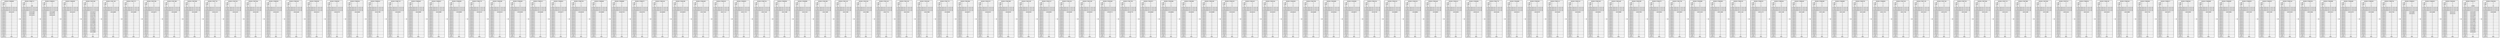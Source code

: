 digraph G { 
 rankdir=LR
node[shape=none]
n0[label=<<table CELLSPACING="0"><tr><td colspan="2">INODO 37886600</td></tr>
<tr>
<td>i_uid</td>
<td>1</td>
</tr>
<tr>
<td>i_gid</td>
<td>1</td>
</tr>
<tr>
<td>i_s</td>
<td>0</td>
</tr>
<tr>
<td>i_atime</td>
<td>2023-03-16 10:22:14</td>
</tr>
<tr>
<td>i_ctime</td>
<td>2023-03-16 10:22:14</td>
</tr>
<tr>
<td>i_mtime</td>
<td>2023-03-16 10:22:14</td>
</tr>
<tr>
<td>i_block</td>
<td>43244232</td>
</tr>
<tr>
<td>i_block</td>
<td>-1</td>
</tr>
<tr>
<td>i_block</td>
<td>-1</td>
</tr>
<tr>
<td>i_block</td>
<td>-1</td>
</tr>
<tr>
<td>i_block</td>
<td>-1</td>
</tr>
<tr>
<td>i_block</td>
<td>-1</td>
</tr>
<tr>
<td>i_block</td>
<td>-1</td>
</tr>
<tr>
<td>i_block</td>
<td>-1</td>
</tr>
<tr>
<td>i_block</td>
<td>-1</td>
</tr>
<tr>
<td>i_block</td>
<td>-1</td>
</tr>
<tr>
<td>i_block</td>
<td>-1</td>
</tr>
<tr>
<td>i_block</td>
<td>-1</td>
</tr>
<tr>
<td>i_block</td>
<td>-1</td>
</tr>
<tr>
<td>i_block</td>
<td>-1</td>
</tr>
<tr>
<td>i_block</td>
<td>-1</td>
</tr>
<tr>
<td>i_type</td>
<td>0</td>
</tr>
<tr>
<td>i_perm</td>
<td>664</td>
</tr>
</table>>]
n1[label=<<table CELLSPACING="0"><tr><td colspan="2">INODO 37886712</td></tr>
<tr>
<td>i_uid</td>
<td>1</td>
</tr>
<tr>
<td>i_gid</td>
<td>1</td>
</tr>
<tr>
<td>i_s</td>
<td>180</td>
</tr>
<tr>
<td>i_atime</td>
<td>2023-03-16 10:22:16</td>
</tr>
<tr>
<td>i_ctime</td>
<td>2023-03-16 10:22:14</td>
</tr>
<tr>
<td>i_mtime</td>
<td>2023-03-16 10:22:16</td>
</tr>
<tr>
<td>i_block</td>
<td>43244296</td>
</tr>
<tr>
<td>i_block</td>
<td>43244360</td>
</tr>
<tr>
<td>i_block</td>
<td>43244424</td>
</tr>
<tr>
<td>i_block</td>
<td>-1</td>
</tr>
<tr>
<td>i_block</td>
<td>-1</td>
</tr>
<tr>
<td>i_block</td>
<td>-1</td>
</tr>
<tr>
<td>i_block</td>
<td>-1</td>
</tr>
<tr>
<td>i_block</td>
<td>-1</td>
</tr>
<tr>
<td>i_block</td>
<td>-1</td>
</tr>
<tr>
<td>i_block</td>
<td>-1</td>
</tr>
<tr>
<td>i_block</td>
<td>-1</td>
</tr>
<tr>
<td>i_block</td>
<td>-1</td>
</tr>
<tr>
<td>i_block</td>
<td>-1</td>
</tr>
<tr>
<td>i_block</td>
<td>-1</td>
</tr>
<tr>
<td>i_block</td>
<td>-1</td>
</tr>
<tr>
<td>i_type</td>
<td>1</td>
</tr>
<tr>
<td>i_perm</td>
<td>664</td>
</tr>
</table>>]
n2[label=<<table CELLSPACING="0"><tr><td colspan="2">INODO 37886824</td></tr>
<tr>
<td>i_uid</td>
<td>2</td>
</tr>
<tr>
<td>i_gid</td>
<td>1</td>
</tr>
<tr>
<td>i_s</td>
<td>0</td>
</tr>
<tr>
<td>i_atime</td>
<td>2023-03-16 10:22:16</td>
</tr>
<tr>
<td>i_ctime</td>
<td>2023-03-16 10:22:16</td>
</tr>
<tr>
<td>i_mtime</td>
<td>2023-03-16 10:22:16</td>
</tr>
<tr>
<td>i_block</td>
<td>43244488</td>
</tr>
<tr>
<td>i_block</td>
<td>43244744</td>
</tr>
<tr>
<td>i_block</td>
<td>43264328</td>
</tr>
<tr>
<td>i_block</td>
<td>-1</td>
</tr>
<tr>
<td>i_block</td>
<td>-1</td>
</tr>
<tr>
<td>i_block</td>
<td>-1</td>
</tr>
<tr>
<td>i_block</td>
<td>-1</td>
</tr>
<tr>
<td>i_block</td>
<td>-1</td>
</tr>
<tr>
<td>i_block</td>
<td>-1</td>
</tr>
<tr>
<td>i_block</td>
<td>-1</td>
</tr>
<tr>
<td>i_block</td>
<td>-1</td>
</tr>
<tr>
<td>i_block</td>
<td>-1</td>
</tr>
<tr>
<td>i_block</td>
<td>-1</td>
</tr>
<tr>
<td>i_block</td>
<td>-1</td>
</tr>
<tr>
<td>i_block</td>
<td>-1</td>
</tr>
<tr>
<td>i_type</td>
<td>0</td>
</tr>
<tr>
<td>i_perm</td>
<td>664</td>
</tr>
</table>>]
n3[label=<<table CELLSPACING="0"><tr><td colspan="2">INODO 37886936</td></tr>
<tr>
<td>i_uid</td>
<td>2</td>
</tr>
<tr>
<td>i_gid</td>
<td>1</td>
</tr>
<tr>
<td>i_s</td>
<td>0</td>
</tr>
<tr>
<td>i_atime</td>
<td>2023-03-16 10:22:16</td>
</tr>
<tr>
<td>i_ctime</td>
<td>2023-03-16 10:22:16</td>
</tr>
<tr>
<td>i_mtime</td>
<td>2023-03-16 10:22:16</td>
</tr>
<tr>
<td>i_block</td>
<td>43244552</td>
</tr>
<tr>
<td>i_block</td>
<td>-1</td>
</tr>
<tr>
<td>i_block</td>
<td>-1</td>
</tr>
<tr>
<td>i_block</td>
<td>-1</td>
</tr>
<tr>
<td>i_block</td>
<td>-1</td>
</tr>
<tr>
<td>i_block</td>
<td>-1</td>
</tr>
<tr>
<td>i_block</td>
<td>-1</td>
</tr>
<tr>
<td>i_block</td>
<td>-1</td>
</tr>
<tr>
<td>i_block</td>
<td>-1</td>
</tr>
<tr>
<td>i_block</td>
<td>-1</td>
</tr>
<tr>
<td>i_block</td>
<td>-1</td>
</tr>
<tr>
<td>i_block</td>
<td>-1</td>
</tr>
<tr>
<td>i_block</td>
<td>-1</td>
</tr>
<tr>
<td>i_block</td>
<td>-1</td>
</tr>
<tr>
<td>i_block</td>
<td>-1</td>
</tr>
<tr>
<td>i_type</td>
<td>0</td>
</tr>
<tr>
<td>i_perm</td>
<td>664</td>
</tr>
</table>>]
n4[label=<<table CELLSPACING="0"><tr><td colspan="2">INODO 37887048</td></tr>
<tr>
<td>i_uid</td>
<td>2</td>
</tr>
<tr>
<td>i_gid</td>
<td>1</td>
</tr>
<tr>
<td>i_s</td>
<td>0</td>
</tr>
<tr>
<td>i_atime</td>
<td>2023-03-16 10:22:16</td>
</tr>
<tr>
<td>i_ctime</td>
<td>2023-03-16 10:22:16</td>
</tr>
<tr>
<td>i_mtime</td>
<td>2023-03-16 10:22:16</td>
</tr>
<tr>
<td>i_block</td>
<td>43244616</td>
</tr>
<tr>
<td>i_block</td>
<td>43245064</td>
</tr>
<tr>
<td>i_block</td>
<td>43245384</td>
</tr>
<tr>
<td>i_block</td>
<td>43245704</td>
</tr>
<tr>
<td>i_block</td>
<td>43246024</td>
</tr>
<tr>
<td>i_block</td>
<td>43246344</td>
</tr>
<tr>
<td>i_block</td>
<td>43246664</td>
</tr>
<tr>
<td>i_block</td>
<td>43246984</td>
</tr>
<tr>
<td>i_block</td>
<td>43247304</td>
</tr>
<tr>
<td>i_block</td>
<td>43247624</td>
</tr>
<tr>
<td>i_block</td>
<td>43247944</td>
</tr>
<tr>
<td>i_block</td>
<td>43248264</td>
</tr>
<tr>
<td>i_block</td>
<td>43248648</td>
</tr>
<tr>
<td>i_block</td>
<td>43253896</td>
</tr>
<tr>
<td>i_block</td>
<td>-1</td>
</tr>
<tr>
<td>i_type</td>
<td>0</td>
</tr>
<tr>
<td>i_perm</td>
<td>664</td>
</tr>
</table>>]
n5[label=<<table CELLSPACING="0"><tr><td colspan="2">INODO 37887160</td></tr>
<tr>
<td>i_uid</td>
<td>2</td>
</tr>
<tr>
<td>i_gid</td>
<td>1</td>
</tr>
<tr>
<td>i_s</td>
<td>0</td>
</tr>
<tr>
<td>i_atime</td>
<td>2023-03-16 10:22:16</td>
</tr>
<tr>
<td>i_ctime</td>
<td>2023-03-16 10:22:16</td>
</tr>
<tr>
<td>i_mtime</td>
<td>2023-03-16 10:22:16</td>
</tr>
<tr>
<td>i_block</td>
<td>43244680</td>
</tr>
<tr>
<td>i_block</td>
<td>-1</td>
</tr>
<tr>
<td>i_block</td>
<td>-1</td>
</tr>
<tr>
<td>i_block</td>
<td>-1</td>
</tr>
<tr>
<td>i_block</td>
<td>-1</td>
</tr>
<tr>
<td>i_block</td>
<td>-1</td>
</tr>
<tr>
<td>i_block</td>
<td>-1</td>
</tr>
<tr>
<td>i_block</td>
<td>-1</td>
</tr>
<tr>
<td>i_block</td>
<td>-1</td>
</tr>
<tr>
<td>i_block</td>
<td>-1</td>
</tr>
<tr>
<td>i_block</td>
<td>-1</td>
</tr>
<tr>
<td>i_block</td>
<td>-1</td>
</tr>
<tr>
<td>i_block</td>
<td>-1</td>
</tr>
<tr>
<td>i_block</td>
<td>-1</td>
</tr>
<tr>
<td>i_block</td>
<td>-1</td>
</tr>
<tr>
<td>i_type</td>
<td>0</td>
</tr>
<tr>
<td>i_perm</td>
<td>664</td>
</tr>
</table>>]
n6[label=<<table CELLSPACING="0"><tr><td colspan="2">INODO 37887272</td></tr>
<tr>
<td>i_uid</td>
<td>2</td>
</tr>
<tr>
<td>i_gid</td>
<td>1</td>
</tr>
<tr>
<td>i_s</td>
<td>0</td>
</tr>
<tr>
<td>i_atime</td>
<td>2023-03-16 10:22:16</td>
</tr>
<tr>
<td>i_ctime</td>
<td>2023-03-16 10:22:16</td>
</tr>
<tr>
<td>i_mtime</td>
<td>2023-03-16 10:22:16</td>
</tr>
<tr>
<td>i_block</td>
<td>43244808</td>
</tr>
<tr>
<td>i_block</td>
<td>-1</td>
</tr>
<tr>
<td>i_block</td>
<td>-1</td>
</tr>
<tr>
<td>i_block</td>
<td>-1</td>
</tr>
<tr>
<td>i_block</td>
<td>-1</td>
</tr>
<tr>
<td>i_block</td>
<td>-1</td>
</tr>
<tr>
<td>i_block</td>
<td>-1</td>
</tr>
<tr>
<td>i_block</td>
<td>-1</td>
</tr>
<tr>
<td>i_block</td>
<td>-1</td>
</tr>
<tr>
<td>i_block</td>
<td>-1</td>
</tr>
<tr>
<td>i_block</td>
<td>-1</td>
</tr>
<tr>
<td>i_block</td>
<td>-1</td>
</tr>
<tr>
<td>i_block</td>
<td>-1</td>
</tr>
<tr>
<td>i_block</td>
<td>-1</td>
</tr>
<tr>
<td>i_block</td>
<td>-1</td>
</tr>
<tr>
<td>i_type</td>
<td>0</td>
</tr>
<tr>
<td>i_perm</td>
<td>664</td>
</tr>
</table>>]
n7[label=<<table CELLSPACING="0"><tr><td colspan="2">INODO 37887384</td></tr>
<tr>
<td>i_uid</td>
<td>2</td>
</tr>
<tr>
<td>i_gid</td>
<td>1</td>
</tr>
<tr>
<td>i_s</td>
<td>0</td>
</tr>
<tr>
<td>i_atime</td>
<td>2023-03-16 10:22:16</td>
</tr>
<tr>
<td>i_ctime</td>
<td>2023-03-16 10:22:16</td>
</tr>
<tr>
<td>i_mtime</td>
<td>2023-03-16 10:22:16</td>
</tr>
<tr>
<td>i_block</td>
<td>43244872</td>
</tr>
<tr>
<td>i_block</td>
<td>-1</td>
</tr>
<tr>
<td>i_block</td>
<td>-1</td>
</tr>
<tr>
<td>i_block</td>
<td>-1</td>
</tr>
<tr>
<td>i_block</td>
<td>-1</td>
</tr>
<tr>
<td>i_block</td>
<td>-1</td>
</tr>
<tr>
<td>i_block</td>
<td>-1</td>
</tr>
<tr>
<td>i_block</td>
<td>-1</td>
</tr>
<tr>
<td>i_block</td>
<td>-1</td>
</tr>
<tr>
<td>i_block</td>
<td>-1</td>
</tr>
<tr>
<td>i_block</td>
<td>-1</td>
</tr>
<tr>
<td>i_block</td>
<td>-1</td>
</tr>
<tr>
<td>i_block</td>
<td>-1</td>
</tr>
<tr>
<td>i_block</td>
<td>-1</td>
</tr>
<tr>
<td>i_block</td>
<td>-1</td>
</tr>
<tr>
<td>i_type</td>
<td>0</td>
</tr>
<tr>
<td>i_perm</td>
<td>664</td>
</tr>
</table>>]
n8[label=<<table CELLSPACING="0"><tr><td colspan="2">INODO 37887496</td></tr>
<tr>
<td>i_uid</td>
<td>2</td>
</tr>
<tr>
<td>i_gid</td>
<td>1</td>
</tr>
<tr>
<td>i_s</td>
<td>0</td>
</tr>
<tr>
<td>i_atime</td>
<td>2023-03-16 10:22:16</td>
</tr>
<tr>
<td>i_ctime</td>
<td>2023-03-16 10:22:16</td>
</tr>
<tr>
<td>i_mtime</td>
<td>2023-03-16 10:22:16</td>
</tr>
<tr>
<td>i_block</td>
<td>43244936</td>
</tr>
<tr>
<td>i_block</td>
<td>-1</td>
</tr>
<tr>
<td>i_block</td>
<td>-1</td>
</tr>
<tr>
<td>i_block</td>
<td>-1</td>
</tr>
<tr>
<td>i_block</td>
<td>-1</td>
</tr>
<tr>
<td>i_block</td>
<td>-1</td>
</tr>
<tr>
<td>i_block</td>
<td>-1</td>
</tr>
<tr>
<td>i_block</td>
<td>-1</td>
</tr>
<tr>
<td>i_block</td>
<td>-1</td>
</tr>
<tr>
<td>i_block</td>
<td>-1</td>
</tr>
<tr>
<td>i_block</td>
<td>-1</td>
</tr>
<tr>
<td>i_block</td>
<td>-1</td>
</tr>
<tr>
<td>i_block</td>
<td>-1</td>
</tr>
<tr>
<td>i_block</td>
<td>-1</td>
</tr>
<tr>
<td>i_block</td>
<td>-1</td>
</tr>
<tr>
<td>i_type</td>
<td>0</td>
</tr>
<tr>
<td>i_perm</td>
<td>664</td>
</tr>
</table>>]
n9[label=<<table CELLSPACING="0"><tr><td colspan="2">INODO 37887608</td></tr>
<tr>
<td>i_uid</td>
<td>2</td>
</tr>
<tr>
<td>i_gid</td>
<td>1</td>
</tr>
<tr>
<td>i_s</td>
<td>0</td>
</tr>
<tr>
<td>i_atime</td>
<td>2023-03-16 10:22:16</td>
</tr>
<tr>
<td>i_ctime</td>
<td>2023-03-16 10:22:16</td>
</tr>
<tr>
<td>i_mtime</td>
<td>2023-03-16 10:22:16</td>
</tr>
<tr>
<td>i_block</td>
<td>43245000</td>
</tr>
<tr>
<td>i_block</td>
<td>-1</td>
</tr>
<tr>
<td>i_block</td>
<td>-1</td>
</tr>
<tr>
<td>i_block</td>
<td>-1</td>
</tr>
<tr>
<td>i_block</td>
<td>-1</td>
</tr>
<tr>
<td>i_block</td>
<td>-1</td>
</tr>
<tr>
<td>i_block</td>
<td>-1</td>
</tr>
<tr>
<td>i_block</td>
<td>-1</td>
</tr>
<tr>
<td>i_block</td>
<td>-1</td>
</tr>
<tr>
<td>i_block</td>
<td>-1</td>
</tr>
<tr>
<td>i_block</td>
<td>-1</td>
</tr>
<tr>
<td>i_block</td>
<td>-1</td>
</tr>
<tr>
<td>i_block</td>
<td>-1</td>
</tr>
<tr>
<td>i_block</td>
<td>-1</td>
</tr>
<tr>
<td>i_block</td>
<td>-1</td>
</tr>
<tr>
<td>i_type</td>
<td>0</td>
</tr>
<tr>
<td>i_perm</td>
<td>664</td>
</tr>
</table>>]
n10[label=<<table CELLSPACING="0"><tr><td colspan="2">INODO 37887720</td></tr>
<tr>
<td>i_uid</td>
<td>2</td>
</tr>
<tr>
<td>i_gid</td>
<td>1</td>
</tr>
<tr>
<td>i_s</td>
<td>0</td>
</tr>
<tr>
<td>i_atime</td>
<td>2023-03-16 10:22:16</td>
</tr>
<tr>
<td>i_ctime</td>
<td>2023-03-16 10:22:16</td>
</tr>
<tr>
<td>i_mtime</td>
<td>2023-03-16 10:22:16</td>
</tr>
<tr>
<td>i_block</td>
<td>43245128</td>
</tr>
<tr>
<td>i_block</td>
<td>-1</td>
</tr>
<tr>
<td>i_block</td>
<td>-1</td>
</tr>
<tr>
<td>i_block</td>
<td>-1</td>
</tr>
<tr>
<td>i_block</td>
<td>-1</td>
</tr>
<tr>
<td>i_block</td>
<td>-1</td>
</tr>
<tr>
<td>i_block</td>
<td>-1</td>
</tr>
<tr>
<td>i_block</td>
<td>-1</td>
</tr>
<tr>
<td>i_block</td>
<td>-1</td>
</tr>
<tr>
<td>i_block</td>
<td>-1</td>
</tr>
<tr>
<td>i_block</td>
<td>-1</td>
</tr>
<tr>
<td>i_block</td>
<td>-1</td>
</tr>
<tr>
<td>i_block</td>
<td>-1</td>
</tr>
<tr>
<td>i_block</td>
<td>-1</td>
</tr>
<tr>
<td>i_block</td>
<td>-1</td>
</tr>
<tr>
<td>i_type</td>
<td>0</td>
</tr>
<tr>
<td>i_perm</td>
<td>664</td>
</tr>
</table>>]
n11[label=<<table CELLSPACING="0"><tr><td colspan="2">INODO 37887832</td></tr>
<tr>
<td>i_uid</td>
<td>2</td>
</tr>
<tr>
<td>i_gid</td>
<td>1</td>
</tr>
<tr>
<td>i_s</td>
<td>0</td>
</tr>
<tr>
<td>i_atime</td>
<td>2023-03-16 10:22:16</td>
</tr>
<tr>
<td>i_ctime</td>
<td>2023-03-16 10:22:16</td>
</tr>
<tr>
<td>i_mtime</td>
<td>2023-03-16 10:22:16</td>
</tr>
<tr>
<td>i_block</td>
<td>43245192</td>
</tr>
<tr>
<td>i_block</td>
<td>-1</td>
</tr>
<tr>
<td>i_block</td>
<td>-1</td>
</tr>
<tr>
<td>i_block</td>
<td>-1</td>
</tr>
<tr>
<td>i_block</td>
<td>-1</td>
</tr>
<tr>
<td>i_block</td>
<td>-1</td>
</tr>
<tr>
<td>i_block</td>
<td>-1</td>
</tr>
<tr>
<td>i_block</td>
<td>-1</td>
</tr>
<tr>
<td>i_block</td>
<td>-1</td>
</tr>
<tr>
<td>i_block</td>
<td>-1</td>
</tr>
<tr>
<td>i_block</td>
<td>-1</td>
</tr>
<tr>
<td>i_block</td>
<td>-1</td>
</tr>
<tr>
<td>i_block</td>
<td>-1</td>
</tr>
<tr>
<td>i_block</td>
<td>-1</td>
</tr>
<tr>
<td>i_block</td>
<td>-1</td>
</tr>
<tr>
<td>i_type</td>
<td>0</td>
</tr>
<tr>
<td>i_perm</td>
<td>664</td>
</tr>
</table>>]
n12[label=<<table CELLSPACING="0"><tr><td colspan="2">INODO 37887944</td></tr>
<tr>
<td>i_uid</td>
<td>2</td>
</tr>
<tr>
<td>i_gid</td>
<td>1</td>
</tr>
<tr>
<td>i_s</td>
<td>0</td>
</tr>
<tr>
<td>i_atime</td>
<td>2023-03-16 10:22:16</td>
</tr>
<tr>
<td>i_ctime</td>
<td>2023-03-16 10:22:16</td>
</tr>
<tr>
<td>i_mtime</td>
<td>2023-03-16 10:22:16</td>
</tr>
<tr>
<td>i_block</td>
<td>43245256</td>
</tr>
<tr>
<td>i_block</td>
<td>-1</td>
</tr>
<tr>
<td>i_block</td>
<td>-1</td>
</tr>
<tr>
<td>i_block</td>
<td>-1</td>
</tr>
<tr>
<td>i_block</td>
<td>-1</td>
</tr>
<tr>
<td>i_block</td>
<td>-1</td>
</tr>
<tr>
<td>i_block</td>
<td>-1</td>
</tr>
<tr>
<td>i_block</td>
<td>-1</td>
</tr>
<tr>
<td>i_block</td>
<td>-1</td>
</tr>
<tr>
<td>i_block</td>
<td>-1</td>
</tr>
<tr>
<td>i_block</td>
<td>-1</td>
</tr>
<tr>
<td>i_block</td>
<td>-1</td>
</tr>
<tr>
<td>i_block</td>
<td>-1</td>
</tr>
<tr>
<td>i_block</td>
<td>-1</td>
</tr>
<tr>
<td>i_block</td>
<td>-1</td>
</tr>
<tr>
<td>i_type</td>
<td>0</td>
</tr>
<tr>
<td>i_perm</td>
<td>664</td>
</tr>
</table>>]
n13[label=<<table CELLSPACING="0"><tr><td colspan="2">INODO 37888056</td></tr>
<tr>
<td>i_uid</td>
<td>2</td>
</tr>
<tr>
<td>i_gid</td>
<td>1</td>
</tr>
<tr>
<td>i_s</td>
<td>0</td>
</tr>
<tr>
<td>i_atime</td>
<td>2023-03-16 10:22:16</td>
</tr>
<tr>
<td>i_ctime</td>
<td>2023-03-16 10:22:16</td>
</tr>
<tr>
<td>i_mtime</td>
<td>2023-03-16 10:22:16</td>
</tr>
<tr>
<td>i_block</td>
<td>43245320</td>
</tr>
<tr>
<td>i_block</td>
<td>-1</td>
</tr>
<tr>
<td>i_block</td>
<td>-1</td>
</tr>
<tr>
<td>i_block</td>
<td>-1</td>
</tr>
<tr>
<td>i_block</td>
<td>-1</td>
</tr>
<tr>
<td>i_block</td>
<td>-1</td>
</tr>
<tr>
<td>i_block</td>
<td>-1</td>
</tr>
<tr>
<td>i_block</td>
<td>-1</td>
</tr>
<tr>
<td>i_block</td>
<td>-1</td>
</tr>
<tr>
<td>i_block</td>
<td>-1</td>
</tr>
<tr>
<td>i_block</td>
<td>-1</td>
</tr>
<tr>
<td>i_block</td>
<td>-1</td>
</tr>
<tr>
<td>i_block</td>
<td>-1</td>
</tr>
<tr>
<td>i_block</td>
<td>-1</td>
</tr>
<tr>
<td>i_block</td>
<td>-1</td>
</tr>
<tr>
<td>i_type</td>
<td>0</td>
</tr>
<tr>
<td>i_perm</td>
<td>664</td>
</tr>
</table>>]
n14[label=<<table CELLSPACING="0"><tr><td colspan="2">INODO 37888168</td></tr>
<tr>
<td>i_uid</td>
<td>2</td>
</tr>
<tr>
<td>i_gid</td>
<td>1</td>
</tr>
<tr>
<td>i_s</td>
<td>0</td>
</tr>
<tr>
<td>i_atime</td>
<td>2023-03-16 10:22:16</td>
</tr>
<tr>
<td>i_ctime</td>
<td>2023-03-16 10:22:16</td>
</tr>
<tr>
<td>i_mtime</td>
<td>2023-03-16 10:22:16</td>
</tr>
<tr>
<td>i_block</td>
<td>43245448</td>
</tr>
<tr>
<td>i_block</td>
<td>-1</td>
</tr>
<tr>
<td>i_block</td>
<td>-1</td>
</tr>
<tr>
<td>i_block</td>
<td>-1</td>
</tr>
<tr>
<td>i_block</td>
<td>-1</td>
</tr>
<tr>
<td>i_block</td>
<td>-1</td>
</tr>
<tr>
<td>i_block</td>
<td>-1</td>
</tr>
<tr>
<td>i_block</td>
<td>-1</td>
</tr>
<tr>
<td>i_block</td>
<td>-1</td>
</tr>
<tr>
<td>i_block</td>
<td>-1</td>
</tr>
<tr>
<td>i_block</td>
<td>-1</td>
</tr>
<tr>
<td>i_block</td>
<td>-1</td>
</tr>
<tr>
<td>i_block</td>
<td>-1</td>
</tr>
<tr>
<td>i_block</td>
<td>-1</td>
</tr>
<tr>
<td>i_block</td>
<td>-1</td>
</tr>
<tr>
<td>i_type</td>
<td>0</td>
</tr>
<tr>
<td>i_perm</td>
<td>664</td>
</tr>
</table>>]
n15[label=<<table CELLSPACING="0"><tr><td colspan="2">INODO 37888280</td></tr>
<tr>
<td>i_uid</td>
<td>2</td>
</tr>
<tr>
<td>i_gid</td>
<td>1</td>
</tr>
<tr>
<td>i_s</td>
<td>0</td>
</tr>
<tr>
<td>i_atime</td>
<td>2023-03-16 10:22:16</td>
</tr>
<tr>
<td>i_ctime</td>
<td>2023-03-16 10:22:16</td>
</tr>
<tr>
<td>i_mtime</td>
<td>2023-03-16 10:22:16</td>
</tr>
<tr>
<td>i_block</td>
<td>43245512</td>
</tr>
<tr>
<td>i_block</td>
<td>-1</td>
</tr>
<tr>
<td>i_block</td>
<td>-1</td>
</tr>
<tr>
<td>i_block</td>
<td>-1</td>
</tr>
<tr>
<td>i_block</td>
<td>-1</td>
</tr>
<tr>
<td>i_block</td>
<td>-1</td>
</tr>
<tr>
<td>i_block</td>
<td>-1</td>
</tr>
<tr>
<td>i_block</td>
<td>-1</td>
</tr>
<tr>
<td>i_block</td>
<td>-1</td>
</tr>
<tr>
<td>i_block</td>
<td>-1</td>
</tr>
<tr>
<td>i_block</td>
<td>-1</td>
</tr>
<tr>
<td>i_block</td>
<td>-1</td>
</tr>
<tr>
<td>i_block</td>
<td>-1</td>
</tr>
<tr>
<td>i_block</td>
<td>-1</td>
</tr>
<tr>
<td>i_block</td>
<td>-1</td>
</tr>
<tr>
<td>i_type</td>
<td>0</td>
</tr>
<tr>
<td>i_perm</td>
<td>664</td>
</tr>
</table>>]
n16[label=<<table CELLSPACING="0"><tr><td colspan="2">INODO 37888392</td></tr>
<tr>
<td>i_uid</td>
<td>2</td>
</tr>
<tr>
<td>i_gid</td>
<td>1</td>
</tr>
<tr>
<td>i_s</td>
<td>0</td>
</tr>
<tr>
<td>i_atime</td>
<td>2023-03-16 10:22:16</td>
</tr>
<tr>
<td>i_ctime</td>
<td>2023-03-16 10:22:16</td>
</tr>
<tr>
<td>i_mtime</td>
<td>2023-03-16 10:22:16</td>
</tr>
<tr>
<td>i_block</td>
<td>43245576</td>
</tr>
<tr>
<td>i_block</td>
<td>-1</td>
</tr>
<tr>
<td>i_block</td>
<td>-1</td>
</tr>
<tr>
<td>i_block</td>
<td>-1</td>
</tr>
<tr>
<td>i_block</td>
<td>-1</td>
</tr>
<tr>
<td>i_block</td>
<td>-1</td>
</tr>
<tr>
<td>i_block</td>
<td>-1</td>
</tr>
<tr>
<td>i_block</td>
<td>-1</td>
</tr>
<tr>
<td>i_block</td>
<td>-1</td>
</tr>
<tr>
<td>i_block</td>
<td>-1</td>
</tr>
<tr>
<td>i_block</td>
<td>-1</td>
</tr>
<tr>
<td>i_block</td>
<td>-1</td>
</tr>
<tr>
<td>i_block</td>
<td>-1</td>
</tr>
<tr>
<td>i_block</td>
<td>-1</td>
</tr>
<tr>
<td>i_block</td>
<td>-1</td>
</tr>
<tr>
<td>i_type</td>
<td>0</td>
</tr>
<tr>
<td>i_perm</td>
<td>664</td>
</tr>
</table>>]
n17[label=<<table CELLSPACING="0"><tr><td colspan="2">INODO 37888504</td></tr>
<tr>
<td>i_uid</td>
<td>2</td>
</tr>
<tr>
<td>i_gid</td>
<td>1</td>
</tr>
<tr>
<td>i_s</td>
<td>0</td>
</tr>
<tr>
<td>i_atime</td>
<td>2023-03-16 10:22:16</td>
</tr>
<tr>
<td>i_ctime</td>
<td>2023-03-16 10:22:16</td>
</tr>
<tr>
<td>i_mtime</td>
<td>2023-03-16 10:22:16</td>
</tr>
<tr>
<td>i_block</td>
<td>43245640</td>
</tr>
<tr>
<td>i_block</td>
<td>-1</td>
</tr>
<tr>
<td>i_block</td>
<td>-1</td>
</tr>
<tr>
<td>i_block</td>
<td>-1</td>
</tr>
<tr>
<td>i_block</td>
<td>-1</td>
</tr>
<tr>
<td>i_block</td>
<td>-1</td>
</tr>
<tr>
<td>i_block</td>
<td>-1</td>
</tr>
<tr>
<td>i_block</td>
<td>-1</td>
</tr>
<tr>
<td>i_block</td>
<td>-1</td>
</tr>
<tr>
<td>i_block</td>
<td>-1</td>
</tr>
<tr>
<td>i_block</td>
<td>-1</td>
</tr>
<tr>
<td>i_block</td>
<td>-1</td>
</tr>
<tr>
<td>i_block</td>
<td>-1</td>
</tr>
<tr>
<td>i_block</td>
<td>-1</td>
</tr>
<tr>
<td>i_block</td>
<td>-1</td>
</tr>
<tr>
<td>i_type</td>
<td>0</td>
</tr>
<tr>
<td>i_perm</td>
<td>664</td>
</tr>
</table>>]
n18[label=<<table CELLSPACING="0"><tr><td colspan="2">INODO 37888616</td></tr>
<tr>
<td>i_uid</td>
<td>2</td>
</tr>
<tr>
<td>i_gid</td>
<td>1</td>
</tr>
<tr>
<td>i_s</td>
<td>0</td>
</tr>
<tr>
<td>i_atime</td>
<td>2023-03-16 10:22:16</td>
</tr>
<tr>
<td>i_ctime</td>
<td>2023-03-16 10:22:16</td>
</tr>
<tr>
<td>i_mtime</td>
<td>2023-03-16 10:22:16</td>
</tr>
<tr>
<td>i_block</td>
<td>43245768</td>
</tr>
<tr>
<td>i_block</td>
<td>-1</td>
</tr>
<tr>
<td>i_block</td>
<td>-1</td>
</tr>
<tr>
<td>i_block</td>
<td>-1</td>
</tr>
<tr>
<td>i_block</td>
<td>-1</td>
</tr>
<tr>
<td>i_block</td>
<td>-1</td>
</tr>
<tr>
<td>i_block</td>
<td>-1</td>
</tr>
<tr>
<td>i_block</td>
<td>-1</td>
</tr>
<tr>
<td>i_block</td>
<td>-1</td>
</tr>
<tr>
<td>i_block</td>
<td>-1</td>
</tr>
<tr>
<td>i_block</td>
<td>-1</td>
</tr>
<tr>
<td>i_block</td>
<td>-1</td>
</tr>
<tr>
<td>i_block</td>
<td>-1</td>
</tr>
<tr>
<td>i_block</td>
<td>-1</td>
</tr>
<tr>
<td>i_block</td>
<td>-1</td>
</tr>
<tr>
<td>i_type</td>
<td>0</td>
</tr>
<tr>
<td>i_perm</td>
<td>664</td>
</tr>
</table>>]
n19[label=<<table CELLSPACING="0"><tr><td colspan="2">INODO 37888728</td></tr>
<tr>
<td>i_uid</td>
<td>2</td>
</tr>
<tr>
<td>i_gid</td>
<td>1</td>
</tr>
<tr>
<td>i_s</td>
<td>0</td>
</tr>
<tr>
<td>i_atime</td>
<td>2023-03-16 10:22:16</td>
</tr>
<tr>
<td>i_ctime</td>
<td>2023-03-16 10:22:16</td>
</tr>
<tr>
<td>i_mtime</td>
<td>2023-03-16 10:22:16</td>
</tr>
<tr>
<td>i_block</td>
<td>43245832</td>
</tr>
<tr>
<td>i_block</td>
<td>-1</td>
</tr>
<tr>
<td>i_block</td>
<td>-1</td>
</tr>
<tr>
<td>i_block</td>
<td>-1</td>
</tr>
<tr>
<td>i_block</td>
<td>-1</td>
</tr>
<tr>
<td>i_block</td>
<td>-1</td>
</tr>
<tr>
<td>i_block</td>
<td>-1</td>
</tr>
<tr>
<td>i_block</td>
<td>-1</td>
</tr>
<tr>
<td>i_block</td>
<td>-1</td>
</tr>
<tr>
<td>i_block</td>
<td>-1</td>
</tr>
<tr>
<td>i_block</td>
<td>-1</td>
</tr>
<tr>
<td>i_block</td>
<td>-1</td>
</tr>
<tr>
<td>i_block</td>
<td>-1</td>
</tr>
<tr>
<td>i_block</td>
<td>-1</td>
</tr>
<tr>
<td>i_block</td>
<td>-1</td>
</tr>
<tr>
<td>i_type</td>
<td>0</td>
</tr>
<tr>
<td>i_perm</td>
<td>664</td>
</tr>
</table>>]
n20[label=<<table CELLSPACING="0"><tr><td colspan="2">INODO 37888840</td></tr>
<tr>
<td>i_uid</td>
<td>2</td>
</tr>
<tr>
<td>i_gid</td>
<td>1</td>
</tr>
<tr>
<td>i_s</td>
<td>0</td>
</tr>
<tr>
<td>i_atime</td>
<td>2023-03-16 10:22:16</td>
</tr>
<tr>
<td>i_ctime</td>
<td>2023-03-16 10:22:16</td>
</tr>
<tr>
<td>i_mtime</td>
<td>2023-03-16 10:22:16</td>
</tr>
<tr>
<td>i_block</td>
<td>43245896</td>
</tr>
<tr>
<td>i_block</td>
<td>-1</td>
</tr>
<tr>
<td>i_block</td>
<td>-1</td>
</tr>
<tr>
<td>i_block</td>
<td>-1</td>
</tr>
<tr>
<td>i_block</td>
<td>-1</td>
</tr>
<tr>
<td>i_block</td>
<td>-1</td>
</tr>
<tr>
<td>i_block</td>
<td>-1</td>
</tr>
<tr>
<td>i_block</td>
<td>-1</td>
</tr>
<tr>
<td>i_block</td>
<td>-1</td>
</tr>
<tr>
<td>i_block</td>
<td>-1</td>
</tr>
<tr>
<td>i_block</td>
<td>-1</td>
</tr>
<tr>
<td>i_block</td>
<td>-1</td>
</tr>
<tr>
<td>i_block</td>
<td>-1</td>
</tr>
<tr>
<td>i_block</td>
<td>-1</td>
</tr>
<tr>
<td>i_block</td>
<td>-1</td>
</tr>
<tr>
<td>i_type</td>
<td>0</td>
</tr>
<tr>
<td>i_perm</td>
<td>664</td>
</tr>
</table>>]
n21[label=<<table CELLSPACING="0"><tr><td colspan="2">INODO 37888952</td></tr>
<tr>
<td>i_uid</td>
<td>2</td>
</tr>
<tr>
<td>i_gid</td>
<td>1</td>
</tr>
<tr>
<td>i_s</td>
<td>0</td>
</tr>
<tr>
<td>i_atime</td>
<td>2023-03-16 10:22:16</td>
</tr>
<tr>
<td>i_ctime</td>
<td>2023-03-16 10:22:16</td>
</tr>
<tr>
<td>i_mtime</td>
<td>2023-03-16 10:22:16</td>
</tr>
<tr>
<td>i_block</td>
<td>43245960</td>
</tr>
<tr>
<td>i_block</td>
<td>-1</td>
</tr>
<tr>
<td>i_block</td>
<td>-1</td>
</tr>
<tr>
<td>i_block</td>
<td>-1</td>
</tr>
<tr>
<td>i_block</td>
<td>-1</td>
</tr>
<tr>
<td>i_block</td>
<td>-1</td>
</tr>
<tr>
<td>i_block</td>
<td>-1</td>
</tr>
<tr>
<td>i_block</td>
<td>-1</td>
</tr>
<tr>
<td>i_block</td>
<td>-1</td>
</tr>
<tr>
<td>i_block</td>
<td>-1</td>
</tr>
<tr>
<td>i_block</td>
<td>-1</td>
</tr>
<tr>
<td>i_block</td>
<td>-1</td>
</tr>
<tr>
<td>i_block</td>
<td>-1</td>
</tr>
<tr>
<td>i_block</td>
<td>-1</td>
</tr>
<tr>
<td>i_block</td>
<td>-1</td>
</tr>
<tr>
<td>i_type</td>
<td>0</td>
</tr>
<tr>
<td>i_perm</td>
<td>664</td>
</tr>
</table>>]
n22[label=<<table CELLSPACING="0"><tr><td colspan="2">INODO 37889064</td></tr>
<tr>
<td>i_uid</td>
<td>2</td>
</tr>
<tr>
<td>i_gid</td>
<td>1</td>
</tr>
<tr>
<td>i_s</td>
<td>0</td>
</tr>
<tr>
<td>i_atime</td>
<td>2023-03-16 10:22:16</td>
</tr>
<tr>
<td>i_ctime</td>
<td>2023-03-16 10:22:16</td>
</tr>
<tr>
<td>i_mtime</td>
<td>2023-03-16 10:22:16</td>
</tr>
<tr>
<td>i_block</td>
<td>43246088</td>
</tr>
<tr>
<td>i_block</td>
<td>-1</td>
</tr>
<tr>
<td>i_block</td>
<td>-1</td>
</tr>
<tr>
<td>i_block</td>
<td>-1</td>
</tr>
<tr>
<td>i_block</td>
<td>-1</td>
</tr>
<tr>
<td>i_block</td>
<td>-1</td>
</tr>
<tr>
<td>i_block</td>
<td>-1</td>
</tr>
<tr>
<td>i_block</td>
<td>-1</td>
</tr>
<tr>
<td>i_block</td>
<td>-1</td>
</tr>
<tr>
<td>i_block</td>
<td>-1</td>
</tr>
<tr>
<td>i_block</td>
<td>-1</td>
</tr>
<tr>
<td>i_block</td>
<td>-1</td>
</tr>
<tr>
<td>i_block</td>
<td>-1</td>
</tr>
<tr>
<td>i_block</td>
<td>-1</td>
</tr>
<tr>
<td>i_block</td>
<td>-1</td>
</tr>
<tr>
<td>i_type</td>
<td>0</td>
</tr>
<tr>
<td>i_perm</td>
<td>664</td>
</tr>
</table>>]
n23[label=<<table CELLSPACING="0"><tr><td colspan="2">INODO 37889176</td></tr>
<tr>
<td>i_uid</td>
<td>2</td>
</tr>
<tr>
<td>i_gid</td>
<td>1</td>
</tr>
<tr>
<td>i_s</td>
<td>0</td>
</tr>
<tr>
<td>i_atime</td>
<td>2023-03-16 10:22:16</td>
</tr>
<tr>
<td>i_ctime</td>
<td>2023-03-16 10:22:16</td>
</tr>
<tr>
<td>i_mtime</td>
<td>2023-03-16 10:22:16</td>
</tr>
<tr>
<td>i_block</td>
<td>43246152</td>
</tr>
<tr>
<td>i_block</td>
<td>-1</td>
</tr>
<tr>
<td>i_block</td>
<td>-1</td>
</tr>
<tr>
<td>i_block</td>
<td>-1</td>
</tr>
<tr>
<td>i_block</td>
<td>-1</td>
</tr>
<tr>
<td>i_block</td>
<td>-1</td>
</tr>
<tr>
<td>i_block</td>
<td>-1</td>
</tr>
<tr>
<td>i_block</td>
<td>-1</td>
</tr>
<tr>
<td>i_block</td>
<td>-1</td>
</tr>
<tr>
<td>i_block</td>
<td>-1</td>
</tr>
<tr>
<td>i_block</td>
<td>-1</td>
</tr>
<tr>
<td>i_block</td>
<td>-1</td>
</tr>
<tr>
<td>i_block</td>
<td>-1</td>
</tr>
<tr>
<td>i_block</td>
<td>-1</td>
</tr>
<tr>
<td>i_block</td>
<td>-1</td>
</tr>
<tr>
<td>i_type</td>
<td>0</td>
</tr>
<tr>
<td>i_perm</td>
<td>664</td>
</tr>
</table>>]
n24[label=<<table CELLSPACING="0"><tr><td colspan="2">INODO 37889288</td></tr>
<tr>
<td>i_uid</td>
<td>2</td>
</tr>
<tr>
<td>i_gid</td>
<td>1</td>
</tr>
<tr>
<td>i_s</td>
<td>0</td>
</tr>
<tr>
<td>i_atime</td>
<td>2023-03-16 10:22:16</td>
</tr>
<tr>
<td>i_ctime</td>
<td>2023-03-16 10:22:16</td>
</tr>
<tr>
<td>i_mtime</td>
<td>2023-03-16 10:22:16</td>
</tr>
<tr>
<td>i_block</td>
<td>43246216</td>
</tr>
<tr>
<td>i_block</td>
<td>-1</td>
</tr>
<tr>
<td>i_block</td>
<td>-1</td>
</tr>
<tr>
<td>i_block</td>
<td>-1</td>
</tr>
<tr>
<td>i_block</td>
<td>-1</td>
</tr>
<tr>
<td>i_block</td>
<td>-1</td>
</tr>
<tr>
<td>i_block</td>
<td>-1</td>
</tr>
<tr>
<td>i_block</td>
<td>-1</td>
</tr>
<tr>
<td>i_block</td>
<td>-1</td>
</tr>
<tr>
<td>i_block</td>
<td>-1</td>
</tr>
<tr>
<td>i_block</td>
<td>-1</td>
</tr>
<tr>
<td>i_block</td>
<td>-1</td>
</tr>
<tr>
<td>i_block</td>
<td>-1</td>
</tr>
<tr>
<td>i_block</td>
<td>-1</td>
</tr>
<tr>
<td>i_block</td>
<td>-1</td>
</tr>
<tr>
<td>i_type</td>
<td>0</td>
</tr>
<tr>
<td>i_perm</td>
<td>664</td>
</tr>
</table>>]
n25[label=<<table CELLSPACING="0"><tr><td colspan="2">INODO 37889400</td></tr>
<tr>
<td>i_uid</td>
<td>2</td>
</tr>
<tr>
<td>i_gid</td>
<td>1</td>
</tr>
<tr>
<td>i_s</td>
<td>0</td>
</tr>
<tr>
<td>i_atime</td>
<td>2023-03-16 10:22:16</td>
</tr>
<tr>
<td>i_ctime</td>
<td>2023-03-16 10:22:16</td>
</tr>
<tr>
<td>i_mtime</td>
<td>2023-03-16 10:22:16</td>
</tr>
<tr>
<td>i_block</td>
<td>43246280</td>
</tr>
<tr>
<td>i_block</td>
<td>-1</td>
</tr>
<tr>
<td>i_block</td>
<td>-1</td>
</tr>
<tr>
<td>i_block</td>
<td>-1</td>
</tr>
<tr>
<td>i_block</td>
<td>-1</td>
</tr>
<tr>
<td>i_block</td>
<td>-1</td>
</tr>
<tr>
<td>i_block</td>
<td>-1</td>
</tr>
<tr>
<td>i_block</td>
<td>-1</td>
</tr>
<tr>
<td>i_block</td>
<td>-1</td>
</tr>
<tr>
<td>i_block</td>
<td>-1</td>
</tr>
<tr>
<td>i_block</td>
<td>-1</td>
</tr>
<tr>
<td>i_block</td>
<td>-1</td>
</tr>
<tr>
<td>i_block</td>
<td>-1</td>
</tr>
<tr>
<td>i_block</td>
<td>-1</td>
</tr>
<tr>
<td>i_block</td>
<td>-1</td>
</tr>
<tr>
<td>i_type</td>
<td>0</td>
</tr>
<tr>
<td>i_perm</td>
<td>664</td>
</tr>
</table>>]
n26[label=<<table CELLSPACING="0"><tr><td colspan="2">INODO 37889512</td></tr>
<tr>
<td>i_uid</td>
<td>2</td>
</tr>
<tr>
<td>i_gid</td>
<td>1</td>
</tr>
<tr>
<td>i_s</td>
<td>0</td>
</tr>
<tr>
<td>i_atime</td>
<td>2023-03-16 10:22:16</td>
</tr>
<tr>
<td>i_ctime</td>
<td>2023-03-16 10:22:16</td>
</tr>
<tr>
<td>i_mtime</td>
<td>2023-03-16 10:22:16</td>
</tr>
<tr>
<td>i_block</td>
<td>43246408</td>
</tr>
<tr>
<td>i_block</td>
<td>-1</td>
</tr>
<tr>
<td>i_block</td>
<td>-1</td>
</tr>
<tr>
<td>i_block</td>
<td>-1</td>
</tr>
<tr>
<td>i_block</td>
<td>-1</td>
</tr>
<tr>
<td>i_block</td>
<td>-1</td>
</tr>
<tr>
<td>i_block</td>
<td>-1</td>
</tr>
<tr>
<td>i_block</td>
<td>-1</td>
</tr>
<tr>
<td>i_block</td>
<td>-1</td>
</tr>
<tr>
<td>i_block</td>
<td>-1</td>
</tr>
<tr>
<td>i_block</td>
<td>-1</td>
</tr>
<tr>
<td>i_block</td>
<td>-1</td>
</tr>
<tr>
<td>i_block</td>
<td>-1</td>
</tr>
<tr>
<td>i_block</td>
<td>-1</td>
</tr>
<tr>
<td>i_block</td>
<td>-1</td>
</tr>
<tr>
<td>i_type</td>
<td>0</td>
</tr>
<tr>
<td>i_perm</td>
<td>664</td>
</tr>
</table>>]
n27[label=<<table CELLSPACING="0"><tr><td colspan="2">INODO 37889624</td></tr>
<tr>
<td>i_uid</td>
<td>2</td>
</tr>
<tr>
<td>i_gid</td>
<td>1</td>
</tr>
<tr>
<td>i_s</td>
<td>0</td>
</tr>
<tr>
<td>i_atime</td>
<td>2023-03-16 10:22:16</td>
</tr>
<tr>
<td>i_ctime</td>
<td>2023-03-16 10:22:16</td>
</tr>
<tr>
<td>i_mtime</td>
<td>2023-03-16 10:22:16</td>
</tr>
<tr>
<td>i_block</td>
<td>43246472</td>
</tr>
<tr>
<td>i_block</td>
<td>-1</td>
</tr>
<tr>
<td>i_block</td>
<td>-1</td>
</tr>
<tr>
<td>i_block</td>
<td>-1</td>
</tr>
<tr>
<td>i_block</td>
<td>-1</td>
</tr>
<tr>
<td>i_block</td>
<td>-1</td>
</tr>
<tr>
<td>i_block</td>
<td>-1</td>
</tr>
<tr>
<td>i_block</td>
<td>-1</td>
</tr>
<tr>
<td>i_block</td>
<td>-1</td>
</tr>
<tr>
<td>i_block</td>
<td>-1</td>
</tr>
<tr>
<td>i_block</td>
<td>-1</td>
</tr>
<tr>
<td>i_block</td>
<td>-1</td>
</tr>
<tr>
<td>i_block</td>
<td>-1</td>
</tr>
<tr>
<td>i_block</td>
<td>-1</td>
</tr>
<tr>
<td>i_block</td>
<td>-1</td>
</tr>
<tr>
<td>i_type</td>
<td>0</td>
</tr>
<tr>
<td>i_perm</td>
<td>664</td>
</tr>
</table>>]
n28[label=<<table CELLSPACING="0"><tr><td colspan="2">INODO 37889736</td></tr>
<tr>
<td>i_uid</td>
<td>2</td>
</tr>
<tr>
<td>i_gid</td>
<td>1</td>
</tr>
<tr>
<td>i_s</td>
<td>0</td>
</tr>
<tr>
<td>i_atime</td>
<td>2023-03-16 10:22:16</td>
</tr>
<tr>
<td>i_ctime</td>
<td>2023-03-16 10:22:16</td>
</tr>
<tr>
<td>i_mtime</td>
<td>2023-03-16 10:22:16</td>
</tr>
<tr>
<td>i_block</td>
<td>43246536</td>
</tr>
<tr>
<td>i_block</td>
<td>-1</td>
</tr>
<tr>
<td>i_block</td>
<td>-1</td>
</tr>
<tr>
<td>i_block</td>
<td>-1</td>
</tr>
<tr>
<td>i_block</td>
<td>-1</td>
</tr>
<tr>
<td>i_block</td>
<td>-1</td>
</tr>
<tr>
<td>i_block</td>
<td>-1</td>
</tr>
<tr>
<td>i_block</td>
<td>-1</td>
</tr>
<tr>
<td>i_block</td>
<td>-1</td>
</tr>
<tr>
<td>i_block</td>
<td>-1</td>
</tr>
<tr>
<td>i_block</td>
<td>-1</td>
</tr>
<tr>
<td>i_block</td>
<td>-1</td>
</tr>
<tr>
<td>i_block</td>
<td>-1</td>
</tr>
<tr>
<td>i_block</td>
<td>-1</td>
</tr>
<tr>
<td>i_block</td>
<td>-1</td>
</tr>
<tr>
<td>i_type</td>
<td>0</td>
</tr>
<tr>
<td>i_perm</td>
<td>664</td>
</tr>
</table>>]
n29[label=<<table CELLSPACING="0"><tr><td colspan="2">INODO 37889848</td></tr>
<tr>
<td>i_uid</td>
<td>2</td>
</tr>
<tr>
<td>i_gid</td>
<td>1</td>
</tr>
<tr>
<td>i_s</td>
<td>0</td>
</tr>
<tr>
<td>i_atime</td>
<td>2023-03-16 10:22:16</td>
</tr>
<tr>
<td>i_ctime</td>
<td>2023-03-16 10:22:16</td>
</tr>
<tr>
<td>i_mtime</td>
<td>2023-03-16 10:22:16</td>
</tr>
<tr>
<td>i_block</td>
<td>43246600</td>
</tr>
<tr>
<td>i_block</td>
<td>-1</td>
</tr>
<tr>
<td>i_block</td>
<td>-1</td>
</tr>
<tr>
<td>i_block</td>
<td>-1</td>
</tr>
<tr>
<td>i_block</td>
<td>-1</td>
</tr>
<tr>
<td>i_block</td>
<td>-1</td>
</tr>
<tr>
<td>i_block</td>
<td>-1</td>
</tr>
<tr>
<td>i_block</td>
<td>-1</td>
</tr>
<tr>
<td>i_block</td>
<td>-1</td>
</tr>
<tr>
<td>i_block</td>
<td>-1</td>
</tr>
<tr>
<td>i_block</td>
<td>-1</td>
</tr>
<tr>
<td>i_block</td>
<td>-1</td>
</tr>
<tr>
<td>i_block</td>
<td>-1</td>
</tr>
<tr>
<td>i_block</td>
<td>-1</td>
</tr>
<tr>
<td>i_block</td>
<td>-1</td>
</tr>
<tr>
<td>i_type</td>
<td>0</td>
</tr>
<tr>
<td>i_perm</td>
<td>664</td>
</tr>
</table>>]
n30[label=<<table CELLSPACING="0"><tr><td colspan="2">INODO 37889960</td></tr>
<tr>
<td>i_uid</td>
<td>2</td>
</tr>
<tr>
<td>i_gid</td>
<td>1</td>
</tr>
<tr>
<td>i_s</td>
<td>0</td>
</tr>
<tr>
<td>i_atime</td>
<td>2023-03-16 10:22:16</td>
</tr>
<tr>
<td>i_ctime</td>
<td>2023-03-16 10:22:16</td>
</tr>
<tr>
<td>i_mtime</td>
<td>2023-03-16 10:22:16</td>
</tr>
<tr>
<td>i_block</td>
<td>43246728</td>
</tr>
<tr>
<td>i_block</td>
<td>-1</td>
</tr>
<tr>
<td>i_block</td>
<td>-1</td>
</tr>
<tr>
<td>i_block</td>
<td>-1</td>
</tr>
<tr>
<td>i_block</td>
<td>-1</td>
</tr>
<tr>
<td>i_block</td>
<td>-1</td>
</tr>
<tr>
<td>i_block</td>
<td>-1</td>
</tr>
<tr>
<td>i_block</td>
<td>-1</td>
</tr>
<tr>
<td>i_block</td>
<td>-1</td>
</tr>
<tr>
<td>i_block</td>
<td>-1</td>
</tr>
<tr>
<td>i_block</td>
<td>-1</td>
</tr>
<tr>
<td>i_block</td>
<td>-1</td>
</tr>
<tr>
<td>i_block</td>
<td>-1</td>
</tr>
<tr>
<td>i_block</td>
<td>-1</td>
</tr>
<tr>
<td>i_block</td>
<td>-1</td>
</tr>
<tr>
<td>i_type</td>
<td>0</td>
</tr>
<tr>
<td>i_perm</td>
<td>664</td>
</tr>
</table>>]
n31[label=<<table CELLSPACING="0"><tr><td colspan="2">INODO 37890072</td></tr>
<tr>
<td>i_uid</td>
<td>2</td>
</tr>
<tr>
<td>i_gid</td>
<td>1</td>
</tr>
<tr>
<td>i_s</td>
<td>0</td>
</tr>
<tr>
<td>i_atime</td>
<td>2023-03-16 10:22:16</td>
</tr>
<tr>
<td>i_ctime</td>
<td>2023-03-16 10:22:16</td>
</tr>
<tr>
<td>i_mtime</td>
<td>2023-03-16 10:22:16</td>
</tr>
<tr>
<td>i_block</td>
<td>43246792</td>
</tr>
<tr>
<td>i_block</td>
<td>-1</td>
</tr>
<tr>
<td>i_block</td>
<td>-1</td>
</tr>
<tr>
<td>i_block</td>
<td>-1</td>
</tr>
<tr>
<td>i_block</td>
<td>-1</td>
</tr>
<tr>
<td>i_block</td>
<td>-1</td>
</tr>
<tr>
<td>i_block</td>
<td>-1</td>
</tr>
<tr>
<td>i_block</td>
<td>-1</td>
</tr>
<tr>
<td>i_block</td>
<td>-1</td>
</tr>
<tr>
<td>i_block</td>
<td>-1</td>
</tr>
<tr>
<td>i_block</td>
<td>-1</td>
</tr>
<tr>
<td>i_block</td>
<td>-1</td>
</tr>
<tr>
<td>i_block</td>
<td>-1</td>
</tr>
<tr>
<td>i_block</td>
<td>-1</td>
</tr>
<tr>
<td>i_block</td>
<td>-1</td>
</tr>
<tr>
<td>i_type</td>
<td>0</td>
</tr>
<tr>
<td>i_perm</td>
<td>664</td>
</tr>
</table>>]
n32[label=<<table CELLSPACING="0"><tr><td colspan="2">INODO 37890184</td></tr>
<tr>
<td>i_uid</td>
<td>2</td>
</tr>
<tr>
<td>i_gid</td>
<td>1</td>
</tr>
<tr>
<td>i_s</td>
<td>0</td>
</tr>
<tr>
<td>i_atime</td>
<td>2023-03-16 10:22:16</td>
</tr>
<tr>
<td>i_ctime</td>
<td>2023-03-16 10:22:16</td>
</tr>
<tr>
<td>i_mtime</td>
<td>2023-03-16 10:22:16</td>
</tr>
<tr>
<td>i_block</td>
<td>43246856</td>
</tr>
<tr>
<td>i_block</td>
<td>-1</td>
</tr>
<tr>
<td>i_block</td>
<td>-1</td>
</tr>
<tr>
<td>i_block</td>
<td>-1</td>
</tr>
<tr>
<td>i_block</td>
<td>-1</td>
</tr>
<tr>
<td>i_block</td>
<td>-1</td>
</tr>
<tr>
<td>i_block</td>
<td>-1</td>
</tr>
<tr>
<td>i_block</td>
<td>-1</td>
</tr>
<tr>
<td>i_block</td>
<td>-1</td>
</tr>
<tr>
<td>i_block</td>
<td>-1</td>
</tr>
<tr>
<td>i_block</td>
<td>-1</td>
</tr>
<tr>
<td>i_block</td>
<td>-1</td>
</tr>
<tr>
<td>i_block</td>
<td>-1</td>
</tr>
<tr>
<td>i_block</td>
<td>-1</td>
</tr>
<tr>
<td>i_block</td>
<td>-1</td>
</tr>
<tr>
<td>i_type</td>
<td>0</td>
</tr>
<tr>
<td>i_perm</td>
<td>664</td>
</tr>
</table>>]
n33[label=<<table CELLSPACING="0"><tr><td colspan="2">INODO 37890296</td></tr>
<tr>
<td>i_uid</td>
<td>2</td>
</tr>
<tr>
<td>i_gid</td>
<td>1</td>
</tr>
<tr>
<td>i_s</td>
<td>0</td>
</tr>
<tr>
<td>i_atime</td>
<td>2023-03-16 10:22:16</td>
</tr>
<tr>
<td>i_ctime</td>
<td>2023-03-16 10:22:16</td>
</tr>
<tr>
<td>i_mtime</td>
<td>2023-03-16 10:22:16</td>
</tr>
<tr>
<td>i_block</td>
<td>43246920</td>
</tr>
<tr>
<td>i_block</td>
<td>-1</td>
</tr>
<tr>
<td>i_block</td>
<td>-1</td>
</tr>
<tr>
<td>i_block</td>
<td>-1</td>
</tr>
<tr>
<td>i_block</td>
<td>-1</td>
</tr>
<tr>
<td>i_block</td>
<td>-1</td>
</tr>
<tr>
<td>i_block</td>
<td>-1</td>
</tr>
<tr>
<td>i_block</td>
<td>-1</td>
</tr>
<tr>
<td>i_block</td>
<td>-1</td>
</tr>
<tr>
<td>i_block</td>
<td>-1</td>
</tr>
<tr>
<td>i_block</td>
<td>-1</td>
</tr>
<tr>
<td>i_block</td>
<td>-1</td>
</tr>
<tr>
<td>i_block</td>
<td>-1</td>
</tr>
<tr>
<td>i_block</td>
<td>-1</td>
</tr>
<tr>
<td>i_block</td>
<td>-1</td>
</tr>
<tr>
<td>i_type</td>
<td>0</td>
</tr>
<tr>
<td>i_perm</td>
<td>664</td>
</tr>
</table>>]
n34[label=<<table CELLSPACING="0"><tr><td colspan="2">INODO 37890408</td></tr>
<tr>
<td>i_uid</td>
<td>2</td>
</tr>
<tr>
<td>i_gid</td>
<td>1</td>
</tr>
<tr>
<td>i_s</td>
<td>0</td>
</tr>
<tr>
<td>i_atime</td>
<td>2023-03-16 10:22:16</td>
</tr>
<tr>
<td>i_ctime</td>
<td>2023-03-16 10:22:16</td>
</tr>
<tr>
<td>i_mtime</td>
<td>2023-03-16 10:22:16</td>
</tr>
<tr>
<td>i_block</td>
<td>43247048</td>
</tr>
<tr>
<td>i_block</td>
<td>-1</td>
</tr>
<tr>
<td>i_block</td>
<td>-1</td>
</tr>
<tr>
<td>i_block</td>
<td>-1</td>
</tr>
<tr>
<td>i_block</td>
<td>-1</td>
</tr>
<tr>
<td>i_block</td>
<td>-1</td>
</tr>
<tr>
<td>i_block</td>
<td>-1</td>
</tr>
<tr>
<td>i_block</td>
<td>-1</td>
</tr>
<tr>
<td>i_block</td>
<td>-1</td>
</tr>
<tr>
<td>i_block</td>
<td>-1</td>
</tr>
<tr>
<td>i_block</td>
<td>-1</td>
</tr>
<tr>
<td>i_block</td>
<td>-1</td>
</tr>
<tr>
<td>i_block</td>
<td>-1</td>
</tr>
<tr>
<td>i_block</td>
<td>-1</td>
</tr>
<tr>
<td>i_block</td>
<td>-1</td>
</tr>
<tr>
<td>i_type</td>
<td>0</td>
</tr>
<tr>
<td>i_perm</td>
<td>664</td>
</tr>
</table>>]
n35[label=<<table CELLSPACING="0"><tr><td colspan="2">INODO 37890520</td></tr>
<tr>
<td>i_uid</td>
<td>2</td>
</tr>
<tr>
<td>i_gid</td>
<td>1</td>
</tr>
<tr>
<td>i_s</td>
<td>0</td>
</tr>
<tr>
<td>i_atime</td>
<td>2023-03-16 10:22:16</td>
</tr>
<tr>
<td>i_ctime</td>
<td>2023-03-16 10:22:16</td>
</tr>
<tr>
<td>i_mtime</td>
<td>2023-03-16 10:22:16</td>
</tr>
<tr>
<td>i_block</td>
<td>43247112</td>
</tr>
<tr>
<td>i_block</td>
<td>-1</td>
</tr>
<tr>
<td>i_block</td>
<td>-1</td>
</tr>
<tr>
<td>i_block</td>
<td>-1</td>
</tr>
<tr>
<td>i_block</td>
<td>-1</td>
</tr>
<tr>
<td>i_block</td>
<td>-1</td>
</tr>
<tr>
<td>i_block</td>
<td>-1</td>
</tr>
<tr>
<td>i_block</td>
<td>-1</td>
</tr>
<tr>
<td>i_block</td>
<td>-1</td>
</tr>
<tr>
<td>i_block</td>
<td>-1</td>
</tr>
<tr>
<td>i_block</td>
<td>-1</td>
</tr>
<tr>
<td>i_block</td>
<td>-1</td>
</tr>
<tr>
<td>i_block</td>
<td>-1</td>
</tr>
<tr>
<td>i_block</td>
<td>-1</td>
</tr>
<tr>
<td>i_block</td>
<td>-1</td>
</tr>
<tr>
<td>i_type</td>
<td>0</td>
</tr>
<tr>
<td>i_perm</td>
<td>664</td>
</tr>
</table>>]
n36[label=<<table CELLSPACING="0"><tr><td colspan="2">INODO 37890632</td></tr>
<tr>
<td>i_uid</td>
<td>2</td>
</tr>
<tr>
<td>i_gid</td>
<td>1</td>
</tr>
<tr>
<td>i_s</td>
<td>0</td>
</tr>
<tr>
<td>i_atime</td>
<td>2023-03-16 10:22:16</td>
</tr>
<tr>
<td>i_ctime</td>
<td>2023-03-16 10:22:16</td>
</tr>
<tr>
<td>i_mtime</td>
<td>2023-03-16 10:22:16</td>
</tr>
<tr>
<td>i_block</td>
<td>43247176</td>
</tr>
<tr>
<td>i_block</td>
<td>-1</td>
</tr>
<tr>
<td>i_block</td>
<td>-1</td>
</tr>
<tr>
<td>i_block</td>
<td>-1</td>
</tr>
<tr>
<td>i_block</td>
<td>-1</td>
</tr>
<tr>
<td>i_block</td>
<td>-1</td>
</tr>
<tr>
<td>i_block</td>
<td>-1</td>
</tr>
<tr>
<td>i_block</td>
<td>-1</td>
</tr>
<tr>
<td>i_block</td>
<td>-1</td>
</tr>
<tr>
<td>i_block</td>
<td>-1</td>
</tr>
<tr>
<td>i_block</td>
<td>-1</td>
</tr>
<tr>
<td>i_block</td>
<td>-1</td>
</tr>
<tr>
<td>i_block</td>
<td>-1</td>
</tr>
<tr>
<td>i_block</td>
<td>-1</td>
</tr>
<tr>
<td>i_block</td>
<td>-1</td>
</tr>
<tr>
<td>i_type</td>
<td>0</td>
</tr>
<tr>
<td>i_perm</td>
<td>664</td>
</tr>
</table>>]
n37[label=<<table CELLSPACING="0"><tr><td colspan="2">INODO 37890744</td></tr>
<tr>
<td>i_uid</td>
<td>2</td>
</tr>
<tr>
<td>i_gid</td>
<td>1</td>
</tr>
<tr>
<td>i_s</td>
<td>0</td>
</tr>
<tr>
<td>i_atime</td>
<td>2023-03-16 10:22:16</td>
</tr>
<tr>
<td>i_ctime</td>
<td>2023-03-16 10:22:16</td>
</tr>
<tr>
<td>i_mtime</td>
<td>2023-03-16 10:22:16</td>
</tr>
<tr>
<td>i_block</td>
<td>43247240</td>
</tr>
<tr>
<td>i_block</td>
<td>-1</td>
</tr>
<tr>
<td>i_block</td>
<td>-1</td>
</tr>
<tr>
<td>i_block</td>
<td>-1</td>
</tr>
<tr>
<td>i_block</td>
<td>-1</td>
</tr>
<tr>
<td>i_block</td>
<td>-1</td>
</tr>
<tr>
<td>i_block</td>
<td>-1</td>
</tr>
<tr>
<td>i_block</td>
<td>-1</td>
</tr>
<tr>
<td>i_block</td>
<td>-1</td>
</tr>
<tr>
<td>i_block</td>
<td>-1</td>
</tr>
<tr>
<td>i_block</td>
<td>-1</td>
</tr>
<tr>
<td>i_block</td>
<td>-1</td>
</tr>
<tr>
<td>i_block</td>
<td>-1</td>
</tr>
<tr>
<td>i_block</td>
<td>-1</td>
</tr>
<tr>
<td>i_block</td>
<td>-1</td>
</tr>
<tr>
<td>i_type</td>
<td>0</td>
</tr>
<tr>
<td>i_perm</td>
<td>664</td>
</tr>
</table>>]
n38[label=<<table CELLSPACING="0"><tr><td colspan="2">INODO 37890856</td></tr>
<tr>
<td>i_uid</td>
<td>2</td>
</tr>
<tr>
<td>i_gid</td>
<td>1</td>
</tr>
<tr>
<td>i_s</td>
<td>0</td>
</tr>
<tr>
<td>i_atime</td>
<td>2023-03-16 10:22:16</td>
</tr>
<tr>
<td>i_ctime</td>
<td>2023-03-16 10:22:16</td>
</tr>
<tr>
<td>i_mtime</td>
<td>2023-03-16 10:22:16</td>
</tr>
<tr>
<td>i_block</td>
<td>43247368</td>
</tr>
<tr>
<td>i_block</td>
<td>-1</td>
</tr>
<tr>
<td>i_block</td>
<td>-1</td>
</tr>
<tr>
<td>i_block</td>
<td>-1</td>
</tr>
<tr>
<td>i_block</td>
<td>-1</td>
</tr>
<tr>
<td>i_block</td>
<td>-1</td>
</tr>
<tr>
<td>i_block</td>
<td>-1</td>
</tr>
<tr>
<td>i_block</td>
<td>-1</td>
</tr>
<tr>
<td>i_block</td>
<td>-1</td>
</tr>
<tr>
<td>i_block</td>
<td>-1</td>
</tr>
<tr>
<td>i_block</td>
<td>-1</td>
</tr>
<tr>
<td>i_block</td>
<td>-1</td>
</tr>
<tr>
<td>i_block</td>
<td>-1</td>
</tr>
<tr>
<td>i_block</td>
<td>-1</td>
</tr>
<tr>
<td>i_block</td>
<td>-1</td>
</tr>
<tr>
<td>i_type</td>
<td>0</td>
</tr>
<tr>
<td>i_perm</td>
<td>664</td>
</tr>
</table>>]
n39[label=<<table CELLSPACING="0"><tr><td colspan="2">INODO 37890968</td></tr>
<tr>
<td>i_uid</td>
<td>2</td>
</tr>
<tr>
<td>i_gid</td>
<td>1</td>
</tr>
<tr>
<td>i_s</td>
<td>0</td>
</tr>
<tr>
<td>i_atime</td>
<td>2023-03-16 10:22:16</td>
</tr>
<tr>
<td>i_ctime</td>
<td>2023-03-16 10:22:16</td>
</tr>
<tr>
<td>i_mtime</td>
<td>2023-03-16 10:22:16</td>
</tr>
<tr>
<td>i_block</td>
<td>43247432</td>
</tr>
<tr>
<td>i_block</td>
<td>-1</td>
</tr>
<tr>
<td>i_block</td>
<td>-1</td>
</tr>
<tr>
<td>i_block</td>
<td>-1</td>
</tr>
<tr>
<td>i_block</td>
<td>-1</td>
</tr>
<tr>
<td>i_block</td>
<td>-1</td>
</tr>
<tr>
<td>i_block</td>
<td>-1</td>
</tr>
<tr>
<td>i_block</td>
<td>-1</td>
</tr>
<tr>
<td>i_block</td>
<td>-1</td>
</tr>
<tr>
<td>i_block</td>
<td>-1</td>
</tr>
<tr>
<td>i_block</td>
<td>-1</td>
</tr>
<tr>
<td>i_block</td>
<td>-1</td>
</tr>
<tr>
<td>i_block</td>
<td>-1</td>
</tr>
<tr>
<td>i_block</td>
<td>-1</td>
</tr>
<tr>
<td>i_block</td>
<td>-1</td>
</tr>
<tr>
<td>i_type</td>
<td>0</td>
</tr>
<tr>
<td>i_perm</td>
<td>664</td>
</tr>
</table>>]
n40[label=<<table CELLSPACING="0"><tr><td colspan="2">INODO 37891080</td></tr>
<tr>
<td>i_uid</td>
<td>2</td>
</tr>
<tr>
<td>i_gid</td>
<td>1</td>
</tr>
<tr>
<td>i_s</td>
<td>0</td>
</tr>
<tr>
<td>i_atime</td>
<td>2023-03-16 10:22:16</td>
</tr>
<tr>
<td>i_ctime</td>
<td>2023-03-16 10:22:16</td>
</tr>
<tr>
<td>i_mtime</td>
<td>2023-03-16 10:22:16</td>
</tr>
<tr>
<td>i_block</td>
<td>43247496</td>
</tr>
<tr>
<td>i_block</td>
<td>-1</td>
</tr>
<tr>
<td>i_block</td>
<td>-1</td>
</tr>
<tr>
<td>i_block</td>
<td>-1</td>
</tr>
<tr>
<td>i_block</td>
<td>-1</td>
</tr>
<tr>
<td>i_block</td>
<td>-1</td>
</tr>
<tr>
<td>i_block</td>
<td>-1</td>
</tr>
<tr>
<td>i_block</td>
<td>-1</td>
</tr>
<tr>
<td>i_block</td>
<td>-1</td>
</tr>
<tr>
<td>i_block</td>
<td>-1</td>
</tr>
<tr>
<td>i_block</td>
<td>-1</td>
</tr>
<tr>
<td>i_block</td>
<td>-1</td>
</tr>
<tr>
<td>i_block</td>
<td>-1</td>
</tr>
<tr>
<td>i_block</td>
<td>-1</td>
</tr>
<tr>
<td>i_block</td>
<td>-1</td>
</tr>
<tr>
<td>i_type</td>
<td>0</td>
</tr>
<tr>
<td>i_perm</td>
<td>664</td>
</tr>
</table>>]
n41[label=<<table CELLSPACING="0"><tr><td colspan="2">INODO 37891192</td></tr>
<tr>
<td>i_uid</td>
<td>2</td>
</tr>
<tr>
<td>i_gid</td>
<td>1</td>
</tr>
<tr>
<td>i_s</td>
<td>0</td>
</tr>
<tr>
<td>i_atime</td>
<td>2023-03-16 10:22:16</td>
</tr>
<tr>
<td>i_ctime</td>
<td>2023-03-16 10:22:16</td>
</tr>
<tr>
<td>i_mtime</td>
<td>2023-03-16 10:22:16</td>
</tr>
<tr>
<td>i_block</td>
<td>43247560</td>
</tr>
<tr>
<td>i_block</td>
<td>-1</td>
</tr>
<tr>
<td>i_block</td>
<td>-1</td>
</tr>
<tr>
<td>i_block</td>
<td>-1</td>
</tr>
<tr>
<td>i_block</td>
<td>-1</td>
</tr>
<tr>
<td>i_block</td>
<td>-1</td>
</tr>
<tr>
<td>i_block</td>
<td>-1</td>
</tr>
<tr>
<td>i_block</td>
<td>-1</td>
</tr>
<tr>
<td>i_block</td>
<td>-1</td>
</tr>
<tr>
<td>i_block</td>
<td>-1</td>
</tr>
<tr>
<td>i_block</td>
<td>-1</td>
</tr>
<tr>
<td>i_block</td>
<td>-1</td>
</tr>
<tr>
<td>i_block</td>
<td>-1</td>
</tr>
<tr>
<td>i_block</td>
<td>-1</td>
</tr>
<tr>
<td>i_block</td>
<td>-1</td>
</tr>
<tr>
<td>i_type</td>
<td>0</td>
</tr>
<tr>
<td>i_perm</td>
<td>664</td>
</tr>
</table>>]
n42[label=<<table CELLSPACING="0"><tr><td colspan="2">INODO 37891304</td></tr>
<tr>
<td>i_uid</td>
<td>2</td>
</tr>
<tr>
<td>i_gid</td>
<td>1</td>
</tr>
<tr>
<td>i_s</td>
<td>0</td>
</tr>
<tr>
<td>i_atime</td>
<td>2023-03-16 10:22:16</td>
</tr>
<tr>
<td>i_ctime</td>
<td>2023-03-16 10:22:16</td>
</tr>
<tr>
<td>i_mtime</td>
<td>2023-03-16 10:22:16</td>
</tr>
<tr>
<td>i_block</td>
<td>43247688</td>
</tr>
<tr>
<td>i_block</td>
<td>-1</td>
</tr>
<tr>
<td>i_block</td>
<td>-1</td>
</tr>
<tr>
<td>i_block</td>
<td>-1</td>
</tr>
<tr>
<td>i_block</td>
<td>-1</td>
</tr>
<tr>
<td>i_block</td>
<td>-1</td>
</tr>
<tr>
<td>i_block</td>
<td>-1</td>
</tr>
<tr>
<td>i_block</td>
<td>-1</td>
</tr>
<tr>
<td>i_block</td>
<td>-1</td>
</tr>
<tr>
<td>i_block</td>
<td>-1</td>
</tr>
<tr>
<td>i_block</td>
<td>-1</td>
</tr>
<tr>
<td>i_block</td>
<td>-1</td>
</tr>
<tr>
<td>i_block</td>
<td>-1</td>
</tr>
<tr>
<td>i_block</td>
<td>-1</td>
</tr>
<tr>
<td>i_block</td>
<td>-1</td>
</tr>
<tr>
<td>i_type</td>
<td>0</td>
</tr>
<tr>
<td>i_perm</td>
<td>664</td>
</tr>
</table>>]
n43[label=<<table CELLSPACING="0"><tr><td colspan="2">INODO 37891416</td></tr>
<tr>
<td>i_uid</td>
<td>2</td>
</tr>
<tr>
<td>i_gid</td>
<td>1</td>
</tr>
<tr>
<td>i_s</td>
<td>0</td>
</tr>
<tr>
<td>i_atime</td>
<td>2023-03-16 10:22:16</td>
</tr>
<tr>
<td>i_ctime</td>
<td>2023-03-16 10:22:16</td>
</tr>
<tr>
<td>i_mtime</td>
<td>2023-03-16 10:22:16</td>
</tr>
<tr>
<td>i_block</td>
<td>43247752</td>
</tr>
<tr>
<td>i_block</td>
<td>-1</td>
</tr>
<tr>
<td>i_block</td>
<td>-1</td>
</tr>
<tr>
<td>i_block</td>
<td>-1</td>
</tr>
<tr>
<td>i_block</td>
<td>-1</td>
</tr>
<tr>
<td>i_block</td>
<td>-1</td>
</tr>
<tr>
<td>i_block</td>
<td>-1</td>
</tr>
<tr>
<td>i_block</td>
<td>-1</td>
</tr>
<tr>
<td>i_block</td>
<td>-1</td>
</tr>
<tr>
<td>i_block</td>
<td>-1</td>
</tr>
<tr>
<td>i_block</td>
<td>-1</td>
</tr>
<tr>
<td>i_block</td>
<td>-1</td>
</tr>
<tr>
<td>i_block</td>
<td>-1</td>
</tr>
<tr>
<td>i_block</td>
<td>-1</td>
</tr>
<tr>
<td>i_block</td>
<td>-1</td>
</tr>
<tr>
<td>i_type</td>
<td>0</td>
</tr>
<tr>
<td>i_perm</td>
<td>664</td>
</tr>
</table>>]
n44[label=<<table CELLSPACING="0"><tr><td colspan="2">INODO 37891528</td></tr>
<tr>
<td>i_uid</td>
<td>2</td>
</tr>
<tr>
<td>i_gid</td>
<td>1</td>
</tr>
<tr>
<td>i_s</td>
<td>0</td>
</tr>
<tr>
<td>i_atime</td>
<td>2023-03-16 10:22:16</td>
</tr>
<tr>
<td>i_ctime</td>
<td>2023-03-16 10:22:16</td>
</tr>
<tr>
<td>i_mtime</td>
<td>2023-03-16 10:22:16</td>
</tr>
<tr>
<td>i_block</td>
<td>43247816</td>
</tr>
<tr>
<td>i_block</td>
<td>-1</td>
</tr>
<tr>
<td>i_block</td>
<td>-1</td>
</tr>
<tr>
<td>i_block</td>
<td>-1</td>
</tr>
<tr>
<td>i_block</td>
<td>-1</td>
</tr>
<tr>
<td>i_block</td>
<td>-1</td>
</tr>
<tr>
<td>i_block</td>
<td>-1</td>
</tr>
<tr>
<td>i_block</td>
<td>-1</td>
</tr>
<tr>
<td>i_block</td>
<td>-1</td>
</tr>
<tr>
<td>i_block</td>
<td>-1</td>
</tr>
<tr>
<td>i_block</td>
<td>-1</td>
</tr>
<tr>
<td>i_block</td>
<td>-1</td>
</tr>
<tr>
<td>i_block</td>
<td>-1</td>
</tr>
<tr>
<td>i_block</td>
<td>-1</td>
</tr>
<tr>
<td>i_block</td>
<td>-1</td>
</tr>
<tr>
<td>i_type</td>
<td>0</td>
</tr>
<tr>
<td>i_perm</td>
<td>664</td>
</tr>
</table>>]
n45[label=<<table CELLSPACING="0"><tr><td colspan="2">INODO 37891640</td></tr>
<tr>
<td>i_uid</td>
<td>2</td>
</tr>
<tr>
<td>i_gid</td>
<td>1</td>
</tr>
<tr>
<td>i_s</td>
<td>0</td>
</tr>
<tr>
<td>i_atime</td>
<td>2023-03-16 10:22:16</td>
</tr>
<tr>
<td>i_ctime</td>
<td>2023-03-16 10:22:16</td>
</tr>
<tr>
<td>i_mtime</td>
<td>2023-03-16 10:22:16</td>
</tr>
<tr>
<td>i_block</td>
<td>43247880</td>
</tr>
<tr>
<td>i_block</td>
<td>-1</td>
</tr>
<tr>
<td>i_block</td>
<td>-1</td>
</tr>
<tr>
<td>i_block</td>
<td>-1</td>
</tr>
<tr>
<td>i_block</td>
<td>-1</td>
</tr>
<tr>
<td>i_block</td>
<td>-1</td>
</tr>
<tr>
<td>i_block</td>
<td>-1</td>
</tr>
<tr>
<td>i_block</td>
<td>-1</td>
</tr>
<tr>
<td>i_block</td>
<td>-1</td>
</tr>
<tr>
<td>i_block</td>
<td>-1</td>
</tr>
<tr>
<td>i_block</td>
<td>-1</td>
</tr>
<tr>
<td>i_block</td>
<td>-1</td>
</tr>
<tr>
<td>i_block</td>
<td>-1</td>
</tr>
<tr>
<td>i_block</td>
<td>-1</td>
</tr>
<tr>
<td>i_block</td>
<td>-1</td>
</tr>
<tr>
<td>i_type</td>
<td>0</td>
</tr>
<tr>
<td>i_perm</td>
<td>664</td>
</tr>
</table>>]
n46[label=<<table CELLSPACING="0"><tr><td colspan="2">INODO 37891752</td></tr>
<tr>
<td>i_uid</td>
<td>2</td>
</tr>
<tr>
<td>i_gid</td>
<td>1</td>
</tr>
<tr>
<td>i_s</td>
<td>0</td>
</tr>
<tr>
<td>i_atime</td>
<td>2023-03-16 10:22:16</td>
</tr>
<tr>
<td>i_ctime</td>
<td>2023-03-16 10:22:16</td>
</tr>
<tr>
<td>i_mtime</td>
<td>2023-03-16 10:22:16</td>
</tr>
<tr>
<td>i_block</td>
<td>43248008</td>
</tr>
<tr>
<td>i_block</td>
<td>-1</td>
</tr>
<tr>
<td>i_block</td>
<td>-1</td>
</tr>
<tr>
<td>i_block</td>
<td>-1</td>
</tr>
<tr>
<td>i_block</td>
<td>-1</td>
</tr>
<tr>
<td>i_block</td>
<td>-1</td>
</tr>
<tr>
<td>i_block</td>
<td>-1</td>
</tr>
<tr>
<td>i_block</td>
<td>-1</td>
</tr>
<tr>
<td>i_block</td>
<td>-1</td>
</tr>
<tr>
<td>i_block</td>
<td>-1</td>
</tr>
<tr>
<td>i_block</td>
<td>-1</td>
</tr>
<tr>
<td>i_block</td>
<td>-1</td>
</tr>
<tr>
<td>i_block</td>
<td>-1</td>
</tr>
<tr>
<td>i_block</td>
<td>-1</td>
</tr>
<tr>
<td>i_block</td>
<td>-1</td>
</tr>
<tr>
<td>i_type</td>
<td>0</td>
</tr>
<tr>
<td>i_perm</td>
<td>664</td>
</tr>
</table>>]
n47[label=<<table CELLSPACING="0"><tr><td colspan="2">INODO 37891864</td></tr>
<tr>
<td>i_uid</td>
<td>2</td>
</tr>
<tr>
<td>i_gid</td>
<td>1</td>
</tr>
<tr>
<td>i_s</td>
<td>0</td>
</tr>
<tr>
<td>i_atime</td>
<td>2023-03-16 10:22:16</td>
</tr>
<tr>
<td>i_ctime</td>
<td>2023-03-16 10:22:16</td>
</tr>
<tr>
<td>i_mtime</td>
<td>2023-03-16 10:22:16</td>
</tr>
<tr>
<td>i_block</td>
<td>43248072</td>
</tr>
<tr>
<td>i_block</td>
<td>-1</td>
</tr>
<tr>
<td>i_block</td>
<td>-1</td>
</tr>
<tr>
<td>i_block</td>
<td>-1</td>
</tr>
<tr>
<td>i_block</td>
<td>-1</td>
</tr>
<tr>
<td>i_block</td>
<td>-1</td>
</tr>
<tr>
<td>i_block</td>
<td>-1</td>
</tr>
<tr>
<td>i_block</td>
<td>-1</td>
</tr>
<tr>
<td>i_block</td>
<td>-1</td>
</tr>
<tr>
<td>i_block</td>
<td>-1</td>
</tr>
<tr>
<td>i_block</td>
<td>-1</td>
</tr>
<tr>
<td>i_block</td>
<td>-1</td>
</tr>
<tr>
<td>i_block</td>
<td>-1</td>
</tr>
<tr>
<td>i_block</td>
<td>-1</td>
</tr>
<tr>
<td>i_block</td>
<td>-1</td>
</tr>
<tr>
<td>i_type</td>
<td>0</td>
</tr>
<tr>
<td>i_perm</td>
<td>664</td>
</tr>
</table>>]
n48[label=<<table CELLSPACING="0"><tr><td colspan="2">INODO 37891976</td></tr>
<tr>
<td>i_uid</td>
<td>2</td>
</tr>
<tr>
<td>i_gid</td>
<td>1</td>
</tr>
<tr>
<td>i_s</td>
<td>0</td>
</tr>
<tr>
<td>i_atime</td>
<td>2023-03-16 10:22:16</td>
</tr>
<tr>
<td>i_ctime</td>
<td>2023-03-16 10:22:16</td>
</tr>
<tr>
<td>i_mtime</td>
<td>2023-03-16 10:22:16</td>
</tr>
<tr>
<td>i_block</td>
<td>43248136</td>
</tr>
<tr>
<td>i_block</td>
<td>-1</td>
</tr>
<tr>
<td>i_block</td>
<td>-1</td>
</tr>
<tr>
<td>i_block</td>
<td>-1</td>
</tr>
<tr>
<td>i_block</td>
<td>-1</td>
</tr>
<tr>
<td>i_block</td>
<td>-1</td>
</tr>
<tr>
<td>i_block</td>
<td>-1</td>
</tr>
<tr>
<td>i_block</td>
<td>-1</td>
</tr>
<tr>
<td>i_block</td>
<td>-1</td>
</tr>
<tr>
<td>i_block</td>
<td>-1</td>
</tr>
<tr>
<td>i_block</td>
<td>-1</td>
</tr>
<tr>
<td>i_block</td>
<td>-1</td>
</tr>
<tr>
<td>i_block</td>
<td>-1</td>
</tr>
<tr>
<td>i_block</td>
<td>-1</td>
</tr>
<tr>
<td>i_block</td>
<td>-1</td>
</tr>
<tr>
<td>i_type</td>
<td>0</td>
</tr>
<tr>
<td>i_perm</td>
<td>664</td>
</tr>
</table>>]
n49[label=<<table CELLSPACING="0"><tr><td colspan="2">INODO 37892088</td></tr>
<tr>
<td>i_uid</td>
<td>2</td>
</tr>
<tr>
<td>i_gid</td>
<td>1</td>
</tr>
<tr>
<td>i_s</td>
<td>0</td>
</tr>
<tr>
<td>i_atime</td>
<td>2023-03-16 10:22:16</td>
</tr>
<tr>
<td>i_ctime</td>
<td>2023-03-16 10:22:16</td>
</tr>
<tr>
<td>i_mtime</td>
<td>2023-03-16 10:22:16</td>
</tr>
<tr>
<td>i_block</td>
<td>43248200</td>
</tr>
<tr>
<td>i_block</td>
<td>-1</td>
</tr>
<tr>
<td>i_block</td>
<td>-1</td>
</tr>
<tr>
<td>i_block</td>
<td>-1</td>
</tr>
<tr>
<td>i_block</td>
<td>-1</td>
</tr>
<tr>
<td>i_block</td>
<td>-1</td>
</tr>
<tr>
<td>i_block</td>
<td>-1</td>
</tr>
<tr>
<td>i_block</td>
<td>-1</td>
</tr>
<tr>
<td>i_block</td>
<td>-1</td>
</tr>
<tr>
<td>i_block</td>
<td>-1</td>
</tr>
<tr>
<td>i_block</td>
<td>-1</td>
</tr>
<tr>
<td>i_block</td>
<td>-1</td>
</tr>
<tr>
<td>i_block</td>
<td>-1</td>
</tr>
<tr>
<td>i_block</td>
<td>-1</td>
</tr>
<tr>
<td>i_block</td>
<td>-1</td>
</tr>
<tr>
<td>i_type</td>
<td>0</td>
</tr>
<tr>
<td>i_perm</td>
<td>664</td>
</tr>
</table>>]
n50[label=<<table CELLSPACING="0"><tr><td colspan="2">INODO 37892200</td></tr>
<tr>
<td>i_uid</td>
<td>2</td>
</tr>
<tr>
<td>i_gid</td>
<td>1</td>
</tr>
<tr>
<td>i_s</td>
<td>0</td>
</tr>
<tr>
<td>i_atime</td>
<td>2023-03-16 10:22:16</td>
</tr>
<tr>
<td>i_ctime</td>
<td>2023-03-16 10:22:16</td>
</tr>
<tr>
<td>i_mtime</td>
<td>2023-03-16 10:22:16</td>
</tr>
<tr>
<td>i_block</td>
<td>43248328</td>
</tr>
<tr>
<td>i_block</td>
<td>-1</td>
</tr>
<tr>
<td>i_block</td>
<td>-1</td>
</tr>
<tr>
<td>i_block</td>
<td>-1</td>
</tr>
<tr>
<td>i_block</td>
<td>-1</td>
</tr>
<tr>
<td>i_block</td>
<td>-1</td>
</tr>
<tr>
<td>i_block</td>
<td>-1</td>
</tr>
<tr>
<td>i_block</td>
<td>-1</td>
</tr>
<tr>
<td>i_block</td>
<td>-1</td>
</tr>
<tr>
<td>i_block</td>
<td>-1</td>
</tr>
<tr>
<td>i_block</td>
<td>-1</td>
</tr>
<tr>
<td>i_block</td>
<td>-1</td>
</tr>
<tr>
<td>i_block</td>
<td>-1</td>
</tr>
<tr>
<td>i_block</td>
<td>-1</td>
</tr>
<tr>
<td>i_block</td>
<td>-1</td>
</tr>
<tr>
<td>i_type</td>
<td>0</td>
</tr>
<tr>
<td>i_perm</td>
<td>664</td>
</tr>
</table>>]
n51[label=<<table CELLSPACING="0"><tr><td colspan="2">INODO 37892312</td></tr>
<tr>
<td>i_uid</td>
<td>2</td>
</tr>
<tr>
<td>i_gid</td>
<td>1</td>
</tr>
<tr>
<td>i_s</td>
<td>0</td>
</tr>
<tr>
<td>i_atime</td>
<td>2023-03-16 10:22:16</td>
</tr>
<tr>
<td>i_ctime</td>
<td>2023-03-16 10:22:16</td>
</tr>
<tr>
<td>i_mtime</td>
<td>2023-03-16 10:22:16</td>
</tr>
<tr>
<td>i_block</td>
<td>43248392</td>
</tr>
<tr>
<td>i_block</td>
<td>-1</td>
</tr>
<tr>
<td>i_block</td>
<td>-1</td>
</tr>
<tr>
<td>i_block</td>
<td>-1</td>
</tr>
<tr>
<td>i_block</td>
<td>-1</td>
</tr>
<tr>
<td>i_block</td>
<td>-1</td>
</tr>
<tr>
<td>i_block</td>
<td>-1</td>
</tr>
<tr>
<td>i_block</td>
<td>-1</td>
</tr>
<tr>
<td>i_block</td>
<td>-1</td>
</tr>
<tr>
<td>i_block</td>
<td>-1</td>
</tr>
<tr>
<td>i_block</td>
<td>-1</td>
</tr>
<tr>
<td>i_block</td>
<td>-1</td>
</tr>
<tr>
<td>i_block</td>
<td>-1</td>
</tr>
<tr>
<td>i_block</td>
<td>-1</td>
</tr>
<tr>
<td>i_block</td>
<td>-1</td>
</tr>
<tr>
<td>i_type</td>
<td>0</td>
</tr>
<tr>
<td>i_perm</td>
<td>664</td>
</tr>
</table>>]
n52[label=<<table CELLSPACING="0"><tr><td colspan="2">INODO 37892424</td></tr>
<tr>
<td>i_uid</td>
<td>2</td>
</tr>
<tr>
<td>i_gid</td>
<td>1</td>
</tr>
<tr>
<td>i_s</td>
<td>0</td>
</tr>
<tr>
<td>i_atime</td>
<td>2023-03-16 10:22:16</td>
</tr>
<tr>
<td>i_ctime</td>
<td>2023-03-16 10:22:16</td>
</tr>
<tr>
<td>i_mtime</td>
<td>2023-03-16 10:22:16</td>
</tr>
<tr>
<td>i_block</td>
<td>43248456</td>
</tr>
<tr>
<td>i_block</td>
<td>-1</td>
</tr>
<tr>
<td>i_block</td>
<td>-1</td>
</tr>
<tr>
<td>i_block</td>
<td>-1</td>
</tr>
<tr>
<td>i_block</td>
<td>-1</td>
</tr>
<tr>
<td>i_block</td>
<td>-1</td>
</tr>
<tr>
<td>i_block</td>
<td>-1</td>
</tr>
<tr>
<td>i_block</td>
<td>-1</td>
</tr>
<tr>
<td>i_block</td>
<td>-1</td>
</tr>
<tr>
<td>i_block</td>
<td>-1</td>
</tr>
<tr>
<td>i_block</td>
<td>-1</td>
</tr>
<tr>
<td>i_block</td>
<td>-1</td>
</tr>
<tr>
<td>i_block</td>
<td>-1</td>
</tr>
<tr>
<td>i_block</td>
<td>-1</td>
</tr>
<tr>
<td>i_block</td>
<td>-1</td>
</tr>
<tr>
<td>i_type</td>
<td>0</td>
</tr>
<tr>
<td>i_perm</td>
<td>664</td>
</tr>
</table>>]
n53[label=<<table CELLSPACING="0"><tr><td colspan="2">INODO 37892536</td></tr>
<tr>
<td>i_uid</td>
<td>2</td>
</tr>
<tr>
<td>i_gid</td>
<td>1</td>
</tr>
<tr>
<td>i_s</td>
<td>0</td>
</tr>
<tr>
<td>i_atime</td>
<td>2023-03-16 10:22:16</td>
</tr>
<tr>
<td>i_ctime</td>
<td>2023-03-16 10:22:16</td>
</tr>
<tr>
<td>i_mtime</td>
<td>2023-03-16 10:22:16</td>
</tr>
<tr>
<td>i_block</td>
<td>43248520</td>
</tr>
<tr>
<td>i_block</td>
<td>-1</td>
</tr>
<tr>
<td>i_block</td>
<td>-1</td>
</tr>
<tr>
<td>i_block</td>
<td>-1</td>
</tr>
<tr>
<td>i_block</td>
<td>-1</td>
</tr>
<tr>
<td>i_block</td>
<td>-1</td>
</tr>
<tr>
<td>i_block</td>
<td>-1</td>
</tr>
<tr>
<td>i_block</td>
<td>-1</td>
</tr>
<tr>
<td>i_block</td>
<td>-1</td>
</tr>
<tr>
<td>i_block</td>
<td>-1</td>
</tr>
<tr>
<td>i_block</td>
<td>-1</td>
</tr>
<tr>
<td>i_block</td>
<td>-1</td>
</tr>
<tr>
<td>i_block</td>
<td>-1</td>
</tr>
<tr>
<td>i_block</td>
<td>-1</td>
</tr>
<tr>
<td>i_block</td>
<td>-1</td>
</tr>
<tr>
<td>i_type</td>
<td>0</td>
</tr>
<tr>
<td>i_perm</td>
<td>664</td>
</tr>
</table>>]
n54[label=<<table CELLSPACING="0"><tr><td colspan="2">INODO 37892648</td></tr>
<tr>
<td>i_uid</td>
<td>2</td>
</tr>
<tr>
<td>i_gid</td>
<td>1</td>
</tr>
<tr>
<td>i_s</td>
<td>0</td>
</tr>
<tr>
<td>i_atime</td>
<td>2023-03-16 10:22:16</td>
</tr>
<tr>
<td>i_ctime</td>
<td>2023-03-16 10:22:16</td>
</tr>
<tr>
<td>i_mtime</td>
<td>2023-03-16 10:22:16</td>
</tr>
<tr>
<td>i_block</td>
<td>43248712</td>
</tr>
<tr>
<td>i_block</td>
<td>-1</td>
</tr>
<tr>
<td>i_block</td>
<td>-1</td>
</tr>
<tr>
<td>i_block</td>
<td>-1</td>
</tr>
<tr>
<td>i_block</td>
<td>-1</td>
</tr>
<tr>
<td>i_block</td>
<td>-1</td>
</tr>
<tr>
<td>i_block</td>
<td>-1</td>
</tr>
<tr>
<td>i_block</td>
<td>-1</td>
</tr>
<tr>
<td>i_block</td>
<td>-1</td>
</tr>
<tr>
<td>i_block</td>
<td>-1</td>
</tr>
<tr>
<td>i_block</td>
<td>-1</td>
</tr>
<tr>
<td>i_block</td>
<td>-1</td>
</tr>
<tr>
<td>i_block</td>
<td>-1</td>
</tr>
<tr>
<td>i_block</td>
<td>-1</td>
</tr>
<tr>
<td>i_block</td>
<td>-1</td>
</tr>
<tr>
<td>i_type</td>
<td>0</td>
</tr>
<tr>
<td>i_perm</td>
<td>664</td>
</tr>
</table>>]
n55[label=<<table CELLSPACING="0"><tr><td colspan="2">INODO 37892760</td></tr>
<tr>
<td>i_uid</td>
<td>2</td>
</tr>
<tr>
<td>i_gid</td>
<td>1</td>
</tr>
<tr>
<td>i_s</td>
<td>0</td>
</tr>
<tr>
<td>i_atime</td>
<td>2023-03-16 10:22:16</td>
</tr>
<tr>
<td>i_ctime</td>
<td>2023-03-16 10:22:16</td>
</tr>
<tr>
<td>i_mtime</td>
<td>2023-03-16 10:22:16</td>
</tr>
<tr>
<td>i_block</td>
<td>43248776</td>
</tr>
<tr>
<td>i_block</td>
<td>-1</td>
</tr>
<tr>
<td>i_block</td>
<td>-1</td>
</tr>
<tr>
<td>i_block</td>
<td>-1</td>
</tr>
<tr>
<td>i_block</td>
<td>-1</td>
</tr>
<tr>
<td>i_block</td>
<td>-1</td>
</tr>
<tr>
<td>i_block</td>
<td>-1</td>
</tr>
<tr>
<td>i_block</td>
<td>-1</td>
</tr>
<tr>
<td>i_block</td>
<td>-1</td>
</tr>
<tr>
<td>i_block</td>
<td>-1</td>
</tr>
<tr>
<td>i_block</td>
<td>-1</td>
</tr>
<tr>
<td>i_block</td>
<td>-1</td>
</tr>
<tr>
<td>i_block</td>
<td>-1</td>
</tr>
<tr>
<td>i_block</td>
<td>-1</td>
</tr>
<tr>
<td>i_block</td>
<td>-1</td>
</tr>
<tr>
<td>i_type</td>
<td>0</td>
</tr>
<tr>
<td>i_perm</td>
<td>664</td>
</tr>
</table>>]
n56[label=<<table CELLSPACING="0"><tr><td colspan="2">INODO 37892872</td></tr>
<tr>
<td>i_uid</td>
<td>2</td>
</tr>
<tr>
<td>i_gid</td>
<td>1</td>
</tr>
<tr>
<td>i_s</td>
<td>0</td>
</tr>
<tr>
<td>i_atime</td>
<td>2023-03-16 10:22:16</td>
</tr>
<tr>
<td>i_ctime</td>
<td>2023-03-16 10:22:16</td>
</tr>
<tr>
<td>i_mtime</td>
<td>2023-03-16 10:22:16</td>
</tr>
<tr>
<td>i_block</td>
<td>43248840</td>
</tr>
<tr>
<td>i_block</td>
<td>-1</td>
</tr>
<tr>
<td>i_block</td>
<td>-1</td>
</tr>
<tr>
<td>i_block</td>
<td>-1</td>
</tr>
<tr>
<td>i_block</td>
<td>-1</td>
</tr>
<tr>
<td>i_block</td>
<td>-1</td>
</tr>
<tr>
<td>i_block</td>
<td>-1</td>
</tr>
<tr>
<td>i_block</td>
<td>-1</td>
</tr>
<tr>
<td>i_block</td>
<td>-1</td>
</tr>
<tr>
<td>i_block</td>
<td>-1</td>
</tr>
<tr>
<td>i_block</td>
<td>-1</td>
</tr>
<tr>
<td>i_block</td>
<td>-1</td>
</tr>
<tr>
<td>i_block</td>
<td>-1</td>
</tr>
<tr>
<td>i_block</td>
<td>-1</td>
</tr>
<tr>
<td>i_block</td>
<td>-1</td>
</tr>
<tr>
<td>i_type</td>
<td>0</td>
</tr>
<tr>
<td>i_perm</td>
<td>664</td>
</tr>
</table>>]
n57[label=<<table CELLSPACING="0"><tr><td colspan="2">INODO 37892984</td></tr>
<tr>
<td>i_uid</td>
<td>2</td>
</tr>
<tr>
<td>i_gid</td>
<td>1</td>
</tr>
<tr>
<td>i_s</td>
<td>0</td>
</tr>
<tr>
<td>i_atime</td>
<td>2023-03-16 10:22:16</td>
</tr>
<tr>
<td>i_ctime</td>
<td>2023-03-16 10:22:16</td>
</tr>
<tr>
<td>i_mtime</td>
<td>2023-03-16 10:22:16</td>
</tr>
<tr>
<td>i_block</td>
<td>43248904</td>
</tr>
<tr>
<td>i_block</td>
<td>-1</td>
</tr>
<tr>
<td>i_block</td>
<td>-1</td>
</tr>
<tr>
<td>i_block</td>
<td>-1</td>
</tr>
<tr>
<td>i_block</td>
<td>-1</td>
</tr>
<tr>
<td>i_block</td>
<td>-1</td>
</tr>
<tr>
<td>i_block</td>
<td>-1</td>
</tr>
<tr>
<td>i_block</td>
<td>-1</td>
</tr>
<tr>
<td>i_block</td>
<td>-1</td>
</tr>
<tr>
<td>i_block</td>
<td>-1</td>
</tr>
<tr>
<td>i_block</td>
<td>-1</td>
</tr>
<tr>
<td>i_block</td>
<td>-1</td>
</tr>
<tr>
<td>i_block</td>
<td>-1</td>
</tr>
<tr>
<td>i_block</td>
<td>-1</td>
</tr>
<tr>
<td>i_block</td>
<td>-1</td>
</tr>
<tr>
<td>i_type</td>
<td>0</td>
</tr>
<tr>
<td>i_perm</td>
<td>664</td>
</tr>
</table>>]
n58[label=<<table CELLSPACING="0"><tr><td colspan="2">INODO 37893096</td></tr>
<tr>
<td>i_uid</td>
<td>2</td>
</tr>
<tr>
<td>i_gid</td>
<td>1</td>
</tr>
<tr>
<td>i_s</td>
<td>0</td>
</tr>
<tr>
<td>i_atime</td>
<td>2023-03-16 10:22:16</td>
</tr>
<tr>
<td>i_ctime</td>
<td>2023-03-16 10:22:16</td>
</tr>
<tr>
<td>i_mtime</td>
<td>2023-03-16 10:22:16</td>
</tr>
<tr>
<td>i_block</td>
<td>43249032</td>
</tr>
<tr>
<td>i_block</td>
<td>-1</td>
</tr>
<tr>
<td>i_block</td>
<td>-1</td>
</tr>
<tr>
<td>i_block</td>
<td>-1</td>
</tr>
<tr>
<td>i_block</td>
<td>-1</td>
</tr>
<tr>
<td>i_block</td>
<td>-1</td>
</tr>
<tr>
<td>i_block</td>
<td>-1</td>
</tr>
<tr>
<td>i_block</td>
<td>-1</td>
</tr>
<tr>
<td>i_block</td>
<td>-1</td>
</tr>
<tr>
<td>i_block</td>
<td>-1</td>
</tr>
<tr>
<td>i_block</td>
<td>-1</td>
</tr>
<tr>
<td>i_block</td>
<td>-1</td>
</tr>
<tr>
<td>i_block</td>
<td>-1</td>
</tr>
<tr>
<td>i_block</td>
<td>-1</td>
</tr>
<tr>
<td>i_block</td>
<td>-1</td>
</tr>
<tr>
<td>i_type</td>
<td>0</td>
</tr>
<tr>
<td>i_perm</td>
<td>664</td>
</tr>
</table>>]
n59[label=<<table CELLSPACING="0"><tr><td colspan="2">INODO 37893208</td></tr>
<tr>
<td>i_uid</td>
<td>2</td>
</tr>
<tr>
<td>i_gid</td>
<td>1</td>
</tr>
<tr>
<td>i_s</td>
<td>0</td>
</tr>
<tr>
<td>i_atime</td>
<td>2023-03-16 10:22:16</td>
</tr>
<tr>
<td>i_ctime</td>
<td>2023-03-16 10:22:16</td>
</tr>
<tr>
<td>i_mtime</td>
<td>2023-03-16 10:22:16</td>
</tr>
<tr>
<td>i_block</td>
<td>43249096</td>
</tr>
<tr>
<td>i_block</td>
<td>-1</td>
</tr>
<tr>
<td>i_block</td>
<td>-1</td>
</tr>
<tr>
<td>i_block</td>
<td>-1</td>
</tr>
<tr>
<td>i_block</td>
<td>-1</td>
</tr>
<tr>
<td>i_block</td>
<td>-1</td>
</tr>
<tr>
<td>i_block</td>
<td>-1</td>
</tr>
<tr>
<td>i_block</td>
<td>-1</td>
</tr>
<tr>
<td>i_block</td>
<td>-1</td>
</tr>
<tr>
<td>i_block</td>
<td>-1</td>
</tr>
<tr>
<td>i_block</td>
<td>-1</td>
</tr>
<tr>
<td>i_block</td>
<td>-1</td>
</tr>
<tr>
<td>i_block</td>
<td>-1</td>
</tr>
<tr>
<td>i_block</td>
<td>-1</td>
</tr>
<tr>
<td>i_block</td>
<td>-1</td>
</tr>
<tr>
<td>i_type</td>
<td>0</td>
</tr>
<tr>
<td>i_perm</td>
<td>664</td>
</tr>
</table>>]
n60[label=<<table CELLSPACING="0"><tr><td colspan="2">INODO 37893320</td></tr>
<tr>
<td>i_uid</td>
<td>2</td>
</tr>
<tr>
<td>i_gid</td>
<td>1</td>
</tr>
<tr>
<td>i_s</td>
<td>0</td>
</tr>
<tr>
<td>i_atime</td>
<td>2023-03-16 10:22:16</td>
</tr>
<tr>
<td>i_ctime</td>
<td>2023-03-16 10:22:16</td>
</tr>
<tr>
<td>i_mtime</td>
<td>2023-03-16 10:22:16</td>
</tr>
<tr>
<td>i_block</td>
<td>43249160</td>
</tr>
<tr>
<td>i_block</td>
<td>-1</td>
</tr>
<tr>
<td>i_block</td>
<td>-1</td>
</tr>
<tr>
<td>i_block</td>
<td>-1</td>
</tr>
<tr>
<td>i_block</td>
<td>-1</td>
</tr>
<tr>
<td>i_block</td>
<td>-1</td>
</tr>
<tr>
<td>i_block</td>
<td>-1</td>
</tr>
<tr>
<td>i_block</td>
<td>-1</td>
</tr>
<tr>
<td>i_block</td>
<td>-1</td>
</tr>
<tr>
<td>i_block</td>
<td>-1</td>
</tr>
<tr>
<td>i_block</td>
<td>-1</td>
</tr>
<tr>
<td>i_block</td>
<td>-1</td>
</tr>
<tr>
<td>i_block</td>
<td>-1</td>
</tr>
<tr>
<td>i_block</td>
<td>-1</td>
</tr>
<tr>
<td>i_block</td>
<td>-1</td>
</tr>
<tr>
<td>i_type</td>
<td>0</td>
</tr>
<tr>
<td>i_perm</td>
<td>664</td>
</tr>
</table>>]
n61[label=<<table CELLSPACING="0"><tr><td colspan="2">INODO 37893432</td></tr>
<tr>
<td>i_uid</td>
<td>2</td>
</tr>
<tr>
<td>i_gid</td>
<td>1</td>
</tr>
<tr>
<td>i_s</td>
<td>0</td>
</tr>
<tr>
<td>i_atime</td>
<td>2023-03-16 10:22:16</td>
</tr>
<tr>
<td>i_ctime</td>
<td>2023-03-16 10:22:16</td>
</tr>
<tr>
<td>i_mtime</td>
<td>2023-03-16 10:22:16</td>
</tr>
<tr>
<td>i_block</td>
<td>43249224</td>
</tr>
<tr>
<td>i_block</td>
<td>-1</td>
</tr>
<tr>
<td>i_block</td>
<td>-1</td>
</tr>
<tr>
<td>i_block</td>
<td>-1</td>
</tr>
<tr>
<td>i_block</td>
<td>-1</td>
</tr>
<tr>
<td>i_block</td>
<td>-1</td>
</tr>
<tr>
<td>i_block</td>
<td>-1</td>
</tr>
<tr>
<td>i_block</td>
<td>-1</td>
</tr>
<tr>
<td>i_block</td>
<td>-1</td>
</tr>
<tr>
<td>i_block</td>
<td>-1</td>
</tr>
<tr>
<td>i_block</td>
<td>-1</td>
</tr>
<tr>
<td>i_block</td>
<td>-1</td>
</tr>
<tr>
<td>i_block</td>
<td>-1</td>
</tr>
<tr>
<td>i_block</td>
<td>-1</td>
</tr>
<tr>
<td>i_block</td>
<td>-1</td>
</tr>
<tr>
<td>i_type</td>
<td>0</td>
</tr>
<tr>
<td>i_perm</td>
<td>664</td>
</tr>
</table>>]
n62[label=<<table CELLSPACING="0"><tr><td colspan="2">INODO 37893544</td></tr>
<tr>
<td>i_uid</td>
<td>2</td>
</tr>
<tr>
<td>i_gid</td>
<td>1</td>
</tr>
<tr>
<td>i_s</td>
<td>0</td>
</tr>
<tr>
<td>i_atime</td>
<td>2023-03-16 10:22:16</td>
</tr>
<tr>
<td>i_ctime</td>
<td>2023-03-16 10:22:16</td>
</tr>
<tr>
<td>i_mtime</td>
<td>2023-03-16 10:22:16</td>
</tr>
<tr>
<td>i_block</td>
<td>43249352</td>
</tr>
<tr>
<td>i_block</td>
<td>-1</td>
</tr>
<tr>
<td>i_block</td>
<td>-1</td>
</tr>
<tr>
<td>i_block</td>
<td>-1</td>
</tr>
<tr>
<td>i_block</td>
<td>-1</td>
</tr>
<tr>
<td>i_block</td>
<td>-1</td>
</tr>
<tr>
<td>i_block</td>
<td>-1</td>
</tr>
<tr>
<td>i_block</td>
<td>-1</td>
</tr>
<tr>
<td>i_block</td>
<td>-1</td>
</tr>
<tr>
<td>i_block</td>
<td>-1</td>
</tr>
<tr>
<td>i_block</td>
<td>-1</td>
</tr>
<tr>
<td>i_block</td>
<td>-1</td>
</tr>
<tr>
<td>i_block</td>
<td>-1</td>
</tr>
<tr>
<td>i_block</td>
<td>-1</td>
</tr>
<tr>
<td>i_block</td>
<td>-1</td>
</tr>
<tr>
<td>i_type</td>
<td>0</td>
</tr>
<tr>
<td>i_perm</td>
<td>664</td>
</tr>
</table>>]
n63[label=<<table CELLSPACING="0"><tr><td colspan="2">INODO 37893656</td></tr>
<tr>
<td>i_uid</td>
<td>2</td>
</tr>
<tr>
<td>i_gid</td>
<td>1</td>
</tr>
<tr>
<td>i_s</td>
<td>0</td>
</tr>
<tr>
<td>i_atime</td>
<td>2023-03-16 10:22:16</td>
</tr>
<tr>
<td>i_ctime</td>
<td>2023-03-16 10:22:16</td>
</tr>
<tr>
<td>i_mtime</td>
<td>2023-03-16 10:22:16</td>
</tr>
<tr>
<td>i_block</td>
<td>43249416</td>
</tr>
<tr>
<td>i_block</td>
<td>-1</td>
</tr>
<tr>
<td>i_block</td>
<td>-1</td>
</tr>
<tr>
<td>i_block</td>
<td>-1</td>
</tr>
<tr>
<td>i_block</td>
<td>-1</td>
</tr>
<tr>
<td>i_block</td>
<td>-1</td>
</tr>
<tr>
<td>i_block</td>
<td>-1</td>
</tr>
<tr>
<td>i_block</td>
<td>-1</td>
</tr>
<tr>
<td>i_block</td>
<td>-1</td>
</tr>
<tr>
<td>i_block</td>
<td>-1</td>
</tr>
<tr>
<td>i_block</td>
<td>-1</td>
</tr>
<tr>
<td>i_block</td>
<td>-1</td>
</tr>
<tr>
<td>i_block</td>
<td>-1</td>
</tr>
<tr>
<td>i_block</td>
<td>-1</td>
</tr>
<tr>
<td>i_block</td>
<td>-1</td>
</tr>
<tr>
<td>i_type</td>
<td>0</td>
</tr>
<tr>
<td>i_perm</td>
<td>664</td>
</tr>
</table>>]
n64[label=<<table CELLSPACING="0"><tr><td colspan="2">INODO 37893768</td></tr>
<tr>
<td>i_uid</td>
<td>2</td>
</tr>
<tr>
<td>i_gid</td>
<td>1</td>
</tr>
<tr>
<td>i_s</td>
<td>0</td>
</tr>
<tr>
<td>i_atime</td>
<td>2023-03-16 10:22:16</td>
</tr>
<tr>
<td>i_ctime</td>
<td>2023-03-16 10:22:16</td>
</tr>
<tr>
<td>i_mtime</td>
<td>2023-03-16 10:22:16</td>
</tr>
<tr>
<td>i_block</td>
<td>43249480</td>
</tr>
<tr>
<td>i_block</td>
<td>-1</td>
</tr>
<tr>
<td>i_block</td>
<td>-1</td>
</tr>
<tr>
<td>i_block</td>
<td>-1</td>
</tr>
<tr>
<td>i_block</td>
<td>-1</td>
</tr>
<tr>
<td>i_block</td>
<td>-1</td>
</tr>
<tr>
<td>i_block</td>
<td>-1</td>
</tr>
<tr>
<td>i_block</td>
<td>-1</td>
</tr>
<tr>
<td>i_block</td>
<td>-1</td>
</tr>
<tr>
<td>i_block</td>
<td>-1</td>
</tr>
<tr>
<td>i_block</td>
<td>-1</td>
</tr>
<tr>
<td>i_block</td>
<td>-1</td>
</tr>
<tr>
<td>i_block</td>
<td>-1</td>
</tr>
<tr>
<td>i_block</td>
<td>-1</td>
</tr>
<tr>
<td>i_block</td>
<td>-1</td>
</tr>
<tr>
<td>i_type</td>
<td>0</td>
</tr>
<tr>
<td>i_perm</td>
<td>664</td>
</tr>
</table>>]
n65[label=<<table CELLSPACING="0"><tr><td colspan="2">INODO 37893880</td></tr>
<tr>
<td>i_uid</td>
<td>2</td>
</tr>
<tr>
<td>i_gid</td>
<td>1</td>
</tr>
<tr>
<td>i_s</td>
<td>0</td>
</tr>
<tr>
<td>i_atime</td>
<td>2023-03-16 10:22:16</td>
</tr>
<tr>
<td>i_ctime</td>
<td>2023-03-16 10:22:16</td>
</tr>
<tr>
<td>i_mtime</td>
<td>2023-03-16 10:22:16</td>
</tr>
<tr>
<td>i_block</td>
<td>43249544</td>
</tr>
<tr>
<td>i_block</td>
<td>-1</td>
</tr>
<tr>
<td>i_block</td>
<td>-1</td>
</tr>
<tr>
<td>i_block</td>
<td>-1</td>
</tr>
<tr>
<td>i_block</td>
<td>-1</td>
</tr>
<tr>
<td>i_block</td>
<td>-1</td>
</tr>
<tr>
<td>i_block</td>
<td>-1</td>
</tr>
<tr>
<td>i_block</td>
<td>-1</td>
</tr>
<tr>
<td>i_block</td>
<td>-1</td>
</tr>
<tr>
<td>i_block</td>
<td>-1</td>
</tr>
<tr>
<td>i_block</td>
<td>-1</td>
</tr>
<tr>
<td>i_block</td>
<td>-1</td>
</tr>
<tr>
<td>i_block</td>
<td>-1</td>
</tr>
<tr>
<td>i_block</td>
<td>-1</td>
</tr>
<tr>
<td>i_block</td>
<td>-1</td>
</tr>
<tr>
<td>i_type</td>
<td>0</td>
</tr>
<tr>
<td>i_perm</td>
<td>664</td>
</tr>
</table>>]
n66[label=<<table CELLSPACING="0"><tr><td colspan="2">INODO 37893992</td></tr>
<tr>
<td>i_uid</td>
<td>2</td>
</tr>
<tr>
<td>i_gid</td>
<td>1</td>
</tr>
<tr>
<td>i_s</td>
<td>0</td>
</tr>
<tr>
<td>i_atime</td>
<td>2023-03-16 10:22:16</td>
</tr>
<tr>
<td>i_ctime</td>
<td>2023-03-16 10:22:16</td>
</tr>
<tr>
<td>i_mtime</td>
<td>2023-03-16 10:22:16</td>
</tr>
<tr>
<td>i_block</td>
<td>43249672</td>
</tr>
<tr>
<td>i_block</td>
<td>-1</td>
</tr>
<tr>
<td>i_block</td>
<td>-1</td>
</tr>
<tr>
<td>i_block</td>
<td>-1</td>
</tr>
<tr>
<td>i_block</td>
<td>-1</td>
</tr>
<tr>
<td>i_block</td>
<td>-1</td>
</tr>
<tr>
<td>i_block</td>
<td>-1</td>
</tr>
<tr>
<td>i_block</td>
<td>-1</td>
</tr>
<tr>
<td>i_block</td>
<td>-1</td>
</tr>
<tr>
<td>i_block</td>
<td>-1</td>
</tr>
<tr>
<td>i_block</td>
<td>-1</td>
</tr>
<tr>
<td>i_block</td>
<td>-1</td>
</tr>
<tr>
<td>i_block</td>
<td>-1</td>
</tr>
<tr>
<td>i_block</td>
<td>-1</td>
</tr>
<tr>
<td>i_block</td>
<td>-1</td>
</tr>
<tr>
<td>i_type</td>
<td>0</td>
</tr>
<tr>
<td>i_perm</td>
<td>664</td>
</tr>
</table>>]
n67[label=<<table CELLSPACING="0"><tr><td colspan="2">INODO 37894104</td></tr>
<tr>
<td>i_uid</td>
<td>2</td>
</tr>
<tr>
<td>i_gid</td>
<td>1</td>
</tr>
<tr>
<td>i_s</td>
<td>0</td>
</tr>
<tr>
<td>i_atime</td>
<td>2023-03-16 10:22:16</td>
</tr>
<tr>
<td>i_ctime</td>
<td>2023-03-16 10:22:16</td>
</tr>
<tr>
<td>i_mtime</td>
<td>2023-03-16 10:22:16</td>
</tr>
<tr>
<td>i_block</td>
<td>43249736</td>
</tr>
<tr>
<td>i_block</td>
<td>-1</td>
</tr>
<tr>
<td>i_block</td>
<td>-1</td>
</tr>
<tr>
<td>i_block</td>
<td>-1</td>
</tr>
<tr>
<td>i_block</td>
<td>-1</td>
</tr>
<tr>
<td>i_block</td>
<td>-1</td>
</tr>
<tr>
<td>i_block</td>
<td>-1</td>
</tr>
<tr>
<td>i_block</td>
<td>-1</td>
</tr>
<tr>
<td>i_block</td>
<td>-1</td>
</tr>
<tr>
<td>i_block</td>
<td>-1</td>
</tr>
<tr>
<td>i_block</td>
<td>-1</td>
</tr>
<tr>
<td>i_block</td>
<td>-1</td>
</tr>
<tr>
<td>i_block</td>
<td>-1</td>
</tr>
<tr>
<td>i_block</td>
<td>-1</td>
</tr>
<tr>
<td>i_block</td>
<td>-1</td>
</tr>
<tr>
<td>i_type</td>
<td>0</td>
</tr>
<tr>
<td>i_perm</td>
<td>664</td>
</tr>
</table>>]
n68[label=<<table CELLSPACING="0"><tr><td colspan="2">INODO 37894216</td></tr>
<tr>
<td>i_uid</td>
<td>2</td>
</tr>
<tr>
<td>i_gid</td>
<td>1</td>
</tr>
<tr>
<td>i_s</td>
<td>0</td>
</tr>
<tr>
<td>i_atime</td>
<td>2023-03-16 10:22:16</td>
</tr>
<tr>
<td>i_ctime</td>
<td>2023-03-16 10:22:16</td>
</tr>
<tr>
<td>i_mtime</td>
<td>2023-03-16 10:22:16</td>
</tr>
<tr>
<td>i_block</td>
<td>43249800</td>
</tr>
<tr>
<td>i_block</td>
<td>-1</td>
</tr>
<tr>
<td>i_block</td>
<td>-1</td>
</tr>
<tr>
<td>i_block</td>
<td>-1</td>
</tr>
<tr>
<td>i_block</td>
<td>-1</td>
</tr>
<tr>
<td>i_block</td>
<td>-1</td>
</tr>
<tr>
<td>i_block</td>
<td>-1</td>
</tr>
<tr>
<td>i_block</td>
<td>-1</td>
</tr>
<tr>
<td>i_block</td>
<td>-1</td>
</tr>
<tr>
<td>i_block</td>
<td>-1</td>
</tr>
<tr>
<td>i_block</td>
<td>-1</td>
</tr>
<tr>
<td>i_block</td>
<td>-1</td>
</tr>
<tr>
<td>i_block</td>
<td>-1</td>
</tr>
<tr>
<td>i_block</td>
<td>-1</td>
</tr>
<tr>
<td>i_block</td>
<td>-1</td>
</tr>
<tr>
<td>i_type</td>
<td>0</td>
</tr>
<tr>
<td>i_perm</td>
<td>664</td>
</tr>
</table>>]
n69[label=<<table CELLSPACING="0"><tr><td colspan="2">INODO 37894328</td></tr>
<tr>
<td>i_uid</td>
<td>2</td>
</tr>
<tr>
<td>i_gid</td>
<td>1</td>
</tr>
<tr>
<td>i_s</td>
<td>0</td>
</tr>
<tr>
<td>i_atime</td>
<td>2023-03-16 10:22:16</td>
</tr>
<tr>
<td>i_ctime</td>
<td>2023-03-16 10:22:16</td>
</tr>
<tr>
<td>i_mtime</td>
<td>2023-03-16 10:22:16</td>
</tr>
<tr>
<td>i_block</td>
<td>43249864</td>
</tr>
<tr>
<td>i_block</td>
<td>-1</td>
</tr>
<tr>
<td>i_block</td>
<td>-1</td>
</tr>
<tr>
<td>i_block</td>
<td>-1</td>
</tr>
<tr>
<td>i_block</td>
<td>-1</td>
</tr>
<tr>
<td>i_block</td>
<td>-1</td>
</tr>
<tr>
<td>i_block</td>
<td>-1</td>
</tr>
<tr>
<td>i_block</td>
<td>-1</td>
</tr>
<tr>
<td>i_block</td>
<td>-1</td>
</tr>
<tr>
<td>i_block</td>
<td>-1</td>
</tr>
<tr>
<td>i_block</td>
<td>-1</td>
</tr>
<tr>
<td>i_block</td>
<td>-1</td>
</tr>
<tr>
<td>i_block</td>
<td>-1</td>
</tr>
<tr>
<td>i_block</td>
<td>-1</td>
</tr>
<tr>
<td>i_block</td>
<td>-1</td>
</tr>
<tr>
<td>i_type</td>
<td>0</td>
</tr>
<tr>
<td>i_perm</td>
<td>664</td>
</tr>
</table>>]
n70[label=<<table CELLSPACING="0"><tr><td colspan="2">INODO 37894440</td></tr>
<tr>
<td>i_uid</td>
<td>2</td>
</tr>
<tr>
<td>i_gid</td>
<td>1</td>
</tr>
<tr>
<td>i_s</td>
<td>0</td>
</tr>
<tr>
<td>i_atime</td>
<td>2023-03-16 10:22:16</td>
</tr>
<tr>
<td>i_ctime</td>
<td>2023-03-16 10:22:16</td>
</tr>
<tr>
<td>i_mtime</td>
<td>2023-03-16 10:22:16</td>
</tr>
<tr>
<td>i_block</td>
<td>43249992</td>
</tr>
<tr>
<td>i_block</td>
<td>-1</td>
</tr>
<tr>
<td>i_block</td>
<td>-1</td>
</tr>
<tr>
<td>i_block</td>
<td>-1</td>
</tr>
<tr>
<td>i_block</td>
<td>-1</td>
</tr>
<tr>
<td>i_block</td>
<td>-1</td>
</tr>
<tr>
<td>i_block</td>
<td>-1</td>
</tr>
<tr>
<td>i_block</td>
<td>-1</td>
</tr>
<tr>
<td>i_block</td>
<td>-1</td>
</tr>
<tr>
<td>i_block</td>
<td>-1</td>
</tr>
<tr>
<td>i_block</td>
<td>-1</td>
</tr>
<tr>
<td>i_block</td>
<td>-1</td>
</tr>
<tr>
<td>i_block</td>
<td>-1</td>
</tr>
<tr>
<td>i_block</td>
<td>-1</td>
</tr>
<tr>
<td>i_block</td>
<td>-1</td>
</tr>
<tr>
<td>i_type</td>
<td>0</td>
</tr>
<tr>
<td>i_perm</td>
<td>664</td>
</tr>
</table>>]
n71[label=<<table CELLSPACING="0"><tr><td colspan="2">INODO 37894552</td></tr>
<tr>
<td>i_uid</td>
<td>2</td>
</tr>
<tr>
<td>i_gid</td>
<td>1</td>
</tr>
<tr>
<td>i_s</td>
<td>0</td>
</tr>
<tr>
<td>i_atime</td>
<td>2023-03-16 10:22:16</td>
</tr>
<tr>
<td>i_ctime</td>
<td>2023-03-16 10:22:16</td>
</tr>
<tr>
<td>i_mtime</td>
<td>2023-03-16 10:22:16</td>
</tr>
<tr>
<td>i_block</td>
<td>43250056</td>
</tr>
<tr>
<td>i_block</td>
<td>-1</td>
</tr>
<tr>
<td>i_block</td>
<td>-1</td>
</tr>
<tr>
<td>i_block</td>
<td>-1</td>
</tr>
<tr>
<td>i_block</td>
<td>-1</td>
</tr>
<tr>
<td>i_block</td>
<td>-1</td>
</tr>
<tr>
<td>i_block</td>
<td>-1</td>
</tr>
<tr>
<td>i_block</td>
<td>-1</td>
</tr>
<tr>
<td>i_block</td>
<td>-1</td>
</tr>
<tr>
<td>i_block</td>
<td>-1</td>
</tr>
<tr>
<td>i_block</td>
<td>-1</td>
</tr>
<tr>
<td>i_block</td>
<td>-1</td>
</tr>
<tr>
<td>i_block</td>
<td>-1</td>
</tr>
<tr>
<td>i_block</td>
<td>-1</td>
</tr>
<tr>
<td>i_block</td>
<td>-1</td>
</tr>
<tr>
<td>i_type</td>
<td>0</td>
</tr>
<tr>
<td>i_perm</td>
<td>664</td>
</tr>
</table>>]
n72[label=<<table CELLSPACING="0"><tr><td colspan="2">INODO 37894664</td></tr>
<tr>
<td>i_uid</td>
<td>2</td>
</tr>
<tr>
<td>i_gid</td>
<td>1</td>
</tr>
<tr>
<td>i_s</td>
<td>0</td>
</tr>
<tr>
<td>i_atime</td>
<td>2023-03-16 10:22:16</td>
</tr>
<tr>
<td>i_ctime</td>
<td>2023-03-16 10:22:16</td>
</tr>
<tr>
<td>i_mtime</td>
<td>2023-03-16 10:22:16</td>
</tr>
<tr>
<td>i_block</td>
<td>43250120</td>
</tr>
<tr>
<td>i_block</td>
<td>-1</td>
</tr>
<tr>
<td>i_block</td>
<td>-1</td>
</tr>
<tr>
<td>i_block</td>
<td>-1</td>
</tr>
<tr>
<td>i_block</td>
<td>-1</td>
</tr>
<tr>
<td>i_block</td>
<td>-1</td>
</tr>
<tr>
<td>i_block</td>
<td>-1</td>
</tr>
<tr>
<td>i_block</td>
<td>-1</td>
</tr>
<tr>
<td>i_block</td>
<td>-1</td>
</tr>
<tr>
<td>i_block</td>
<td>-1</td>
</tr>
<tr>
<td>i_block</td>
<td>-1</td>
</tr>
<tr>
<td>i_block</td>
<td>-1</td>
</tr>
<tr>
<td>i_block</td>
<td>-1</td>
</tr>
<tr>
<td>i_block</td>
<td>-1</td>
</tr>
<tr>
<td>i_block</td>
<td>-1</td>
</tr>
<tr>
<td>i_type</td>
<td>0</td>
</tr>
<tr>
<td>i_perm</td>
<td>664</td>
</tr>
</table>>]
n73[label=<<table CELLSPACING="0"><tr><td colspan="2">INODO 37894776</td></tr>
<tr>
<td>i_uid</td>
<td>2</td>
</tr>
<tr>
<td>i_gid</td>
<td>1</td>
</tr>
<tr>
<td>i_s</td>
<td>0</td>
</tr>
<tr>
<td>i_atime</td>
<td>2023-03-16 10:22:16</td>
</tr>
<tr>
<td>i_ctime</td>
<td>2023-03-16 10:22:16</td>
</tr>
<tr>
<td>i_mtime</td>
<td>2023-03-16 10:22:16</td>
</tr>
<tr>
<td>i_block</td>
<td>43250184</td>
</tr>
<tr>
<td>i_block</td>
<td>-1</td>
</tr>
<tr>
<td>i_block</td>
<td>-1</td>
</tr>
<tr>
<td>i_block</td>
<td>-1</td>
</tr>
<tr>
<td>i_block</td>
<td>-1</td>
</tr>
<tr>
<td>i_block</td>
<td>-1</td>
</tr>
<tr>
<td>i_block</td>
<td>-1</td>
</tr>
<tr>
<td>i_block</td>
<td>-1</td>
</tr>
<tr>
<td>i_block</td>
<td>-1</td>
</tr>
<tr>
<td>i_block</td>
<td>-1</td>
</tr>
<tr>
<td>i_block</td>
<td>-1</td>
</tr>
<tr>
<td>i_block</td>
<td>-1</td>
</tr>
<tr>
<td>i_block</td>
<td>-1</td>
</tr>
<tr>
<td>i_block</td>
<td>-1</td>
</tr>
<tr>
<td>i_block</td>
<td>-1</td>
</tr>
<tr>
<td>i_type</td>
<td>0</td>
</tr>
<tr>
<td>i_perm</td>
<td>664</td>
</tr>
</table>>]
n74[label=<<table CELLSPACING="0"><tr><td colspan="2">INODO 37894888</td></tr>
<tr>
<td>i_uid</td>
<td>2</td>
</tr>
<tr>
<td>i_gid</td>
<td>1</td>
</tr>
<tr>
<td>i_s</td>
<td>0</td>
</tr>
<tr>
<td>i_atime</td>
<td>2023-03-16 10:22:16</td>
</tr>
<tr>
<td>i_ctime</td>
<td>2023-03-16 10:22:16</td>
</tr>
<tr>
<td>i_mtime</td>
<td>2023-03-16 10:22:16</td>
</tr>
<tr>
<td>i_block</td>
<td>43250312</td>
</tr>
<tr>
<td>i_block</td>
<td>-1</td>
</tr>
<tr>
<td>i_block</td>
<td>-1</td>
</tr>
<tr>
<td>i_block</td>
<td>-1</td>
</tr>
<tr>
<td>i_block</td>
<td>-1</td>
</tr>
<tr>
<td>i_block</td>
<td>-1</td>
</tr>
<tr>
<td>i_block</td>
<td>-1</td>
</tr>
<tr>
<td>i_block</td>
<td>-1</td>
</tr>
<tr>
<td>i_block</td>
<td>-1</td>
</tr>
<tr>
<td>i_block</td>
<td>-1</td>
</tr>
<tr>
<td>i_block</td>
<td>-1</td>
</tr>
<tr>
<td>i_block</td>
<td>-1</td>
</tr>
<tr>
<td>i_block</td>
<td>-1</td>
</tr>
<tr>
<td>i_block</td>
<td>-1</td>
</tr>
<tr>
<td>i_block</td>
<td>-1</td>
</tr>
<tr>
<td>i_type</td>
<td>0</td>
</tr>
<tr>
<td>i_perm</td>
<td>664</td>
</tr>
</table>>]
n75[label=<<table CELLSPACING="0"><tr><td colspan="2">INODO 37895000</td></tr>
<tr>
<td>i_uid</td>
<td>2</td>
</tr>
<tr>
<td>i_gid</td>
<td>1</td>
</tr>
<tr>
<td>i_s</td>
<td>0</td>
</tr>
<tr>
<td>i_atime</td>
<td>2023-03-16 10:22:16</td>
</tr>
<tr>
<td>i_ctime</td>
<td>2023-03-16 10:22:16</td>
</tr>
<tr>
<td>i_mtime</td>
<td>2023-03-16 10:22:16</td>
</tr>
<tr>
<td>i_block</td>
<td>43250376</td>
</tr>
<tr>
<td>i_block</td>
<td>-1</td>
</tr>
<tr>
<td>i_block</td>
<td>-1</td>
</tr>
<tr>
<td>i_block</td>
<td>-1</td>
</tr>
<tr>
<td>i_block</td>
<td>-1</td>
</tr>
<tr>
<td>i_block</td>
<td>-1</td>
</tr>
<tr>
<td>i_block</td>
<td>-1</td>
</tr>
<tr>
<td>i_block</td>
<td>-1</td>
</tr>
<tr>
<td>i_block</td>
<td>-1</td>
</tr>
<tr>
<td>i_block</td>
<td>-1</td>
</tr>
<tr>
<td>i_block</td>
<td>-1</td>
</tr>
<tr>
<td>i_block</td>
<td>-1</td>
</tr>
<tr>
<td>i_block</td>
<td>-1</td>
</tr>
<tr>
<td>i_block</td>
<td>-1</td>
</tr>
<tr>
<td>i_block</td>
<td>-1</td>
</tr>
<tr>
<td>i_type</td>
<td>0</td>
</tr>
<tr>
<td>i_perm</td>
<td>664</td>
</tr>
</table>>]
n76[label=<<table CELLSPACING="0"><tr><td colspan="2">INODO 37895112</td></tr>
<tr>
<td>i_uid</td>
<td>2</td>
</tr>
<tr>
<td>i_gid</td>
<td>1</td>
</tr>
<tr>
<td>i_s</td>
<td>0</td>
</tr>
<tr>
<td>i_atime</td>
<td>2023-03-16 10:22:16</td>
</tr>
<tr>
<td>i_ctime</td>
<td>2023-03-16 10:22:16</td>
</tr>
<tr>
<td>i_mtime</td>
<td>2023-03-16 10:22:16</td>
</tr>
<tr>
<td>i_block</td>
<td>43250440</td>
</tr>
<tr>
<td>i_block</td>
<td>-1</td>
</tr>
<tr>
<td>i_block</td>
<td>-1</td>
</tr>
<tr>
<td>i_block</td>
<td>-1</td>
</tr>
<tr>
<td>i_block</td>
<td>-1</td>
</tr>
<tr>
<td>i_block</td>
<td>-1</td>
</tr>
<tr>
<td>i_block</td>
<td>-1</td>
</tr>
<tr>
<td>i_block</td>
<td>-1</td>
</tr>
<tr>
<td>i_block</td>
<td>-1</td>
</tr>
<tr>
<td>i_block</td>
<td>-1</td>
</tr>
<tr>
<td>i_block</td>
<td>-1</td>
</tr>
<tr>
<td>i_block</td>
<td>-1</td>
</tr>
<tr>
<td>i_block</td>
<td>-1</td>
</tr>
<tr>
<td>i_block</td>
<td>-1</td>
</tr>
<tr>
<td>i_block</td>
<td>-1</td>
</tr>
<tr>
<td>i_type</td>
<td>0</td>
</tr>
<tr>
<td>i_perm</td>
<td>664</td>
</tr>
</table>>]
n77[label=<<table CELLSPACING="0"><tr><td colspan="2">INODO 37895224</td></tr>
<tr>
<td>i_uid</td>
<td>2</td>
</tr>
<tr>
<td>i_gid</td>
<td>1</td>
</tr>
<tr>
<td>i_s</td>
<td>0</td>
</tr>
<tr>
<td>i_atime</td>
<td>2023-03-16 10:22:16</td>
</tr>
<tr>
<td>i_ctime</td>
<td>2023-03-16 10:22:16</td>
</tr>
<tr>
<td>i_mtime</td>
<td>2023-03-16 10:22:16</td>
</tr>
<tr>
<td>i_block</td>
<td>43250504</td>
</tr>
<tr>
<td>i_block</td>
<td>-1</td>
</tr>
<tr>
<td>i_block</td>
<td>-1</td>
</tr>
<tr>
<td>i_block</td>
<td>-1</td>
</tr>
<tr>
<td>i_block</td>
<td>-1</td>
</tr>
<tr>
<td>i_block</td>
<td>-1</td>
</tr>
<tr>
<td>i_block</td>
<td>-1</td>
</tr>
<tr>
<td>i_block</td>
<td>-1</td>
</tr>
<tr>
<td>i_block</td>
<td>-1</td>
</tr>
<tr>
<td>i_block</td>
<td>-1</td>
</tr>
<tr>
<td>i_block</td>
<td>-1</td>
</tr>
<tr>
<td>i_block</td>
<td>-1</td>
</tr>
<tr>
<td>i_block</td>
<td>-1</td>
</tr>
<tr>
<td>i_block</td>
<td>-1</td>
</tr>
<tr>
<td>i_block</td>
<td>-1</td>
</tr>
<tr>
<td>i_type</td>
<td>0</td>
</tr>
<tr>
<td>i_perm</td>
<td>664</td>
</tr>
</table>>]
n78[label=<<table CELLSPACING="0"><tr><td colspan="2">INODO 37895336</td></tr>
<tr>
<td>i_uid</td>
<td>2</td>
</tr>
<tr>
<td>i_gid</td>
<td>1</td>
</tr>
<tr>
<td>i_s</td>
<td>0</td>
</tr>
<tr>
<td>i_atime</td>
<td>2023-03-16 10:22:16</td>
</tr>
<tr>
<td>i_ctime</td>
<td>2023-03-16 10:22:16</td>
</tr>
<tr>
<td>i_mtime</td>
<td>2023-03-16 10:22:16</td>
</tr>
<tr>
<td>i_block</td>
<td>43250632</td>
</tr>
<tr>
<td>i_block</td>
<td>-1</td>
</tr>
<tr>
<td>i_block</td>
<td>-1</td>
</tr>
<tr>
<td>i_block</td>
<td>-1</td>
</tr>
<tr>
<td>i_block</td>
<td>-1</td>
</tr>
<tr>
<td>i_block</td>
<td>-1</td>
</tr>
<tr>
<td>i_block</td>
<td>-1</td>
</tr>
<tr>
<td>i_block</td>
<td>-1</td>
</tr>
<tr>
<td>i_block</td>
<td>-1</td>
</tr>
<tr>
<td>i_block</td>
<td>-1</td>
</tr>
<tr>
<td>i_block</td>
<td>-1</td>
</tr>
<tr>
<td>i_block</td>
<td>-1</td>
</tr>
<tr>
<td>i_block</td>
<td>-1</td>
</tr>
<tr>
<td>i_block</td>
<td>-1</td>
</tr>
<tr>
<td>i_block</td>
<td>-1</td>
</tr>
<tr>
<td>i_type</td>
<td>0</td>
</tr>
<tr>
<td>i_perm</td>
<td>664</td>
</tr>
</table>>]
n79[label=<<table CELLSPACING="0"><tr><td colspan="2">INODO 37895448</td></tr>
<tr>
<td>i_uid</td>
<td>2</td>
</tr>
<tr>
<td>i_gid</td>
<td>1</td>
</tr>
<tr>
<td>i_s</td>
<td>0</td>
</tr>
<tr>
<td>i_atime</td>
<td>2023-03-16 10:22:16</td>
</tr>
<tr>
<td>i_ctime</td>
<td>2023-03-16 10:22:16</td>
</tr>
<tr>
<td>i_mtime</td>
<td>2023-03-16 10:22:16</td>
</tr>
<tr>
<td>i_block</td>
<td>43250696</td>
</tr>
<tr>
<td>i_block</td>
<td>-1</td>
</tr>
<tr>
<td>i_block</td>
<td>-1</td>
</tr>
<tr>
<td>i_block</td>
<td>-1</td>
</tr>
<tr>
<td>i_block</td>
<td>-1</td>
</tr>
<tr>
<td>i_block</td>
<td>-1</td>
</tr>
<tr>
<td>i_block</td>
<td>-1</td>
</tr>
<tr>
<td>i_block</td>
<td>-1</td>
</tr>
<tr>
<td>i_block</td>
<td>-1</td>
</tr>
<tr>
<td>i_block</td>
<td>-1</td>
</tr>
<tr>
<td>i_block</td>
<td>-1</td>
</tr>
<tr>
<td>i_block</td>
<td>-1</td>
</tr>
<tr>
<td>i_block</td>
<td>-1</td>
</tr>
<tr>
<td>i_block</td>
<td>-1</td>
</tr>
<tr>
<td>i_block</td>
<td>-1</td>
</tr>
<tr>
<td>i_type</td>
<td>0</td>
</tr>
<tr>
<td>i_perm</td>
<td>664</td>
</tr>
</table>>]
n80[label=<<table CELLSPACING="0"><tr><td colspan="2">INODO 37895560</td></tr>
<tr>
<td>i_uid</td>
<td>2</td>
</tr>
<tr>
<td>i_gid</td>
<td>1</td>
</tr>
<tr>
<td>i_s</td>
<td>0</td>
</tr>
<tr>
<td>i_atime</td>
<td>2023-03-16 10:22:16</td>
</tr>
<tr>
<td>i_ctime</td>
<td>2023-03-16 10:22:16</td>
</tr>
<tr>
<td>i_mtime</td>
<td>2023-03-16 10:22:16</td>
</tr>
<tr>
<td>i_block</td>
<td>43250760</td>
</tr>
<tr>
<td>i_block</td>
<td>-1</td>
</tr>
<tr>
<td>i_block</td>
<td>-1</td>
</tr>
<tr>
<td>i_block</td>
<td>-1</td>
</tr>
<tr>
<td>i_block</td>
<td>-1</td>
</tr>
<tr>
<td>i_block</td>
<td>-1</td>
</tr>
<tr>
<td>i_block</td>
<td>-1</td>
</tr>
<tr>
<td>i_block</td>
<td>-1</td>
</tr>
<tr>
<td>i_block</td>
<td>-1</td>
</tr>
<tr>
<td>i_block</td>
<td>-1</td>
</tr>
<tr>
<td>i_block</td>
<td>-1</td>
</tr>
<tr>
<td>i_block</td>
<td>-1</td>
</tr>
<tr>
<td>i_block</td>
<td>-1</td>
</tr>
<tr>
<td>i_block</td>
<td>-1</td>
</tr>
<tr>
<td>i_block</td>
<td>-1</td>
</tr>
<tr>
<td>i_type</td>
<td>0</td>
</tr>
<tr>
<td>i_perm</td>
<td>664</td>
</tr>
</table>>]
n81[label=<<table CELLSPACING="0"><tr><td colspan="2">INODO 37895672</td></tr>
<tr>
<td>i_uid</td>
<td>2</td>
</tr>
<tr>
<td>i_gid</td>
<td>1</td>
</tr>
<tr>
<td>i_s</td>
<td>0</td>
</tr>
<tr>
<td>i_atime</td>
<td>2023-03-16 10:22:16</td>
</tr>
<tr>
<td>i_ctime</td>
<td>2023-03-16 10:22:16</td>
</tr>
<tr>
<td>i_mtime</td>
<td>2023-03-16 10:22:16</td>
</tr>
<tr>
<td>i_block</td>
<td>43250824</td>
</tr>
<tr>
<td>i_block</td>
<td>-1</td>
</tr>
<tr>
<td>i_block</td>
<td>-1</td>
</tr>
<tr>
<td>i_block</td>
<td>-1</td>
</tr>
<tr>
<td>i_block</td>
<td>-1</td>
</tr>
<tr>
<td>i_block</td>
<td>-1</td>
</tr>
<tr>
<td>i_block</td>
<td>-1</td>
</tr>
<tr>
<td>i_block</td>
<td>-1</td>
</tr>
<tr>
<td>i_block</td>
<td>-1</td>
</tr>
<tr>
<td>i_block</td>
<td>-1</td>
</tr>
<tr>
<td>i_block</td>
<td>-1</td>
</tr>
<tr>
<td>i_block</td>
<td>-1</td>
</tr>
<tr>
<td>i_block</td>
<td>-1</td>
</tr>
<tr>
<td>i_block</td>
<td>-1</td>
</tr>
<tr>
<td>i_block</td>
<td>-1</td>
</tr>
<tr>
<td>i_type</td>
<td>0</td>
</tr>
<tr>
<td>i_perm</td>
<td>664</td>
</tr>
</table>>]
n82[label=<<table CELLSPACING="0"><tr><td colspan="2">INODO 37895784</td></tr>
<tr>
<td>i_uid</td>
<td>2</td>
</tr>
<tr>
<td>i_gid</td>
<td>1</td>
</tr>
<tr>
<td>i_s</td>
<td>0</td>
</tr>
<tr>
<td>i_atime</td>
<td>2023-03-16 10:22:16</td>
</tr>
<tr>
<td>i_ctime</td>
<td>2023-03-16 10:22:16</td>
</tr>
<tr>
<td>i_mtime</td>
<td>2023-03-16 10:22:16</td>
</tr>
<tr>
<td>i_block</td>
<td>43250952</td>
</tr>
<tr>
<td>i_block</td>
<td>-1</td>
</tr>
<tr>
<td>i_block</td>
<td>-1</td>
</tr>
<tr>
<td>i_block</td>
<td>-1</td>
</tr>
<tr>
<td>i_block</td>
<td>-1</td>
</tr>
<tr>
<td>i_block</td>
<td>-1</td>
</tr>
<tr>
<td>i_block</td>
<td>-1</td>
</tr>
<tr>
<td>i_block</td>
<td>-1</td>
</tr>
<tr>
<td>i_block</td>
<td>-1</td>
</tr>
<tr>
<td>i_block</td>
<td>-1</td>
</tr>
<tr>
<td>i_block</td>
<td>-1</td>
</tr>
<tr>
<td>i_block</td>
<td>-1</td>
</tr>
<tr>
<td>i_block</td>
<td>-1</td>
</tr>
<tr>
<td>i_block</td>
<td>-1</td>
</tr>
<tr>
<td>i_block</td>
<td>-1</td>
</tr>
<tr>
<td>i_type</td>
<td>0</td>
</tr>
<tr>
<td>i_perm</td>
<td>664</td>
</tr>
</table>>]
n83[label=<<table CELLSPACING="0"><tr><td colspan="2">INODO 37895896</td></tr>
<tr>
<td>i_uid</td>
<td>2</td>
</tr>
<tr>
<td>i_gid</td>
<td>1</td>
</tr>
<tr>
<td>i_s</td>
<td>0</td>
</tr>
<tr>
<td>i_atime</td>
<td>2023-03-16 10:22:16</td>
</tr>
<tr>
<td>i_ctime</td>
<td>2023-03-16 10:22:16</td>
</tr>
<tr>
<td>i_mtime</td>
<td>2023-03-16 10:22:16</td>
</tr>
<tr>
<td>i_block</td>
<td>43251016</td>
</tr>
<tr>
<td>i_block</td>
<td>-1</td>
</tr>
<tr>
<td>i_block</td>
<td>-1</td>
</tr>
<tr>
<td>i_block</td>
<td>-1</td>
</tr>
<tr>
<td>i_block</td>
<td>-1</td>
</tr>
<tr>
<td>i_block</td>
<td>-1</td>
</tr>
<tr>
<td>i_block</td>
<td>-1</td>
</tr>
<tr>
<td>i_block</td>
<td>-1</td>
</tr>
<tr>
<td>i_block</td>
<td>-1</td>
</tr>
<tr>
<td>i_block</td>
<td>-1</td>
</tr>
<tr>
<td>i_block</td>
<td>-1</td>
</tr>
<tr>
<td>i_block</td>
<td>-1</td>
</tr>
<tr>
<td>i_block</td>
<td>-1</td>
</tr>
<tr>
<td>i_block</td>
<td>-1</td>
</tr>
<tr>
<td>i_block</td>
<td>-1</td>
</tr>
<tr>
<td>i_type</td>
<td>0</td>
</tr>
<tr>
<td>i_perm</td>
<td>664</td>
</tr>
</table>>]
n84[label=<<table CELLSPACING="0"><tr><td colspan="2">INODO 37896008</td></tr>
<tr>
<td>i_uid</td>
<td>2</td>
</tr>
<tr>
<td>i_gid</td>
<td>1</td>
</tr>
<tr>
<td>i_s</td>
<td>0</td>
</tr>
<tr>
<td>i_atime</td>
<td>2023-03-16 10:22:16</td>
</tr>
<tr>
<td>i_ctime</td>
<td>2023-03-16 10:22:16</td>
</tr>
<tr>
<td>i_mtime</td>
<td>2023-03-16 10:22:16</td>
</tr>
<tr>
<td>i_block</td>
<td>43251080</td>
</tr>
<tr>
<td>i_block</td>
<td>-1</td>
</tr>
<tr>
<td>i_block</td>
<td>-1</td>
</tr>
<tr>
<td>i_block</td>
<td>-1</td>
</tr>
<tr>
<td>i_block</td>
<td>-1</td>
</tr>
<tr>
<td>i_block</td>
<td>-1</td>
</tr>
<tr>
<td>i_block</td>
<td>-1</td>
</tr>
<tr>
<td>i_block</td>
<td>-1</td>
</tr>
<tr>
<td>i_block</td>
<td>-1</td>
</tr>
<tr>
<td>i_block</td>
<td>-1</td>
</tr>
<tr>
<td>i_block</td>
<td>-1</td>
</tr>
<tr>
<td>i_block</td>
<td>-1</td>
</tr>
<tr>
<td>i_block</td>
<td>-1</td>
</tr>
<tr>
<td>i_block</td>
<td>-1</td>
</tr>
<tr>
<td>i_block</td>
<td>-1</td>
</tr>
<tr>
<td>i_type</td>
<td>0</td>
</tr>
<tr>
<td>i_perm</td>
<td>664</td>
</tr>
</table>>]
n85[label=<<table CELLSPACING="0"><tr><td colspan="2">INODO 37896120</td></tr>
<tr>
<td>i_uid</td>
<td>2</td>
</tr>
<tr>
<td>i_gid</td>
<td>1</td>
</tr>
<tr>
<td>i_s</td>
<td>0</td>
</tr>
<tr>
<td>i_atime</td>
<td>2023-03-16 10:22:16</td>
</tr>
<tr>
<td>i_ctime</td>
<td>2023-03-16 10:22:16</td>
</tr>
<tr>
<td>i_mtime</td>
<td>2023-03-16 10:22:16</td>
</tr>
<tr>
<td>i_block</td>
<td>43251144</td>
</tr>
<tr>
<td>i_block</td>
<td>-1</td>
</tr>
<tr>
<td>i_block</td>
<td>-1</td>
</tr>
<tr>
<td>i_block</td>
<td>-1</td>
</tr>
<tr>
<td>i_block</td>
<td>-1</td>
</tr>
<tr>
<td>i_block</td>
<td>-1</td>
</tr>
<tr>
<td>i_block</td>
<td>-1</td>
</tr>
<tr>
<td>i_block</td>
<td>-1</td>
</tr>
<tr>
<td>i_block</td>
<td>-1</td>
</tr>
<tr>
<td>i_block</td>
<td>-1</td>
</tr>
<tr>
<td>i_block</td>
<td>-1</td>
</tr>
<tr>
<td>i_block</td>
<td>-1</td>
</tr>
<tr>
<td>i_block</td>
<td>-1</td>
</tr>
<tr>
<td>i_block</td>
<td>-1</td>
</tr>
<tr>
<td>i_block</td>
<td>-1</td>
</tr>
<tr>
<td>i_type</td>
<td>0</td>
</tr>
<tr>
<td>i_perm</td>
<td>664</td>
</tr>
</table>>]
n86[label=<<table CELLSPACING="0"><tr><td colspan="2">INODO 37896232</td></tr>
<tr>
<td>i_uid</td>
<td>2</td>
</tr>
<tr>
<td>i_gid</td>
<td>1</td>
</tr>
<tr>
<td>i_s</td>
<td>0</td>
</tr>
<tr>
<td>i_atime</td>
<td>2023-03-16 10:22:16</td>
</tr>
<tr>
<td>i_ctime</td>
<td>2023-03-16 10:22:16</td>
</tr>
<tr>
<td>i_mtime</td>
<td>2023-03-16 10:22:16</td>
</tr>
<tr>
<td>i_block</td>
<td>43251272</td>
</tr>
<tr>
<td>i_block</td>
<td>-1</td>
</tr>
<tr>
<td>i_block</td>
<td>-1</td>
</tr>
<tr>
<td>i_block</td>
<td>-1</td>
</tr>
<tr>
<td>i_block</td>
<td>-1</td>
</tr>
<tr>
<td>i_block</td>
<td>-1</td>
</tr>
<tr>
<td>i_block</td>
<td>-1</td>
</tr>
<tr>
<td>i_block</td>
<td>-1</td>
</tr>
<tr>
<td>i_block</td>
<td>-1</td>
</tr>
<tr>
<td>i_block</td>
<td>-1</td>
</tr>
<tr>
<td>i_block</td>
<td>-1</td>
</tr>
<tr>
<td>i_block</td>
<td>-1</td>
</tr>
<tr>
<td>i_block</td>
<td>-1</td>
</tr>
<tr>
<td>i_block</td>
<td>-1</td>
</tr>
<tr>
<td>i_block</td>
<td>-1</td>
</tr>
<tr>
<td>i_type</td>
<td>0</td>
</tr>
<tr>
<td>i_perm</td>
<td>664</td>
</tr>
</table>>]
n87[label=<<table CELLSPACING="0"><tr><td colspan="2">INODO 37896344</td></tr>
<tr>
<td>i_uid</td>
<td>2</td>
</tr>
<tr>
<td>i_gid</td>
<td>1</td>
</tr>
<tr>
<td>i_s</td>
<td>0</td>
</tr>
<tr>
<td>i_atime</td>
<td>2023-03-16 10:22:16</td>
</tr>
<tr>
<td>i_ctime</td>
<td>2023-03-16 10:22:16</td>
</tr>
<tr>
<td>i_mtime</td>
<td>2023-03-16 10:22:16</td>
</tr>
<tr>
<td>i_block</td>
<td>43251336</td>
</tr>
<tr>
<td>i_block</td>
<td>-1</td>
</tr>
<tr>
<td>i_block</td>
<td>-1</td>
</tr>
<tr>
<td>i_block</td>
<td>-1</td>
</tr>
<tr>
<td>i_block</td>
<td>-1</td>
</tr>
<tr>
<td>i_block</td>
<td>-1</td>
</tr>
<tr>
<td>i_block</td>
<td>-1</td>
</tr>
<tr>
<td>i_block</td>
<td>-1</td>
</tr>
<tr>
<td>i_block</td>
<td>-1</td>
</tr>
<tr>
<td>i_block</td>
<td>-1</td>
</tr>
<tr>
<td>i_block</td>
<td>-1</td>
</tr>
<tr>
<td>i_block</td>
<td>-1</td>
</tr>
<tr>
<td>i_block</td>
<td>-1</td>
</tr>
<tr>
<td>i_block</td>
<td>-1</td>
</tr>
<tr>
<td>i_block</td>
<td>-1</td>
</tr>
<tr>
<td>i_type</td>
<td>0</td>
</tr>
<tr>
<td>i_perm</td>
<td>664</td>
</tr>
</table>>]
n88[label=<<table CELLSPACING="0"><tr><td colspan="2">INODO 37896456</td></tr>
<tr>
<td>i_uid</td>
<td>2</td>
</tr>
<tr>
<td>i_gid</td>
<td>1</td>
</tr>
<tr>
<td>i_s</td>
<td>0</td>
</tr>
<tr>
<td>i_atime</td>
<td>2023-03-16 10:22:16</td>
</tr>
<tr>
<td>i_ctime</td>
<td>2023-03-16 10:22:16</td>
</tr>
<tr>
<td>i_mtime</td>
<td>2023-03-16 10:22:16</td>
</tr>
<tr>
<td>i_block</td>
<td>43251400</td>
</tr>
<tr>
<td>i_block</td>
<td>-1</td>
</tr>
<tr>
<td>i_block</td>
<td>-1</td>
</tr>
<tr>
<td>i_block</td>
<td>-1</td>
</tr>
<tr>
<td>i_block</td>
<td>-1</td>
</tr>
<tr>
<td>i_block</td>
<td>-1</td>
</tr>
<tr>
<td>i_block</td>
<td>-1</td>
</tr>
<tr>
<td>i_block</td>
<td>-1</td>
</tr>
<tr>
<td>i_block</td>
<td>-1</td>
</tr>
<tr>
<td>i_block</td>
<td>-1</td>
</tr>
<tr>
<td>i_block</td>
<td>-1</td>
</tr>
<tr>
<td>i_block</td>
<td>-1</td>
</tr>
<tr>
<td>i_block</td>
<td>-1</td>
</tr>
<tr>
<td>i_block</td>
<td>-1</td>
</tr>
<tr>
<td>i_block</td>
<td>-1</td>
</tr>
<tr>
<td>i_type</td>
<td>0</td>
</tr>
<tr>
<td>i_perm</td>
<td>664</td>
</tr>
</table>>]
n89[label=<<table CELLSPACING="0"><tr><td colspan="2">INODO 37896568</td></tr>
<tr>
<td>i_uid</td>
<td>2</td>
</tr>
<tr>
<td>i_gid</td>
<td>1</td>
</tr>
<tr>
<td>i_s</td>
<td>0</td>
</tr>
<tr>
<td>i_atime</td>
<td>2023-03-16 10:22:16</td>
</tr>
<tr>
<td>i_ctime</td>
<td>2023-03-16 10:22:16</td>
</tr>
<tr>
<td>i_mtime</td>
<td>2023-03-16 10:22:16</td>
</tr>
<tr>
<td>i_block</td>
<td>43251464</td>
</tr>
<tr>
<td>i_block</td>
<td>-1</td>
</tr>
<tr>
<td>i_block</td>
<td>-1</td>
</tr>
<tr>
<td>i_block</td>
<td>-1</td>
</tr>
<tr>
<td>i_block</td>
<td>-1</td>
</tr>
<tr>
<td>i_block</td>
<td>-1</td>
</tr>
<tr>
<td>i_block</td>
<td>-1</td>
</tr>
<tr>
<td>i_block</td>
<td>-1</td>
</tr>
<tr>
<td>i_block</td>
<td>-1</td>
</tr>
<tr>
<td>i_block</td>
<td>-1</td>
</tr>
<tr>
<td>i_block</td>
<td>-1</td>
</tr>
<tr>
<td>i_block</td>
<td>-1</td>
</tr>
<tr>
<td>i_block</td>
<td>-1</td>
</tr>
<tr>
<td>i_block</td>
<td>-1</td>
</tr>
<tr>
<td>i_block</td>
<td>-1</td>
</tr>
<tr>
<td>i_type</td>
<td>0</td>
</tr>
<tr>
<td>i_perm</td>
<td>664</td>
</tr>
</table>>]
n90[label=<<table CELLSPACING="0"><tr><td colspan="2">INODO 37896680</td></tr>
<tr>
<td>i_uid</td>
<td>2</td>
</tr>
<tr>
<td>i_gid</td>
<td>1</td>
</tr>
<tr>
<td>i_s</td>
<td>0</td>
</tr>
<tr>
<td>i_atime</td>
<td>2023-03-16 10:22:16</td>
</tr>
<tr>
<td>i_ctime</td>
<td>2023-03-16 10:22:16</td>
</tr>
<tr>
<td>i_mtime</td>
<td>2023-03-16 10:22:16</td>
</tr>
<tr>
<td>i_block</td>
<td>43251592</td>
</tr>
<tr>
<td>i_block</td>
<td>-1</td>
</tr>
<tr>
<td>i_block</td>
<td>-1</td>
</tr>
<tr>
<td>i_block</td>
<td>-1</td>
</tr>
<tr>
<td>i_block</td>
<td>-1</td>
</tr>
<tr>
<td>i_block</td>
<td>-1</td>
</tr>
<tr>
<td>i_block</td>
<td>-1</td>
</tr>
<tr>
<td>i_block</td>
<td>-1</td>
</tr>
<tr>
<td>i_block</td>
<td>-1</td>
</tr>
<tr>
<td>i_block</td>
<td>-1</td>
</tr>
<tr>
<td>i_block</td>
<td>-1</td>
</tr>
<tr>
<td>i_block</td>
<td>-1</td>
</tr>
<tr>
<td>i_block</td>
<td>-1</td>
</tr>
<tr>
<td>i_block</td>
<td>-1</td>
</tr>
<tr>
<td>i_block</td>
<td>-1</td>
</tr>
<tr>
<td>i_type</td>
<td>0</td>
</tr>
<tr>
<td>i_perm</td>
<td>664</td>
</tr>
</table>>]
n91[label=<<table CELLSPACING="0"><tr><td colspan="2">INODO 37896792</td></tr>
<tr>
<td>i_uid</td>
<td>2</td>
</tr>
<tr>
<td>i_gid</td>
<td>1</td>
</tr>
<tr>
<td>i_s</td>
<td>0</td>
</tr>
<tr>
<td>i_atime</td>
<td>2023-03-16 10:22:16</td>
</tr>
<tr>
<td>i_ctime</td>
<td>2023-03-16 10:22:16</td>
</tr>
<tr>
<td>i_mtime</td>
<td>2023-03-16 10:22:16</td>
</tr>
<tr>
<td>i_block</td>
<td>43251656</td>
</tr>
<tr>
<td>i_block</td>
<td>-1</td>
</tr>
<tr>
<td>i_block</td>
<td>-1</td>
</tr>
<tr>
<td>i_block</td>
<td>-1</td>
</tr>
<tr>
<td>i_block</td>
<td>-1</td>
</tr>
<tr>
<td>i_block</td>
<td>-1</td>
</tr>
<tr>
<td>i_block</td>
<td>-1</td>
</tr>
<tr>
<td>i_block</td>
<td>-1</td>
</tr>
<tr>
<td>i_block</td>
<td>-1</td>
</tr>
<tr>
<td>i_block</td>
<td>-1</td>
</tr>
<tr>
<td>i_block</td>
<td>-1</td>
</tr>
<tr>
<td>i_block</td>
<td>-1</td>
</tr>
<tr>
<td>i_block</td>
<td>-1</td>
</tr>
<tr>
<td>i_block</td>
<td>-1</td>
</tr>
<tr>
<td>i_block</td>
<td>-1</td>
</tr>
<tr>
<td>i_type</td>
<td>0</td>
</tr>
<tr>
<td>i_perm</td>
<td>664</td>
</tr>
</table>>]
n92[label=<<table CELLSPACING="0"><tr><td colspan="2">INODO 37896904</td></tr>
<tr>
<td>i_uid</td>
<td>2</td>
</tr>
<tr>
<td>i_gid</td>
<td>1</td>
</tr>
<tr>
<td>i_s</td>
<td>0</td>
</tr>
<tr>
<td>i_atime</td>
<td>2023-03-16 10:22:16</td>
</tr>
<tr>
<td>i_ctime</td>
<td>2023-03-16 10:22:16</td>
</tr>
<tr>
<td>i_mtime</td>
<td>2023-03-16 10:22:16</td>
</tr>
<tr>
<td>i_block</td>
<td>43251720</td>
</tr>
<tr>
<td>i_block</td>
<td>-1</td>
</tr>
<tr>
<td>i_block</td>
<td>-1</td>
</tr>
<tr>
<td>i_block</td>
<td>-1</td>
</tr>
<tr>
<td>i_block</td>
<td>-1</td>
</tr>
<tr>
<td>i_block</td>
<td>-1</td>
</tr>
<tr>
<td>i_block</td>
<td>-1</td>
</tr>
<tr>
<td>i_block</td>
<td>-1</td>
</tr>
<tr>
<td>i_block</td>
<td>-1</td>
</tr>
<tr>
<td>i_block</td>
<td>-1</td>
</tr>
<tr>
<td>i_block</td>
<td>-1</td>
</tr>
<tr>
<td>i_block</td>
<td>-1</td>
</tr>
<tr>
<td>i_block</td>
<td>-1</td>
</tr>
<tr>
<td>i_block</td>
<td>-1</td>
</tr>
<tr>
<td>i_block</td>
<td>-1</td>
</tr>
<tr>
<td>i_type</td>
<td>0</td>
</tr>
<tr>
<td>i_perm</td>
<td>664</td>
</tr>
</table>>]
n93[label=<<table CELLSPACING="0"><tr><td colspan="2">INODO 37897016</td></tr>
<tr>
<td>i_uid</td>
<td>2</td>
</tr>
<tr>
<td>i_gid</td>
<td>1</td>
</tr>
<tr>
<td>i_s</td>
<td>0</td>
</tr>
<tr>
<td>i_atime</td>
<td>2023-03-16 10:22:16</td>
</tr>
<tr>
<td>i_ctime</td>
<td>2023-03-16 10:22:16</td>
</tr>
<tr>
<td>i_mtime</td>
<td>2023-03-16 10:22:16</td>
</tr>
<tr>
<td>i_block</td>
<td>43251784</td>
</tr>
<tr>
<td>i_block</td>
<td>-1</td>
</tr>
<tr>
<td>i_block</td>
<td>-1</td>
</tr>
<tr>
<td>i_block</td>
<td>-1</td>
</tr>
<tr>
<td>i_block</td>
<td>-1</td>
</tr>
<tr>
<td>i_block</td>
<td>-1</td>
</tr>
<tr>
<td>i_block</td>
<td>-1</td>
</tr>
<tr>
<td>i_block</td>
<td>-1</td>
</tr>
<tr>
<td>i_block</td>
<td>-1</td>
</tr>
<tr>
<td>i_block</td>
<td>-1</td>
</tr>
<tr>
<td>i_block</td>
<td>-1</td>
</tr>
<tr>
<td>i_block</td>
<td>-1</td>
</tr>
<tr>
<td>i_block</td>
<td>-1</td>
</tr>
<tr>
<td>i_block</td>
<td>-1</td>
</tr>
<tr>
<td>i_block</td>
<td>-1</td>
</tr>
<tr>
<td>i_type</td>
<td>0</td>
</tr>
<tr>
<td>i_perm</td>
<td>664</td>
</tr>
</table>>]
n94[label=<<table CELLSPACING="0"><tr><td colspan="2">INODO 37897128</td></tr>
<tr>
<td>i_uid</td>
<td>2</td>
</tr>
<tr>
<td>i_gid</td>
<td>1</td>
</tr>
<tr>
<td>i_s</td>
<td>0</td>
</tr>
<tr>
<td>i_atime</td>
<td>2023-03-16 10:22:16</td>
</tr>
<tr>
<td>i_ctime</td>
<td>2023-03-16 10:22:16</td>
</tr>
<tr>
<td>i_mtime</td>
<td>2023-03-16 10:22:16</td>
</tr>
<tr>
<td>i_block</td>
<td>43251912</td>
</tr>
<tr>
<td>i_block</td>
<td>-1</td>
</tr>
<tr>
<td>i_block</td>
<td>-1</td>
</tr>
<tr>
<td>i_block</td>
<td>-1</td>
</tr>
<tr>
<td>i_block</td>
<td>-1</td>
</tr>
<tr>
<td>i_block</td>
<td>-1</td>
</tr>
<tr>
<td>i_block</td>
<td>-1</td>
</tr>
<tr>
<td>i_block</td>
<td>-1</td>
</tr>
<tr>
<td>i_block</td>
<td>-1</td>
</tr>
<tr>
<td>i_block</td>
<td>-1</td>
</tr>
<tr>
<td>i_block</td>
<td>-1</td>
</tr>
<tr>
<td>i_block</td>
<td>-1</td>
</tr>
<tr>
<td>i_block</td>
<td>-1</td>
</tr>
<tr>
<td>i_block</td>
<td>-1</td>
</tr>
<tr>
<td>i_block</td>
<td>-1</td>
</tr>
<tr>
<td>i_type</td>
<td>0</td>
</tr>
<tr>
<td>i_perm</td>
<td>664</td>
</tr>
</table>>]
n95[label=<<table CELLSPACING="0"><tr><td colspan="2">INODO 37897240</td></tr>
<tr>
<td>i_uid</td>
<td>2</td>
</tr>
<tr>
<td>i_gid</td>
<td>1</td>
</tr>
<tr>
<td>i_s</td>
<td>0</td>
</tr>
<tr>
<td>i_atime</td>
<td>2023-03-16 10:22:16</td>
</tr>
<tr>
<td>i_ctime</td>
<td>2023-03-16 10:22:16</td>
</tr>
<tr>
<td>i_mtime</td>
<td>2023-03-16 10:22:16</td>
</tr>
<tr>
<td>i_block</td>
<td>43251976</td>
</tr>
<tr>
<td>i_block</td>
<td>-1</td>
</tr>
<tr>
<td>i_block</td>
<td>-1</td>
</tr>
<tr>
<td>i_block</td>
<td>-1</td>
</tr>
<tr>
<td>i_block</td>
<td>-1</td>
</tr>
<tr>
<td>i_block</td>
<td>-1</td>
</tr>
<tr>
<td>i_block</td>
<td>-1</td>
</tr>
<tr>
<td>i_block</td>
<td>-1</td>
</tr>
<tr>
<td>i_block</td>
<td>-1</td>
</tr>
<tr>
<td>i_block</td>
<td>-1</td>
</tr>
<tr>
<td>i_block</td>
<td>-1</td>
</tr>
<tr>
<td>i_block</td>
<td>-1</td>
</tr>
<tr>
<td>i_block</td>
<td>-1</td>
</tr>
<tr>
<td>i_block</td>
<td>-1</td>
</tr>
<tr>
<td>i_block</td>
<td>-1</td>
</tr>
<tr>
<td>i_type</td>
<td>0</td>
</tr>
<tr>
<td>i_perm</td>
<td>664</td>
</tr>
</table>>]
n96[label=<<table CELLSPACING="0"><tr><td colspan="2">INODO 37897352</td></tr>
<tr>
<td>i_uid</td>
<td>2</td>
</tr>
<tr>
<td>i_gid</td>
<td>1</td>
</tr>
<tr>
<td>i_s</td>
<td>0</td>
</tr>
<tr>
<td>i_atime</td>
<td>2023-03-16 10:22:16</td>
</tr>
<tr>
<td>i_ctime</td>
<td>2023-03-16 10:22:16</td>
</tr>
<tr>
<td>i_mtime</td>
<td>2023-03-16 10:22:16</td>
</tr>
<tr>
<td>i_block</td>
<td>43252040</td>
</tr>
<tr>
<td>i_block</td>
<td>-1</td>
</tr>
<tr>
<td>i_block</td>
<td>-1</td>
</tr>
<tr>
<td>i_block</td>
<td>-1</td>
</tr>
<tr>
<td>i_block</td>
<td>-1</td>
</tr>
<tr>
<td>i_block</td>
<td>-1</td>
</tr>
<tr>
<td>i_block</td>
<td>-1</td>
</tr>
<tr>
<td>i_block</td>
<td>-1</td>
</tr>
<tr>
<td>i_block</td>
<td>-1</td>
</tr>
<tr>
<td>i_block</td>
<td>-1</td>
</tr>
<tr>
<td>i_block</td>
<td>-1</td>
</tr>
<tr>
<td>i_block</td>
<td>-1</td>
</tr>
<tr>
<td>i_block</td>
<td>-1</td>
</tr>
<tr>
<td>i_block</td>
<td>-1</td>
</tr>
<tr>
<td>i_block</td>
<td>-1</td>
</tr>
<tr>
<td>i_type</td>
<td>0</td>
</tr>
<tr>
<td>i_perm</td>
<td>664</td>
</tr>
</table>>]
n97[label=<<table CELLSPACING="0"><tr><td colspan="2">INODO 37897464</td></tr>
<tr>
<td>i_uid</td>
<td>2</td>
</tr>
<tr>
<td>i_gid</td>
<td>1</td>
</tr>
<tr>
<td>i_s</td>
<td>0</td>
</tr>
<tr>
<td>i_atime</td>
<td>2023-03-16 10:22:16</td>
</tr>
<tr>
<td>i_ctime</td>
<td>2023-03-16 10:22:16</td>
</tr>
<tr>
<td>i_mtime</td>
<td>2023-03-16 10:22:16</td>
</tr>
<tr>
<td>i_block</td>
<td>43252104</td>
</tr>
<tr>
<td>i_block</td>
<td>-1</td>
</tr>
<tr>
<td>i_block</td>
<td>-1</td>
</tr>
<tr>
<td>i_block</td>
<td>-1</td>
</tr>
<tr>
<td>i_block</td>
<td>-1</td>
</tr>
<tr>
<td>i_block</td>
<td>-1</td>
</tr>
<tr>
<td>i_block</td>
<td>-1</td>
</tr>
<tr>
<td>i_block</td>
<td>-1</td>
</tr>
<tr>
<td>i_block</td>
<td>-1</td>
</tr>
<tr>
<td>i_block</td>
<td>-1</td>
</tr>
<tr>
<td>i_block</td>
<td>-1</td>
</tr>
<tr>
<td>i_block</td>
<td>-1</td>
</tr>
<tr>
<td>i_block</td>
<td>-1</td>
</tr>
<tr>
<td>i_block</td>
<td>-1</td>
</tr>
<tr>
<td>i_block</td>
<td>-1</td>
</tr>
<tr>
<td>i_type</td>
<td>0</td>
</tr>
<tr>
<td>i_perm</td>
<td>664</td>
</tr>
</table>>]
n98[label=<<table CELLSPACING="0"><tr><td colspan="2">INODO 37897576</td></tr>
<tr>
<td>i_uid</td>
<td>2</td>
</tr>
<tr>
<td>i_gid</td>
<td>1</td>
</tr>
<tr>
<td>i_s</td>
<td>0</td>
</tr>
<tr>
<td>i_atime</td>
<td>2023-03-16 10:22:16</td>
</tr>
<tr>
<td>i_ctime</td>
<td>2023-03-16 10:22:16</td>
</tr>
<tr>
<td>i_mtime</td>
<td>2023-03-16 10:22:16</td>
</tr>
<tr>
<td>i_block</td>
<td>43252232</td>
</tr>
<tr>
<td>i_block</td>
<td>-1</td>
</tr>
<tr>
<td>i_block</td>
<td>-1</td>
</tr>
<tr>
<td>i_block</td>
<td>-1</td>
</tr>
<tr>
<td>i_block</td>
<td>-1</td>
</tr>
<tr>
<td>i_block</td>
<td>-1</td>
</tr>
<tr>
<td>i_block</td>
<td>-1</td>
</tr>
<tr>
<td>i_block</td>
<td>-1</td>
</tr>
<tr>
<td>i_block</td>
<td>-1</td>
</tr>
<tr>
<td>i_block</td>
<td>-1</td>
</tr>
<tr>
<td>i_block</td>
<td>-1</td>
</tr>
<tr>
<td>i_block</td>
<td>-1</td>
</tr>
<tr>
<td>i_block</td>
<td>-1</td>
</tr>
<tr>
<td>i_block</td>
<td>-1</td>
</tr>
<tr>
<td>i_block</td>
<td>-1</td>
</tr>
<tr>
<td>i_type</td>
<td>0</td>
</tr>
<tr>
<td>i_perm</td>
<td>664</td>
</tr>
</table>>]
n99[label=<<table CELLSPACING="0"><tr><td colspan="2">INODO 37897688</td></tr>
<tr>
<td>i_uid</td>
<td>2</td>
</tr>
<tr>
<td>i_gid</td>
<td>1</td>
</tr>
<tr>
<td>i_s</td>
<td>0</td>
</tr>
<tr>
<td>i_atime</td>
<td>2023-03-16 10:22:16</td>
</tr>
<tr>
<td>i_ctime</td>
<td>2023-03-16 10:22:16</td>
</tr>
<tr>
<td>i_mtime</td>
<td>2023-03-16 10:22:16</td>
</tr>
<tr>
<td>i_block</td>
<td>43252296</td>
</tr>
<tr>
<td>i_block</td>
<td>-1</td>
</tr>
<tr>
<td>i_block</td>
<td>-1</td>
</tr>
<tr>
<td>i_block</td>
<td>-1</td>
</tr>
<tr>
<td>i_block</td>
<td>-1</td>
</tr>
<tr>
<td>i_block</td>
<td>-1</td>
</tr>
<tr>
<td>i_block</td>
<td>-1</td>
</tr>
<tr>
<td>i_block</td>
<td>-1</td>
</tr>
<tr>
<td>i_block</td>
<td>-1</td>
</tr>
<tr>
<td>i_block</td>
<td>-1</td>
</tr>
<tr>
<td>i_block</td>
<td>-1</td>
</tr>
<tr>
<td>i_block</td>
<td>-1</td>
</tr>
<tr>
<td>i_block</td>
<td>-1</td>
</tr>
<tr>
<td>i_block</td>
<td>-1</td>
</tr>
<tr>
<td>i_block</td>
<td>-1</td>
</tr>
<tr>
<td>i_type</td>
<td>0</td>
</tr>
<tr>
<td>i_perm</td>
<td>664</td>
</tr>
</table>>]
n100[label=<<table CELLSPACING="0"><tr><td colspan="2">INODO 37897800</td></tr>
<tr>
<td>i_uid</td>
<td>2</td>
</tr>
<tr>
<td>i_gid</td>
<td>1</td>
</tr>
<tr>
<td>i_s</td>
<td>0</td>
</tr>
<tr>
<td>i_atime</td>
<td>2023-03-16 10:22:16</td>
</tr>
<tr>
<td>i_ctime</td>
<td>2023-03-16 10:22:16</td>
</tr>
<tr>
<td>i_mtime</td>
<td>2023-03-16 10:22:16</td>
</tr>
<tr>
<td>i_block</td>
<td>43252360</td>
</tr>
<tr>
<td>i_block</td>
<td>-1</td>
</tr>
<tr>
<td>i_block</td>
<td>-1</td>
</tr>
<tr>
<td>i_block</td>
<td>-1</td>
</tr>
<tr>
<td>i_block</td>
<td>-1</td>
</tr>
<tr>
<td>i_block</td>
<td>-1</td>
</tr>
<tr>
<td>i_block</td>
<td>-1</td>
</tr>
<tr>
<td>i_block</td>
<td>-1</td>
</tr>
<tr>
<td>i_block</td>
<td>-1</td>
</tr>
<tr>
<td>i_block</td>
<td>-1</td>
</tr>
<tr>
<td>i_block</td>
<td>-1</td>
</tr>
<tr>
<td>i_block</td>
<td>-1</td>
</tr>
<tr>
<td>i_block</td>
<td>-1</td>
</tr>
<tr>
<td>i_block</td>
<td>-1</td>
</tr>
<tr>
<td>i_block</td>
<td>-1</td>
</tr>
<tr>
<td>i_type</td>
<td>0</td>
</tr>
<tr>
<td>i_perm</td>
<td>664</td>
</tr>
</table>>]
n101[label=<<table CELLSPACING="0"><tr><td colspan="2">INODO 37897912</td></tr>
<tr>
<td>i_uid</td>
<td>2</td>
</tr>
<tr>
<td>i_gid</td>
<td>1</td>
</tr>
<tr>
<td>i_s</td>
<td>0</td>
</tr>
<tr>
<td>i_atime</td>
<td>2023-03-16 10:22:16</td>
</tr>
<tr>
<td>i_ctime</td>
<td>2023-03-16 10:22:16</td>
</tr>
<tr>
<td>i_mtime</td>
<td>2023-03-16 10:22:16</td>
</tr>
<tr>
<td>i_block</td>
<td>43252424</td>
</tr>
<tr>
<td>i_block</td>
<td>-1</td>
</tr>
<tr>
<td>i_block</td>
<td>-1</td>
</tr>
<tr>
<td>i_block</td>
<td>-1</td>
</tr>
<tr>
<td>i_block</td>
<td>-1</td>
</tr>
<tr>
<td>i_block</td>
<td>-1</td>
</tr>
<tr>
<td>i_block</td>
<td>-1</td>
</tr>
<tr>
<td>i_block</td>
<td>-1</td>
</tr>
<tr>
<td>i_block</td>
<td>-1</td>
</tr>
<tr>
<td>i_block</td>
<td>-1</td>
</tr>
<tr>
<td>i_block</td>
<td>-1</td>
</tr>
<tr>
<td>i_block</td>
<td>-1</td>
</tr>
<tr>
<td>i_block</td>
<td>-1</td>
</tr>
<tr>
<td>i_block</td>
<td>-1</td>
</tr>
<tr>
<td>i_block</td>
<td>-1</td>
</tr>
<tr>
<td>i_type</td>
<td>0</td>
</tr>
<tr>
<td>i_perm</td>
<td>664</td>
</tr>
</table>>]
n102[label=<<table CELLSPACING="0"><tr><td colspan="2">INODO 37898024</td></tr>
<tr>
<td>i_uid</td>
<td>2</td>
</tr>
<tr>
<td>i_gid</td>
<td>1</td>
</tr>
<tr>
<td>i_s</td>
<td>0</td>
</tr>
<tr>
<td>i_atime</td>
<td>2023-03-16 10:22:16</td>
</tr>
<tr>
<td>i_ctime</td>
<td>2023-03-16 10:22:16</td>
</tr>
<tr>
<td>i_mtime</td>
<td>2023-03-16 10:22:16</td>
</tr>
<tr>
<td>i_block</td>
<td>43252552</td>
</tr>
<tr>
<td>i_block</td>
<td>-1</td>
</tr>
<tr>
<td>i_block</td>
<td>-1</td>
</tr>
<tr>
<td>i_block</td>
<td>-1</td>
</tr>
<tr>
<td>i_block</td>
<td>-1</td>
</tr>
<tr>
<td>i_block</td>
<td>-1</td>
</tr>
<tr>
<td>i_block</td>
<td>-1</td>
</tr>
<tr>
<td>i_block</td>
<td>-1</td>
</tr>
<tr>
<td>i_block</td>
<td>-1</td>
</tr>
<tr>
<td>i_block</td>
<td>-1</td>
</tr>
<tr>
<td>i_block</td>
<td>-1</td>
</tr>
<tr>
<td>i_block</td>
<td>-1</td>
</tr>
<tr>
<td>i_block</td>
<td>-1</td>
</tr>
<tr>
<td>i_block</td>
<td>-1</td>
</tr>
<tr>
<td>i_block</td>
<td>-1</td>
</tr>
<tr>
<td>i_type</td>
<td>0</td>
</tr>
<tr>
<td>i_perm</td>
<td>664</td>
</tr>
</table>>]
n103[label=<<table CELLSPACING="0"><tr><td colspan="2">INODO 37898136</td></tr>
<tr>
<td>i_uid</td>
<td>2</td>
</tr>
<tr>
<td>i_gid</td>
<td>1</td>
</tr>
<tr>
<td>i_s</td>
<td>0</td>
</tr>
<tr>
<td>i_atime</td>
<td>2023-03-16 10:22:16</td>
</tr>
<tr>
<td>i_ctime</td>
<td>2023-03-16 10:22:16</td>
</tr>
<tr>
<td>i_mtime</td>
<td>2023-03-16 10:22:16</td>
</tr>
<tr>
<td>i_block</td>
<td>43252616</td>
</tr>
<tr>
<td>i_block</td>
<td>-1</td>
</tr>
<tr>
<td>i_block</td>
<td>-1</td>
</tr>
<tr>
<td>i_block</td>
<td>-1</td>
</tr>
<tr>
<td>i_block</td>
<td>-1</td>
</tr>
<tr>
<td>i_block</td>
<td>-1</td>
</tr>
<tr>
<td>i_block</td>
<td>-1</td>
</tr>
<tr>
<td>i_block</td>
<td>-1</td>
</tr>
<tr>
<td>i_block</td>
<td>-1</td>
</tr>
<tr>
<td>i_block</td>
<td>-1</td>
</tr>
<tr>
<td>i_block</td>
<td>-1</td>
</tr>
<tr>
<td>i_block</td>
<td>-1</td>
</tr>
<tr>
<td>i_block</td>
<td>-1</td>
</tr>
<tr>
<td>i_block</td>
<td>-1</td>
</tr>
<tr>
<td>i_block</td>
<td>-1</td>
</tr>
<tr>
<td>i_type</td>
<td>0</td>
</tr>
<tr>
<td>i_perm</td>
<td>664</td>
</tr>
</table>>]
n104[label=<<table CELLSPACING="0"><tr><td colspan="2">INODO 37898248</td></tr>
<tr>
<td>i_uid</td>
<td>2</td>
</tr>
<tr>
<td>i_gid</td>
<td>1</td>
</tr>
<tr>
<td>i_s</td>
<td>0</td>
</tr>
<tr>
<td>i_atime</td>
<td>2023-03-16 10:22:16</td>
</tr>
<tr>
<td>i_ctime</td>
<td>2023-03-16 10:22:16</td>
</tr>
<tr>
<td>i_mtime</td>
<td>2023-03-16 10:22:16</td>
</tr>
<tr>
<td>i_block</td>
<td>43252680</td>
</tr>
<tr>
<td>i_block</td>
<td>-1</td>
</tr>
<tr>
<td>i_block</td>
<td>-1</td>
</tr>
<tr>
<td>i_block</td>
<td>-1</td>
</tr>
<tr>
<td>i_block</td>
<td>-1</td>
</tr>
<tr>
<td>i_block</td>
<td>-1</td>
</tr>
<tr>
<td>i_block</td>
<td>-1</td>
</tr>
<tr>
<td>i_block</td>
<td>-1</td>
</tr>
<tr>
<td>i_block</td>
<td>-1</td>
</tr>
<tr>
<td>i_block</td>
<td>-1</td>
</tr>
<tr>
<td>i_block</td>
<td>-1</td>
</tr>
<tr>
<td>i_block</td>
<td>-1</td>
</tr>
<tr>
<td>i_block</td>
<td>-1</td>
</tr>
<tr>
<td>i_block</td>
<td>-1</td>
</tr>
<tr>
<td>i_block</td>
<td>-1</td>
</tr>
<tr>
<td>i_type</td>
<td>0</td>
</tr>
<tr>
<td>i_perm</td>
<td>664</td>
</tr>
</table>>]
n105[label=<<table CELLSPACING="0"><tr><td colspan="2">INODO 37898360</td></tr>
<tr>
<td>i_uid</td>
<td>2</td>
</tr>
<tr>
<td>i_gid</td>
<td>1</td>
</tr>
<tr>
<td>i_s</td>
<td>0</td>
</tr>
<tr>
<td>i_atime</td>
<td>2023-03-16 10:22:16</td>
</tr>
<tr>
<td>i_ctime</td>
<td>2023-03-16 10:22:16</td>
</tr>
<tr>
<td>i_mtime</td>
<td>2023-03-16 10:22:16</td>
</tr>
<tr>
<td>i_block</td>
<td>43252744</td>
</tr>
<tr>
<td>i_block</td>
<td>-1</td>
</tr>
<tr>
<td>i_block</td>
<td>-1</td>
</tr>
<tr>
<td>i_block</td>
<td>-1</td>
</tr>
<tr>
<td>i_block</td>
<td>-1</td>
</tr>
<tr>
<td>i_block</td>
<td>-1</td>
</tr>
<tr>
<td>i_block</td>
<td>-1</td>
</tr>
<tr>
<td>i_block</td>
<td>-1</td>
</tr>
<tr>
<td>i_block</td>
<td>-1</td>
</tr>
<tr>
<td>i_block</td>
<td>-1</td>
</tr>
<tr>
<td>i_block</td>
<td>-1</td>
</tr>
<tr>
<td>i_block</td>
<td>-1</td>
</tr>
<tr>
<td>i_block</td>
<td>-1</td>
</tr>
<tr>
<td>i_block</td>
<td>-1</td>
</tr>
<tr>
<td>i_block</td>
<td>-1</td>
</tr>
<tr>
<td>i_type</td>
<td>0</td>
</tr>
<tr>
<td>i_perm</td>
<td>664</td>
</tr>
</table>>]
n106[label=<<table CELLSPACING="0"><tr><td colspan="2">INODO 37898472</td></tr>
<tr>
<td>i_uid</td>
<td>2</td>
</tr>
<tr>
<td>i_gid</td>
<td>1</td>
</tr>
<tr>
<td>i_s</td>
<td>0</td>
</tr>
<tr>
<td>i_atime</td>
<td>2023-03-16 10:22:16</td>
</tr>
<tr>
<td>i_ctime</td>
<td>2023-03-16 10:22:16</td>
</tr>
<tr>
<td>i_mtime</td>
<td>2023-03-16 10:22:16</td>
</tr>
<tr>
<td>i_block</td>
<td>43252872</td>
</tr>
<tr>
<td>i_block</td>
<td>-1</td>
</tr>
<tr>
<td>i_block</td>
<td>-1</td>
</tr>
<tr>
<td>i_block</td>
<td>-1</td>
</tr>
<tr>
<td>i_block</td>
<td>-1</td>
</tr>
<tr>
<td>i_block</td>
<td>-1</td>
</tr>
<tr>
<td>i_block</td>
<td>-1</td>
</tr>
<tr>
<td>i_block</td>
<td>-1</td>
</tr>
<tr>
<td>i_block</td>
<td>-1</td>
</tr>
<tr>
<td>i_block</td>
<td>-1</td>
</tr>
<tr>
<td>i_block</td>
<td>-1</td>
</tr>
<tr>
<td>i_block</td>
<td>-1</td>
</tr>
<tr>
<td>i_block</td>
<td>-1</td>
</tr>
<tr>
<td>i_block</td>
<td>-1</td>
</tr>
<tr>
<td>i_block</td>
<td>-1</td>
</tr>
<tr>
<td>i_type</td>
<td>0</td>
</tr>
<tr>
<td>i_perm</td>
<td>664</td>
</tr>
</table>>]
n107[label=<<table CELLSPACING="0"><tr><td colspan="2">INODO 37898584</td></tr>
<tr>
<td>i_uid</td>
<td>2</td>
</tr>
<tr>
<td>i_gid</td>
<td>1</td>
</tr>
<tr>
<td>i_s</td>
<td>0</td>
</tr>
<tr>
<td>i_atime</td>
<td>2023-03-16 10:22:16</td>
</tr>
<tr>
<td>i_ctime</td>
<td>2023-03-16 10:22:16</td>
</tr>
<tr>
<td>i_mtime</td>
<td>2023-03-16 10:22:16</td>
</tr>
<tr>
<td>i_block</td>
<td>43252936</td>
</tr>
<tr>
<td>i_block</td>
<td>-1</td>
</tr>
<tr>
<td>i_block</td>
<td>-1</td>
</tr>
<tr>
<td>i_block</td>
<td>-1</td>
</tr>
<tr>
<td>i_block</td>
<td>-1</td>
</tr>
<tr>
<td>i_block</td>
<td>-1</td>
</tr>
<tr>
<td>i_block</td>
<td>-1</td>
</tr>
<tr>
<td>i_block</td>
<td>-1</td>
</tr>
<tr>
<td>i_block</td>
<td>-1</td>
</tr>
<tr>
<td>i_block</td>
<td>-1</td>
</tr>
<tr>
<td>i_block</td>
<td>-1</td>
</tr>
<tr>
<td>i_block</td>
<td>-1</td>
</tr>
<tr>
<td>i_block</td>
<td>-1</td>
</tr>
<tr>
<td>i_block</td>
<td>-1</td>
</tr>
<tr>
<td>i_block</td>
<td>-1</td>
</tr>
<tr>
<td>i_type</td>
<td>0</td>
</tr>
<tr>
<td>i_perm</td>
<td>664</td>
</tr>
</table>>]
n108[label=<<table CELLSPACING="0"><tr><td colspan="2">INODO 37898696</td></tr>
<tr>
<td>i_uid</td>
<td>2</td>
</tr>
<tr>
<td>i_gid</td>
<td>1</td>
</tr>
<tr>
<td>i_s</td>
<td>0</td>
</tr>
<tr>
<td>i_atime</td>
<td>2023-03-16 10:22:16</td>
</tr>
<tr>
<td>i_ctime</td>
<td>2023-03-16 10:22:16</td>
</tr>
<tr>
<td>i_mtime</td>
<td>2023-03-16 10:22:16</td>
</tr>
<tr>
<td>i_block</td>
<td>43253000</td>
</tr>
<tr>
<td>i_block</td>
<td>-1</td>
</tr>
<tr>
<td>i_block</td>
<td>-1</td>
</tr>
<tr>
<td>i_block</td>
<td>-1</td>
</tr>
<tr>
<td>i_block</td>
<td>-1</td>
</tr>
<tr>
<td>i_block</td>
<td>-1</td>
</tr>
<tr>
<td>i_block</td>
<td>-1</td>
</tr>
<tr>
<td>i_block</td>
<td>-1</td>
</tr>
<tr>
<td>i_block</td>
<td>-1</td>
</tr>
<tr>
<td>i_block</td>
<td>-1</td>
</tr>
<tr>
<td>i_block</td>
<td>-1</td>
</tr>
<tr>
<td>i_block</td>
<td>-1</td>
</tr>
<tr>
<td>i_block</td>
<td>-1</td>
</tr>
<tr>
<td>i_block</td>
<td>-1</td>
</tr>
<tr>
<td>i_block</td>
<td>-1</td>
</tr>
<tr>
<td>i_type</td>
<td>0</td>
</tr>
<tr>
<td>i_perm</td>
<td>664</td>
</tr>
</table>>]
n109[label=<<table CELLSPACING="0"><tr><td colspan="2">INODO 37898808</td></tr>
<tr>
<td>i_uid</td>
<td>2</td>
</tr>
<tr>
<td>i_gid</td>
<td>1</td>
</tr>
<tr>
<td>i_s</td>
<td>0</td>
</tr>
<tr>
<td>i_atime</td>
<td>2023-03-16 10:22:16</td>
</tr>
<tr>
<td>i_ctime</td>
<td>2023-03-16 10:22:16</td>
</tr>
<tr>
<td>i_mtime</td>
<td>2023-03-16 10:22:16</td>
</tr>
<tr>
<td>i_block</td>
<td>43253064</td>
</tr>
<tr>
<td>i_block</td>
<td>-1</td>
</tr>
<tr>
<td>i_block</td>
<td>-1</td>
</tr>
<tr>
<td>i_block</td>
<td>-1</td>
</tr>
<tr>
<td>i_block</td>
<td>-1</td>
</tr>
<tr>
<td>i_block</td>
<td>-1</td>
</tr>
<tr>
<td>i_block</td>
<td>-1</td>
</tr>
<tr>
<td>i_block</td>
<td>-1</td>
</tr>
<tr>
<td>i_block</td>
<td>-1</td>
</tr>
<tr>
<td>i_block</td>
<td>-1</td>
</tr>
<tr>
<td>i_block</td>
<td>-1</td>
</tr>
<tr>
<td>i_block</td>
<td>-1</td>
</tr>
<tr>
<td>i_block</td>
<td>-1</td>
</tr>
<tr>
<td>i_block</td>
<td>-1</td>
</tr>
<tr>
<td>i_block</td>
<td>-1</td>
</tr>
<tr>
<td>i_type</td>
<td>0</td>
</tr>
<tr>
<td>i_perm</td>
<td>664</td>
</tr>
</table>>]
n110[label=<<table CELLSPACING="0"><tr><td colspan="2">INODO 37898920</td></tr>
<tr>
<td>i_uid</td>
<td>2</td>
</tr>
<tr>
<td>i_gid</td>
<td>1</td>
</tr>
<tr>
<td>i_s</td>
<td>0</td>
</tr>
<tr>
<td>i_atime</td>
<td>2023-03-16 10:22:16</td>
</tr>
<tr>
<td>i_ctime</td>
<td>2023-03-16 10:22:16</td>
</tr>
<tr>
<td>i_mtime</td>
<td>2023-03-16 10:22:16</td>
</tr>
<tr>
<td>i_block</td>
<td>43253192</td>
</tr>
<tr>
<td>i_block</td>
<td>-1</td>
</tr>
<tr>
<td>i_block</td>
<td>-1</td>
</tr>
<tr>
<td>i_block</td>
<td>-1</td>
</tr>
<tr>
<td>i_block</td>
<td>-1</td>
</tr>
<tr>
<td>i_block</td>
<td>-1</td>
</tr>
<tr>
<td>i_block</td>
<td>-1</td>
</tr>
<tr>
<td>i_block</td>
<td>-1</td>
</tr>
<tr>
<td>i_block</td>
<td>-1</td>
</tr>
<tr>
<td>i_block</td>
<td>-1</td>
</tr>
<tr>
<td>i_block</td>
<td>-1</td>
</tr>
<tr>
<td>i_block</td>
<td>-1</td>
</tr>
<tr>
<td>i_block</td>
<td>-1</td>
</tr>
<tr>
<td>i_block</td>
<td>-1</td>
</tr>
<tr>
<td>i_block</td>
<td>-1</td>
</tr>
<tr>
<td>i_type</td>
<td>0</td>
</tr>
<tr>
<td>i_perm</td>
<td>664</td>
</tr>
</table>>]
n111[label=<<table CELLSPACING="0"><tr><td colspan="2">INODO 37899032</td></tr>
<tr>
<td>i_uid</td>
<td>2</td>
</tr>
<tr>
<td>i_gid</td>
<td>1</td>
</tr>
<tr>
<td>i_s</td>
<td>0</td>
</tr>
<tr>
<td>i_atime</td>
<td>2023-03-16 10:22:16</td>
</tr>
<tr>
<td>i_ctime</td>
<td>2023-03-16 10:22:16</td>
</tr>
<tr>
<td>i_mtime</td>
<td>2023-03-16 10:22:16</td>
</tr>
<tr>
<td>i_block</td>
<td>43253256</td>
</tr>
<tr>
<td>i_block</td>
<td>-1</td>
</tr>
<tr>
<td>i_block</td>
<td>-1</td>
</tr>
<tr>
<td>i_block</td>
<td>-1</td>
</tr>
<tr>
<td>i_block</td>
<td>-1</td>
</tr>
<tr>
<td>i_block</td>
<td>-1</td>
</tr>
<tr>
<td>i_block</td>
<td>-1</td>
</tr>
<tr>
<td>i_block</td>
<td>-1</td>
</tr>
<tr>
<td>i_block</td>
<td>-1</td>
</tr>
<tr>
<td>i_block</td>
<td>-1</td>
</tr>
<tr>
<td>i_block</td>
<td>-1</td>
</tr>
<tr>
<td>i_block</td>
<td>-1</td>
</tr>
<tr>
<td>i_block</td>
<td>-1</td>
</tr>
<tr>
<td>i_block</td>
<td>-1</td>
</tr>
<tr>
<td>i_block</td>
<td>-1</td>
</tr>
<tr>
<td>i_type</td>
<td>0</td>
</tr>
<tr>
<td>i_perm</td>
<td>664</td>
</tr>
</table>>]
n112[label=<<table CELLSPACING="0"><tr><td colspan="2">INODO 37899144</td></tr>
<tr>
<td>i_uid</td>
<td>2</td>
</tr>
<tr>
<td>i_gid</td>
<td>1</td>
</tr>
<tr>
<td>i_s</td>
<td>0</td>
</tr>
<tr>
<td>i_atime</td>
<td>2023-03-16 10:22:16</td>
</tr>
<tr>
<td>i_ctime</td>
<td>2023-03-16 10:22:16</td>
</tr>
<tr>
<td>i_mtime</td>
<td>2023-03-16 10:22:16</td>
</tr>
<tr>
<td>i_block</td>
<td>43253320</td>
</tr>
<tr>
<td>i_block</td>
<td>-1</td>
</tr>
<tr>
<td>i_block</td>
<td>-1</td>
</tr>
<tr>
<td>i_block</td>
<td>-1</td>
</tr>
<tr>
<td>i_block</td>
<td>-1</td>
</tr>
<tr>
<td>i_block</td>
<td>-1</td>
</tr>
<tr>
<td>i_block</td>
<td>-1</td>
</tr>
<tr>
<td>i_block</td>
<td>-1</td>
</tr>
<tr>
<td>i_block</td>
<td>-1</td>
</tr>
<tr>
<td>i_block</td>
<td>-1</td>
</tr>
<tr>
<td>i_block</td>
<td>-1</td>
</tr>
<tr>
<td>i_block</td>
<td>-1</td>
</tr>
<tr>
<td>i_block</td>
<td>-1</td>
</tr>
<tr>
<td>i_block</td>
<td>-1</td>
</tr>
<tr>
<td>i_block</td>
<td>-1</td>
</tr>
<tr>
<td>i_type</td>
<td>0</td>
</tr>
<tr>
<td>i_perm</td>
<td>664</td>
</tr>
</table>>]
n113[label=<<table CELLSPACING="0"><tr><td colspan="2">INODO 37899256</td></tr>
<tr>
<td>i_uid</td>
<td>2</td>
</tr>
<tr>
<td>i_gid</td>
<td>1</td>
</tr>
<tr>
<td>i_s</td>
<td>0</td>
</tr>
<tr>
<td>i_atime</td>
<td>2023-03-16 10:22:16</td>
</tr>
<tr>
<td>i_ctime</td>
<td>2023-03-16 10:22:16</td>
</tr>
<tr>
<td>i_mtime</td>
<td>2023-03-16 10:22:16</td>
</tr>
<tr>
<td>i_block</td>
<td>43253384</td>
</tr>
<tr>
<td>i_block</td>
<td>-1</td>
</tr>
<tr>
<td>i_block</td>
<td>-1</td>
</tr>
<tr>
<td>i_block</td>
<td>-1</td>
</tr>
<tr>
<td>i_block</td>
<td>-1</td>
</tr>
<tr>
<td>i_block</td>
<td>-1</td>
</tr>
<tr>
<td>i_block</td>
<td>-1</td>
</tr>
<tr>
<td>i_block</td>
<td>-1</td>
</tr>
<tr>
<td>i_block</td>
<td>-1</td>
</tr>
<tr>
<td>i_block</td>
<td>-1</td>
</tr>
<tr>
<td>i_block</td>
<td>-1</td>
</tr>
<tr>
<td>i_block</td>
<td>-1</td>
</tr>
<tr>
<td>i_block</td>
<td>-1</td>
</tr>
<tr>
<td>i_block</td>
<td>-1</td>
</tr>
<tr>
<td>i_block</td>
<td>-1</td>
</tr>
<tr>
<td>i_type</td>
<td>0</td>
</tr>
<tr>
<td>i_perm</td>
<td>664</td>
</tr>
</table>>]
n114[label=<<table CELLSPACING="0"><tr><td colspan="2">INODO 37899368</td></tr>
<tr>
<td>i_uid</td>
<td>2</td>
</tr>
<tr>
<td>i_gid</td>
<td>1</td>
</tr>
<tr>
<td>i_s</td>
<td>0</td>
</tr>
<tr>
<td>i_atime</td>
<td>2023-03-16 10:22:16</td>
</tr>
<tr>
<td>i_ctime</td>
<td>2023-03-16 10:22:16</td>
</tr>
<tr>
<td>i_mtime</td>
<td>2023-03-16 10:22:16</td>
</tr>
<tr>
<td>i_block</td>
<td>43253512</td>
</tr>
<tr>
<td>i_block</td>
<td>-1</td>
</tr>
<tr>
<td>i_block</td>
<td>-1</td>
</tr>
<tr>
<td>i_block</td>
<td>-1</td>
</tr>
<tr>
<td>i_block</td>
<td>-1</td>
</tr>
<tr>
<td>i_block</td>
<td>-1</td>
</tr>
<tr>
<td>i_block</td>
<td>-1</td>
</tr>
<tr>
<td>i_block</td>
<td>-1</td>
</tr>
<tr>
<td>i_block</td>
<td>-1</td>
</tr>
<tr>
<td>i_block</td>
<td>-1</td>
</tr>
<tr>
<td>i_block</td>
<td>-1</td>
</tr>
<tr>
<td>i_block</td>
<td>-1</td>
</tr>
<tr>
<td>i_block</td>
<td>-1</td>
</tr>
<tr>
<td>i_block</td>
<td>-1</td>
</tr>
<tr>
<td>i_block</td>
<td>-1</td>
</tr>
<tr>
<td>i_type</td>
<td>0</td>
</tr>
<tr>
<td>i_perm</td>
<td>664</td>
</tr>
</table>>]
n115[label=<<table CELLSPACING="0"><tr><td colspan="2">INODO 37899480</td></tr>
<tr>
<td>i_uid</td>
<td>2</td>
</tr>
<tr>
<td>i_gid</td>
<td>1</td>
</tr>
<tr>
<td>i_s</td>
<td>0</td>
</tr>
<tr>
<td>i_atime</td>
<td>2023-03-16 10:22:16</td>
</tr>
<tr>
<td>i_ctime</td>
<td>2023-03-16 10:22:16</td>
</tr>
<tr>
<td>i_mtime</td>
<td>2023-03-16 10:22:16</td>
</tr>
<tr>
<td>i_block</td>
<td>43253576</td>
</tr>
<tr>
<td>i_block</td>
<td>-1</td>
</tr>
<tr>
<td>i_block</td>
<td>-1</td>
</tr>
<tr>
<td>i_block</td>
<td>-1</td>
</tr>
<tr>
<td>i_block</td>
<td>-1</td>
</tr>
<tr>
<td>i_block</td>
<td>-1</td>
</tr>
<tr>
<td>i_block</td>
<td>-1</td>
</tr>
<tr>
<td>i_block</td>
<td>-1</td>
</tr>
<tr>
<td>i_block</td>
<td>-1</td>
</tr>
<tr>
<td>i_block</td>
<td>-1</td>
</tr>
<tr>
<td>i_block</td>
<td>-1</td>
</tr>
<tr>
<td>i_block</td>
<td>-1</td>
</tr>
<tr>
<td>i_block</td>
<td>-1</td>
</tr>
<tr>
<td>i_block</td>
<td>-1</td>
</tr>
<tr>
<td>i_block</td>
<td>-1</td>
</tr>
<tr>
<td>i_type</td>
<td>0</td>
</tr>
<tr>
<td>i_perm</td>
<td>664</td>
</tr>
</table>>]
n116[label=<<table CELLSPACING="0"><tr><td colspan="2">INODO 37899592</td></tr>
<tr>
<td>i_uid</td>
<td>2</td>
</tr>
<tr>
<td>i_gid</td>
<td>1</td>
</tr>
<tr>
<td>i_s</td>
<td>0</td>
</tr>
<tr>
<td>i_atime</td>
<td>2023-03-16 10:22:16</td>
</tr>
<tr>
<td>i_ctime</td>
<td>2023-03-16 10:22:16</td>
</tr>
<tr>
<td>i_mtime</td>
<td>2023-03-16 10:22:16</td>
</tr>
<tr>
<td>i_block</td>
<td>43253640</td>
</tr>
<tr>
<td>i_block</td>
<td>-1</td>
</tr>
<tr>
<td>i_block</td>
<td>-1</td>
</tr>
<tr>
<td>i_block</td>
<td>-1</td>
</tr>
<tr>
<td>i_block</td>
<td>-1</td>
</tr>
<tr>
<td>i_block</td>
<td>-1</td>
</tr>
<tr>
<td>i_block</td>
<td>-1</td>
</tr>
<tr>
<td>i_block</td>
<td>-1</td>
</tr>
<tr>
<td>i_block</td>
<td>-1</td>
</tr>
<tr>
<td>i_block</td>
<td>-1</td>
</tr>
<tr>
<td>i_block</td>
<td>-1</td>
</tr>
<tr>
<td>i_block</td>
<td>-1</td>
</tr>
<tr>
<td>i_block</td>
<td>-1</td>
</tr>
<tr>
<td>i_block</td>
<td>-1</td>
</tr>
<tr>
<td>i_block</td>
<td>-1</td>
</tr>
<tr>
<td>i_type</td>
<td>0</td>
</tr>
<tr>
<td>i_perm</td>
<td>664</td>
</tr>
</table>>]
n117[label=<<table CELLSPACING="0"><tr><td colspan="2">INODO 37899704</td></tr>
<tr>
<td>i_uid</td>
<td>2</td>
</tr>
<tr>
<td>i_gid</td>
<td>1</td>
</tr>
<tr>
<td>i_s</td>
<td>0</td>
</tr>
<tr>
<td>i_atime</td>
<td>2023-03-16 10:22:16</td>
</tr>
<tr>
<td>i_ctime</td>
<td>2023-03-16 10:22:16</td>
</tr>
<tr>
<td>i_mtime</td>
<td>2023-03-16 10:22:16</td>
</tr>
<tr>
<td>i_block</td>
<td>43253704</td>
</tr>
<tr>
<td>i_block</td>
<td>-1</td>
</tr>
<tr>
<td>i_block</td>
<td>-1</td>
</tr>
<tr>
<td>i_block</td>
<td>-1</td>
</tr>
<tr>
<td>i_block</td>
<td>-1</td>
</tr>
<tr>
<td>i_block</td>
<td>-1</td>
</tr>
<tr>
<td>i_block</td>
<td>-1</td>
</tr>
<tr>
<td>i_block</td>
<td>-1</td>
</tr>
<tr>
<td>i_block</td>
<td>-1</td>
</tr>
<tr>
<td>i_block</td>
<td>-1</td>
</tr>
<tr>
<td>i_block</td>
<td>-1</td>
</tr>
<tr>
<td>i_block</td>
<td>-1</td>
</tr>
<tr>
<td>i_block</td>
<td>-1</td>
</tr>
<tr>
<td>i_block</td>
<td>-1</td>
</tr>
<tr>
<td>i_block</td>
<td>-1</td>
</tr>
<tr>
<td>i_type</td>
<td>0</td>
</tr>
<tr>
<td>i_perm</td>
<td>664</td>
</tr>
</table>>]
n118[label=<<table CELLSPACING="0"><tr><td colspan="2">INODO 37899816</td></tr>
<tr>
<td>i_uid</td>
<td>2</td>
</tr>
<tr>
<td>i_gid</td>
<td>1</td>
</tr>
<tr>
<td>i_s</td>
<td>75</td>
</tr>
<tr>
<td>i_atime</td>
<td>2023-03-16 10:22:16</td>
</tr>
<tr>
<td>i_ctime</td>
<td>2023-03-16 10:22:16</td>
</tr>
<tr>
<td>i_mtime</td>
<td>2023-03-16 10:22:16</td>
</tr>
<tr>
<td>i_block</td>
<td>43253960</td>
</tr>
<tr>
<td>i_block</td>
<td>43254024</td>
</tr>
<tr>
<td>i_block</td>
<td>-1</td>
</tr>
<tr>
<td>i_block</td>
<td>-1</td>
</tr>
<tr>
<td>i_block</td>
<td>-1</td>
</tr>
<tr>
<td>i_block</td>
<td>-1</td>
</tr>
<tr>
<td>i_block</td>
<td>-1</td>
</tr>
<tr>
<td>i_block</td>
<td>-1</td>
</tr>
<tr>
<td>i_block</td>
<td>-1</td>
</tr>
<tr>
<td>i_block</td>
<td>-1</td>
</tr>
<tr>
<td>i_block</td>
<td>-1</td>
</tr>
<tr>
<td>i_block</td>
<td>-1</td>
</tr>
<tr>
<td>i_block</td>
<td>-1</td>
</tr>
<tr>
<td>i_block</td>
<td>-1</td>
</tr>
<tr>
<td>i_block</td>
<td>-1</td>
</tr>
<tr>
<td>i_type</td>
<td>1</td>
</tr>
<tr>
<td>i_perm</td>
<td>664</td>
</tr>
</table>>]
n119[label=<<table CELLSPACING="0"><tr><td colspan="2">INODO 37899928</td></tr>
<tr>
<td>i_uid</td>
<td>2</td>
</tr>
<tr>
<td>i_gid</td>
<td>1</td>
</tr>
<tr>
<td>i_s</td>
<td>0</td>
</tr>
<tr>
<td>i_atime</td>
<td>2023-03-16 10:22:16</td>
</tr>
<tr>
<td>i_ctime</td>
<td>2023-03-16 10:22:16</td>
</tr>
<tr>
<td>i_mtime</td>
<td>2023-03-16 10:22:16</td>
</tr>
<tr>
<td>i_block</td>
<td>43254088</td>
</tr>
<tr>
<td>i_block</td>
<td>-1</td>
</tr>
<tr>
<td>i_block</td>
<td>-1</td>
</tr>
<tr>
<td>i_block</td>
<td>-1</td>
</tr>
<tr>
<td>i_block</td>
<td>-1</td>
</tr>
<tr>
<td>i_block</td>
<td>-1</td>
</tr>
<tr>
<td>i_block</td>
<td>-1</td>
</tr>
<tr>
<td>i_block</td>
<td>-1</td>
</tr>
<tr>
<td>i_block</td>
<td>-1</td>
</tr>
<tr>
<td>i_block</td>
<td>-1</td>
</tr>
<tr>
<td>i_block</td>
<td>-1</td>
</tr>
<tr>
<td>i_block</td>
<td>-1</td>
</tr>
<tr>
<td>i_block</td>
<td>-1</td>
</tr>
<tr>
<td>i_block</td>
<td>-1</td>
</tr>
<tr>
<td>i_block</td>
<td>-1</td>
</tr>
<tr>
<td>i_type</td>
<td>0</td>
</tr>
<tr>
<td>i_perm</td>
<td>664</td>
</tr>
</table>>]
n120[label=<<table CELLSPACING="0"><tr><td colspan="2">INODO 37900040</td></tr>
<tr>
<td>i_uid</td>
<td>2</td>
</tr>
<tr>
<td>i_gid</td>
<td>1</td>
</tr>
<tr>
<td>i_s</td>
<td>75</td>
</tr>
<tr>
<td>i_atime</td>
<td>2023-03-16 10:22:16</td>
</tr>
<tr>
<td>i_ctime</td>
<td>2023-03-16 10:22:16</td>
</tr>
<tr>
<td>i_mtime</td>
<td>2023-03-16 10:22:16</td>
</tr>
<tr>
<td>i_block</td>
<td>43254152</td>
</tr>
<tr>
<td>i_block</td>
<td>43254216</td>
</tr>
<tr>
<td>i_block</td>
<td>-1</td>
</tr>
<tr>
<td>i_block</td>
<td>-1</td>
</tr>
<tr>
<td>i_block</td>
<td>-1</td>
</tr>
<tr>
<td>i_block</td>
<td>-1</td>
</tr>
<tr>
<td>i_block</td>
<td>-1</td>
</tr>
<tr>
<td>i_block</td>
<td>-1</td>
</tr>
<tr>
<td>i_block</td>
<td>-1</td>
</tr>
<tr>
<td>i_block</td>
<td>-1</td>
</tr>
<tr>
<td>i_block</td>
<td>-1</td>
</tr>
<tr>
<td>i_block</td>
<td>-1</td>
</tr>
<tr>
<td>i_block</td>
<td>-1</td>
</tr>
<tr>
<td>i_block</td>
<td>-1</td>
</tr>
<tr>
<td>i_block</td>
<td>-1</td>
</tr>
<tr>
<td>i_type</td>
<td>1</td>
</tr>
<tr>
<td>i_perm</td>
<td>664</td>
</tr>
</table>>]
n121[label=<<table CELLSPACING="0"><tr><td colspan="2">INODO 37900152</td></tr>
<tr>
<td>i_uid</td>
<td>2</td>
</tr>
<tr>
<td>i_gid</td>
<td>1</td>
</tr>
<tr>
<td>i_s</td>
<td>10000</td>
</tr>
<tr>
<td>i_atime</td>
<td>2023-03-16 10:22:16</td>
</tr>
<tr>
<td>i_ctime</td>
<td>2023-03-16 10:22:16</td>
</tr>
<tr>
<td>i_mtime</td>
<td>2023-03-16 10:22:16</td>
</tr>
<tr>
<td>i_block</td>
<td>43254280</td>
</tr>
<tr>
<td>i_block</td>
<td>43254344</td>
</tr>
<tr>
<td>i_block</td>
<td>43254408</td>
</tr>
<tr>
<td>i_block</td>
<td>43254472</td>
</tr>
<tr>
<td>i_block</td>
<td>43254536</td>
</tr>
<tr>
<td>i_block</td>
<td>43254600</td>
</tr>
<tr>
<td>i_block</td>
<td>43254664</td>
</tr>
<tr>
<td>i_block</td>
<td>43254728</td>
</tr>
<tr>
<td>i_block</td>
<td>43254792</td>
</tr>
<tr>
<td>i_block</td>
<td>43254856</td>
</tr>
<tr>
<td>i_block</td>
<td>43254920</td>
</tr>
<tr>
<td>i_block</td>
<td>43254984</td>
</tr>
<tr>
<td>i_block</td>
<td>43264392</td>
</tr>
<tr>
<td>i_block</td>
<td>43264456</td>
</tr>
<tr>
<td>i_block</td>
<td>-1</td>
</tr>
<tr>
<td>i_type</td>
<td>1</td>
</tr>
<tr>
<td>i_perm</td>
<td>664</td>
</tr>
</table>>]
n122[label=<<table CELLSPACING="0"><tr><td colspan="2">INODO 37900264</td></tr>
<tr>
<td>i_uid</td>
<td>2</td>
</tr>
<tr>
<td>i_gid</td>
<td>1</td>
</tr>
<tr>
<td>i_s</td>
<td>23</td>
</tr>
<tr>
<td>i_atime</td>
<td>2023-03-16 10:22:16</td>
</tr>
<tr>
<td>i_ctime</td>
<td>2023-03-16 10:22:16</td>
</tr>
<tr>
<td>i_mtime</td>
<td>2023-03-16 10:22:16</td>
</tr>
<tr>
<td>i_block</td>
<td>43265096</td>
</tr>
<tr>
<td>i_block</td>
<td>-1</td>
</tr>
<tr>
<td>i_block</td>
<td>-1</td>
</tr>
<tr>
<td>i_block</td>
<td>-1</td>
</tr>
<tr>
<td>i_block</td>
<td>-1</td>
</tr>
<tr>
<td>i_block</td>
<td>-1</td>
</tr>
<tr>
<td>i_block</td>
<td>-1</td>
</tr>
<tr>
<td>i_block</td>
<td>-1</td>
</tr>
<tr>
<td>i_block</td>
<td>-1</td>
</tr>
<tr>
<td>i_block</td>
<td>-1</td>
</tr>
<tr>
<td>i_block</td>
<td>-1</td>
</tr>
<tr>
<td>i_block</td>
<td>-1</td>
</tr>
<tr>
<td>i_block</td>
<td>-1</td>
</tr>
<tr>
<td>i_block</td>
<td>-1</td>
</tr>
<tr>
<td>i_block</td>
<td>-1</td>
</tr>
<tr>
<td>i_type</td>
<td>1</td>
</tr>
<tr>
<td>i_perm</td>
<td>664</td>
</tr>
</table>>]
n0->n1;
n1->n2;
n2->n3;
n3->n4;
n4->n5;
n5->n6;
n6->n7;
n7->n8;
n8->n9;
n9->n10;
n10->n11;
n11->n12;
n12->n13;
n13->n14;
n14->n15;
n15->n16;
n16->n17;
n17->n18;
n18->n19;
n19->n20;
n20->n21;
n21->n22;
n22->n23;
n23->n24;
n24->n25;
n25->n26;
n26->n27;
n27->n28;
n28->n29;
n29->n30;
n30->n31;
n31->n32;
n32->n33;
n33->n34;
n34->n35;
n35->n36;
n36->n37;
n37->n38;
n38->n39;
n39->n40;
n40->n41;
n41->n42;
n42->n43;
n43->n44;
n44->n45;
n45->n46;
n46->n47;
n47->n48;
n48->n49;
n49->n50;
n50->n51;
n51->n52;
n52->n53;
n53->n54;
n54->n55;
n55->n56;
n56->n57;
n57->n58;
n58->n59;
n59->n60;
n60->n61;
n61->n62;
n62->n63;
n63->n64;
n64->n65;
n65->n66;
n66->n67;
n67->n68;
n68->n69;
n69->n70;
n70->n71;
n71->n72;
n72->n73;
n73->n74;
n74->n75;
n75->n76;
n76->n77;
n77->n78;
n78->n79;
n79->n80;
n80->n81;
n81->n82;
n82->n83;
n83->n84;
n84->n85;
n85->n86;
n86->n87;
n87->n88;
n88->n89;
n89->n90;
n90->n91;
n91->n92;
n92->n93;
n93->n94;
n94->n95;
n95->n96;
n96->n97;
n97->n98;
n98->n99;
n99->n100;
n100->n101;
n101->n102;
n102->n103;
n103->n104;
n104->n105;
n105->n106;
n106->n107;
n107->n108;
n108->n109;
n109->n110;
n110->n111;
n111->n112;
n112->n113;
n113->n114;
n114->n115;
n115->n116;
n116->n117;
n117->n118;
n118->n119;
n119->n120;
n120->n121;
n121->n122;
}